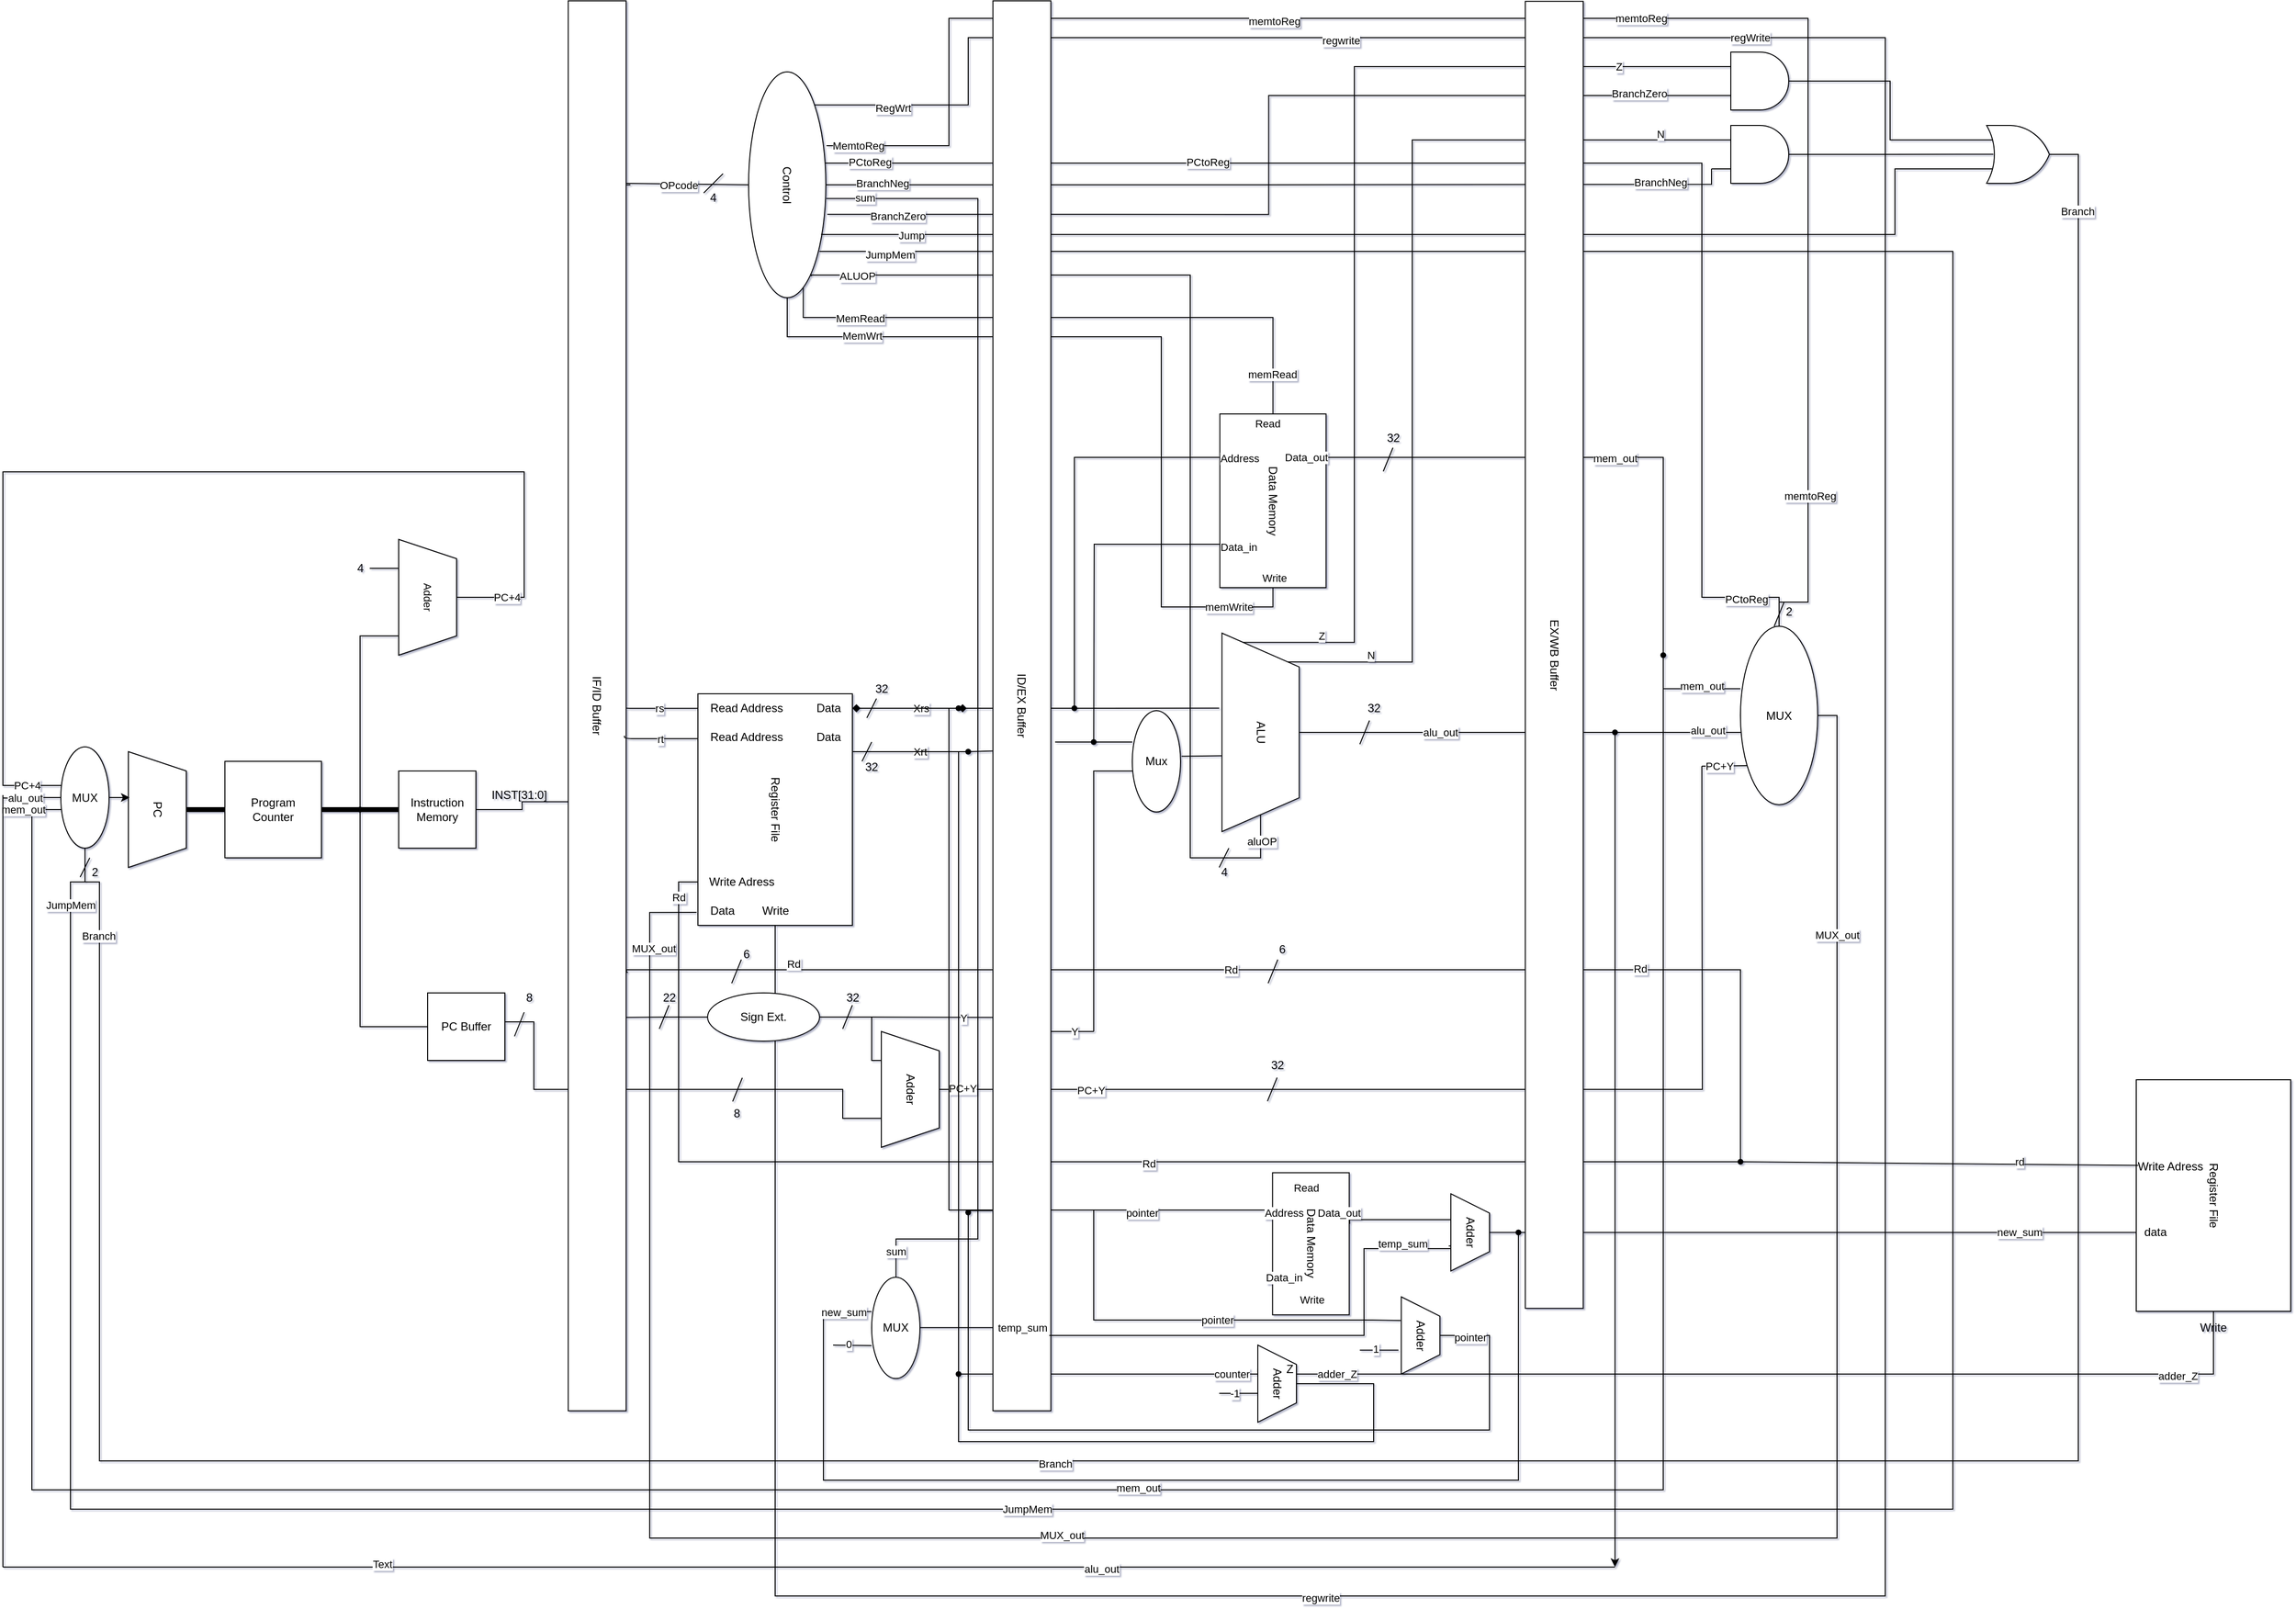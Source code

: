 <mxfile version="21.3.4" type="github" pages="2">
  <diagram name="Page-1" id="1LBmGXks68STnRNsD-n3">
    <mxGraphModel dx="989" dy="543" grid="1" gridSize="10" guides="1" tooltips="1" connect="1" arrows="1" fold="1" page="1" pageScale="1" pageWidth="2500" pageHeight="2500" background="none" math="0" shadow="1">
      <root>
        <mxCell id="0" />
        <mxCell id="1" parent="0" />
        <mxCell id="57" value="Data Memory" style="rounded=0;whiteSpace=wrap;html=1;rotation=90;" parent="1" vertex="1">
          <mxGeometry x="1305.71" y="730" width="180" height="110" as="geometry" />
        </mxCell>
        <mxCell id="84" style="edgeStyle=orthogonalEdgeStyle;rounded=0;html=1;exitX=0.75;exitY=1;exitDx=0;exitDy=0;startArrow=none;startFill=0;endArrow=none;endFill=0;" parent="1" source="57" edge="1">
          <mxGeometry relative="1" as="geometry">
            <mxPoint x="1210.0" y="1035" as="targetPoint" />
          </mxGeometry>
        </mxCell>
        <mxCell id="88" value="Data_in" style="edgeLabel;html=1;align=center;verticalAlign=middle;resizable=0;points=[];" parent="84" vertex="1" connectable="0">
          <mxGeometry x="-0.914" y="2" relative="1" as="geometry">
            <mxPoint x="34" y="1" as="offset" />
          </mxGeometry>
        </mxCell>
        <mxCell id="81" style="edgeStyle=orthogonalEdgeStyle;rounded=0;html=1;exitX=0.25;exitY=1;exitDx=0;exitDy=0;startArrow=none;startFill=0;endArrow=none;endFill=0;entryX=0.524;entryY=0.321;entryDx=0;entryDy=0;entryPerimeter=0;" parent="1" source="57" target="82" edge="1">
          <mxGeometry relative="1" as="geometry">
            <mxPoint x="1190" y="995" as="targetPoint" />
          </mxGeometry>
        </mxCell>
        <mxCell id="83" value="Address" style="edgeLabel;html=1;align=center;verticalAlign=middle;resizable=0;points=[];" parent="81" vertex="1" connectable="0">
          <mxGeometry x="-0.843" y="1" relative="1" as="geometry">
            <mxPoint x="52" as="offset" />
          </mxGeometry>
        </mxCell>
        <mxCell id="78" style="edgeStyle=orthogonalEdgeStyle;rounded=0;html=1;exitX=0;exitY=0.5;exitDx=0;exitDy=0;entryX=0.952;entryY=0.292;entryDx=0;entryDy=0;entryPerimeter=0;startArrow=none;startFill=0;endArrow=none;endFill=0;" parent="1" source="57" target="38" edge="1">
          <mxGeometry relative="1" as="geometry">
            <Array as="points">
              <mxPoint x="1396" y="595" />
              <mxPoint x="909" y="595" />
            </Array>
          </mxGeometry>
        </mxCell>
        <mxCell id="79" value="MemRead" style="edgeLabel;html=1;align=center;verticalAlign=middle;resizable=0;points=[];" parent="78" vertex="1" connectable="0">
          <mxGeometry x="0.706" y="1" relative="1" as="geometry">
            <mxPoint as="offset" />
          </mxGeometry>
        </mxCell>
        <mxCell id="80" value="Read" style="edgeLabel;html=1;align=center;verticalAlign=middle;resizable=0;points=[];" parent="78" vertex="1" connectable="0">
          <mxGeometry x="-0.886" y="1" relative="1" as="geometry">
            <mxPoint x="-5" y="45" as="offset" />
          </mxGeometry>
        </mxCell>
        <mxCell id="OCQVSBN5SGutQGx8U0tS-228" value="memRead" style="edgeLabel;html=1;align=center;verticalAlign=middle;resizable=0;points=[];" parent="78" vertex="1" connectable="0">
          <mxGeometry x="-0.865" y="1" relative="1" as="geometry">
            <mxPoint as="offset" />
          </mxGeometry>
        </mxCell>
        <mxCell id="68" style="edgeStyle=orthogonalEdgeStyle;rounded=0;html=1;entryX=1;entryY=0.5;entryDx=0;entryDy=0;startArrow=none;startFill=0;endArrow=none;endFill=0;" parent="1" source="57" target="38" edge="1">
          <mxGeometry relative="1" as="geometry">
            <Array as="points">
              <mxPoint x="1396" y="895" />
              <mxPoint x="1280" y="895" />
              <mxPoint x="1280" y="615" />
              <mxPoint x="892" y="615" />
            </Array>
          </mxGeometry>
        </mxCell>
        <mxCell id="70" value="Write" style="edgeLabel;html=1;align=center;verticalAlign=middle;resizable=0;points=[];" parent="68" vertex="1" connectable="0">
          <mxGeometry x="-0.772" y="-3" relative="1" as="geometry">
            <mxPoint x="77" y="-27" as="offset" />
          </mxGeometry>
        </mxCell>
        <mxCell id="71" value="MemWrt" style="edgeLabel;html=1;align=center;verticalAlign=middle;resizable=0;points=[];" parent="68" vertex="1" connectable="0">
          <mxGeometry x="0.681" y="-1" relative="1" as="geometry">
            <mxPoint x="-17" as="offset" />
          </mxGeometry>
        </mxCell>
        <mxCell id="OCQVSBN5SGutQGx8U0tS-229" value="memWrite" style="edgeLabel;html=1;align=center;verticalAlign=middle;resizable=0;points=[];" parent="68" vertex="1" connectable="0">
          <mxGeometry x="-0.922" relative="1" as="geometry">
            <mxPoint x="-33" as="offset" />
          </mxGeometry>
        </mxCell>
        <mxCell id="4rD02qfj6Y5dj7e5C-z5-5" style="edgeStyle=orthogonalEdgeStyle;shape=connector;rounded=0;orthogonalLoop=1;jettySize=auto;html=1;entryX=0;entryY=0.5;entryDx=0;entryDy=0;labelBackgroundColor=none;strokeWidth=5;fontFamily=Helvetica;fontSize=11;fontColor=default;endArrow=none;endFill=0;targetPerimeterSpacing=0;" parent="1" source="4rD02qfj6Y5dj7e5C-z5-1" target="4rD02qfj6Y5dj7e5C-z5-4" edge="1">
          <mxGeometry relative="1" as="geometry" />
        </mxCell>
        <mxCell id="4rD02qfj6Y5dj7e5C-z5-1" value="Program&lt;br&gt;Counter" style="whiteSpace=wrap;html=1;aspect=fixed;labelBackgroundColor=none;rounded=0;" parent="1" vertex="1">
          <mxGeometry x="310" y="1055" width="100" height="100" as="geometry" />
        </mxCell>
        <mxCell id="9" style="edgeStyle=orthogonalEdgeStyle;rounded=0;html=1;entryX=0.568;entryY=0.983;entryDx=0;entryDy=0;entryPerimeter=0;endArrow=none;endFill=0;" parent="1" source="4rD02qfj6Y5dj7e5C-z5-4" target="4" edge="1">
          <mxGeometry relative="1" as="geometry" />
        </mxCell>
        <mxCell id="4rD02qfj6Y5dj7e5C-z5-4" value="Instruction Memory" style="whiteSpace=wrap;html=1;aspect=fixed;labelBackgroundColor=none;rounded=0;" parent="1" vertex="1">
          <mxGeometry x="490" y="1065" width="80" height="80" as="geometry" />
        </mxCell>
        <mxCell id="pCCQuz5BeW-1cVfvKqTz-3" style="edgeStyle=orthogonalEdgeStyle;shape=connector;rounded=0;orthogonalLoop=1;jettySize=auto;html=1;labelBackgroundColor=none;strokeWidth=5;fontFamily=Helvetica;fontSize=11;fontColor=default;endArrow=none;endFill=0;targetPerimeterSpacing=0;" parent="1" source="pCCQuz5BeW-1cVfvKqTz-1" target="4rD02qfj6Y5dj7e5C-z5-1" edge="1">
          <mxGeometry relative="1" as="geometry" />
        </mxCell>
        <mxCell id="172" style="edgeStyle=orthogonalEdgeStyle;rounded=0;html=1;entryX=0.795;entryY=0.083;entryDx=0;entryDy=0;entryPerimeter=0;startArrow=none;startFill=0;endArrow=none;endFill=0;" parent="1" target="38" edge="1">
          <mxGeometry relative="1" as="geometry">
            <Array as="points">
              <mxPoint x="165" y="1180" />
              <mxPoint x="150" y="1180" />
              <mxPoint x="150" y="1830" />
              <mxPoint x="2100" y="1830" />
              <mxPoint x="2100" y="527" />
            </Array>
            <mxPoint x="165" y="1160" as="sourcePoint" />
          </mxGeometry>
        </mxCell>
        <mxCell id="173" value="JumpMem" style="edgeLabel;html=1;align=center;verticalAlign=middle;resizable=0;points=[];" parent="172" vertex="1" connectable="0">
          <mxGeometry x="0.972" y="3" relative="1" as="geometry">
            <mxPoint x="1" as="offset" />
          </mxGeometry>
        </mxCell>
        <mxCell id="OCQVSBN5SGutQGx8U0tS-253" value="JumpMem" style="edgeLabel;html=1;align=center;verticalAlign=middle;resizable=0;points=[];" parent="172" vertex="1" connectable="0">
          <mxGeometry x="-0.977" relative="1" as="geometry">
            <mxPoint as="offset" />
          </mxGeometry>
        </mxCell>
        <mxCell id="OCQVSBN5SGutQGx8U0tS-260" value="JumpMem" style="edgeLabel;html=1;align=center;verticalAlign=middle;resizable=0;points=[];" parent="172" vertex="1" connectable="0">
          <mxGeometry x="-0.344" relative="1" as="geometry">
            <mxPoint x="-1" as="offset" />
          </mxGeometry>
        </mxCell>
        <mxCell id="200" style="edgeStyle=orthogonalEdgeStyle;rounded=0;html=1;exitX=0.5;exitY=1;exitDx=0;exitDy=0;entryX=1;entryY=0.5;entryDx=0;entryDy=0;entryPerimeter=0;startArrow=none;startFill=0;endArrow=none;endFill=0;" parent="1" source="OCQVSBN5SGutQGx8U0tS-206" target="174" edge="1">
          <mxGeometry relative="1" as="geometry">
            <Array as="points">
              <mxPoint x="165" y="1180" />
              <mxPoint x="180" y="1180" />
              <mxPoint x="180" y="1780" />
              <mxPoint x="2230" y="1780" />
              <mxPoint x="2230" y="426" />
            </Array>
          </mxGeometry>
        </mxCell>
        <mxCell id="OCQVSBN5SGutQGx8U0tS-235" value="Branch" style="edgeLabel;html=1;align=center;verticalAlign=middle;resizable=0;points=[];" parent="200" vertex="1" connectable="0">
          <mxGeometry x="0.966" y="1" relative="1" as="geometry">
            <mxPoint as="offset" />
          </mxGeometry>
        </mxCell>
        <mxCell id="OCQVSBN5SGutQGx8U0tS-255" value="Branch" style="edgeLabel;html=1;align=center;verticalAlign=middle;resizable=0;points=[];" parent="200" vertex="1" connectable="0">
          <mxGeometry x="-0.948" y="-1" relative="1" as="geometry">
            <mxPoint as="offset" />
          </mxGeometry>
        </mxCell>
        <mxCell id="OCQVSBN5SGutQGx8U0tS-262" value="Branch" style="edgeLabel;html=1;align=center;verticalAlign=middle;resizable=0;points=[];" parent="200" vertex="1" connectable="0">
          <mxGeometry x="-0.193" y="-3" relative="1" as="geometry">
            <mxPoint as="offset" />
          </mxGeometry>
        </mxCell>
        <mxCell id="pCCQuz5BeW-1cVfvKqTz-1" value="PC" style="shape=trapezoid;perimeter=trapezoidPerimeter;whiteSpace=wrap;html=1;fixedSize=1;rotation=90;" parent="1" vertex="1">
          <mxGeometry x="180" y="1075" width="120" height="60" as="geometry" />
        </mxCell>
        <mxCell id="8" style="edgeStyle=orthogonalEdgeStyle;rounded=0;html=1;endArrow=none;endFill=0;" parent="1" source="pCCQuz5BeW-1cVfvKqTz-4" edge="1">
          <mxGeometry relative="1" as="geometry">
            <mxPoint x="450" y="1105" as="targetPoint" />
            <Array as="points">
              <mxPoint x="520" y="925" />
              <mxPoint x="450" y="925" />
            </Array>
          </mxGeometry>
        </mxCell>
        <mxCell id="pCCQuz5BeW-1cVfvKqTz-4" value="Adder" style="shape=trapezoid;perimeter=trapezoidPerimeter;whiteSpace=wrap;html=1;fixedSize=1;fontFamily=Helvetica;fontSize=11;fontColor=default;rotation=90;" parent="1" vertex="1">
          <mxGeometry x="460" y="855" width="120" height="60" as="geometry" />
        </mxCell>
        <mxCell id="10" style="edgeStyle=orthogonalEdgeStyle;rounded=0;html=1;endArrow=none;endFill=0;" parent="1" source="pCCQuz5BeW-1cVfvKqTz-4" edge="1">
          <mxGeometry relative="1" as="geometry">
            <Array as="points">
              <mxPoint x="620" y="885" />
              <mxPoint x="620" y="755" />
              <mxPoint x="80" y="755" />
              <mxPoint x="80" y="1080" />
            </Array>
            <mxPoint x="150" y="1080" as="targetPoint" />
          </mxGeometry>
        </mxCell>
        <mxCell id="OCQVSBN5SGutQGx8U0tS-247" value="PC+4" style="edgeLabel;html=1;align=center;verticalAlign=middle;resizable=0;points=[];" parent="10" vertex="1" connectable="0">
          <mxGeometry x="-0.909" y="-1" relative="1" as="geometry">
            <mxPoint y="-1" as="offset" />
          </mxGeometry>
        </mxCell>
        <mxCell id="OCQVSBN5SGutQGx8U0tS-248" value="PC+4" style="edgeLabel;html=1;align=center;verticalAlign=middle;resizable=0;points=[];" parent="10" vertex="1" connectable="0">
          <mxGeometry x="0.921" relative="1" as="geometry">
            <mxPoint as="offset" />
          </mxGeometry>
        </mxCell>
        <mxCell id="90" style="edgeStyle=orthogonalEdgeStyle;rounded=0;html=1;exitX=1;exitY=0.5;exitDx=0;exitDy=0;entryX=0.905;entryY=0.188;entryDx=0;entryDy=0;startArrow=none;startFill=0;endArrow=none;endFill=0;entryPerimeter=0;" parent="1" source="sroX9kUymbMSvhH6OQYM-15" target="38" edge="1">
          <mxGeometry relative="1" as="geometry">
            <Array as="points">
              <mxPoint x="1383" y="1155" />
              <mxPoint x="1310" y="1155" />
              <mxPoint x="1310" y="551" />
            </Array>
          </mxGeometry>
        </mxCell>
        <mxCell id="92" value="ALUOP" style="edgeLabel;html=1;align=center;verticalAlign=middle;resizable=0;points=[];" parent="90" vertex="1" connectable="0">
          <mxGeometry x="0.913" y="1" relative="1" as="geometry">
            <mxPoint as="offset" />
          </mxGeometry>
        </mxCell>
        <mxCell id="OCQVSBN5SGutQGx8U0tS-230" value="aluOP" style="edgeLabel;html=1;align=center;verticalAlign=middle;resizable=0;points=[];" parent="90" vertex="1" connectable="0">
          <mxGeometry x="-0.952" y="1" relative="1" as="geometry">
            <mxPoint as="offset" />
          </mxGeometry>
        </mxCell>
        <mxCell id="sroX9kUymbMSvhH6OQYM-15" value="ALU" style="shape=trapezoid;perimeter=trapezoidPerimeter;whiteSpace=wrap;html=1;fixedSize=1;rotation=90;size=35;" parent="1" vertex="1">
          <mxGeometry x="1280" y="985" width="205.71" height="80" as="geometry" />
        </mxCell>
        <mxCell id="25" value="Register File" style="rounded=0;whiteSpace=wrap;html=1;rotation=90;" parent="1" vertex="1">
          <mxGeometry x="760" y="1025" width="240" height="160" as="geometry" />
        </mxCell>
        <mxCell id="26" value="Read Address" style="text;html=1;align=center;verticalAlign=middle;resizable=0;points=[];autosize=1;strokeColor=none;fillColor=none;" parent="1" vertex="1">
          <mxGeometry x="800" y="985" width="100" height="30" as="geometry" />
        </mxCell>
        <mxCell id="27" value="Read Address" style="text;html=1;align=center;verticalAlign=middle;resizable=0;points=[];autosize=1;strokeColor=none;fillColor=none;" parent="1" vertex="1">
          <mxGeometry x="800" y="1015" width="100" height="30" as="geometry" />
        </mxCell>
        <mxCell id="31" value="Data" style="text;html=1;align=center;verticalAlign=middle;resizable=0;points=[];autosize=1;strokeColor=none;fillColor=none;" parent="1" vertex="1">
          <mxGeometry x="800" y="1195" width="50" height="30" as="geometry" />
        </mxCell>
        <mxCell id="144" style="edgeStyle=orthogonalEdgeStyle;rounded=0;html=1;startArrow=none;startFill=0;endArrow=none;endFill=0;entryX=0.689;entryY=-0.03;entryDx=0;entryDy=0;entryPerimeter=0;" parent="1" source="32" target="4" edge="1">
          <mxGeometry relative="1" as="geometry">
            <mxPoint x="1160" y="1465" as="targetPoint" />
            <Array as="points">
              <mxPoint x="780" y="1180" />
              <mxPoint x="780" y="1470" />
              <mxPoint x="1880" y="1470" />
              <mxPoint x="1880" y="1271" />
              <mxPoint x="726" y="1271" />
              <mxPoint x="726" y="1274" />
            </Array>
          </mxGeometry>
        </mxCell>
        <mxCell id="145" value="Rd" style="edgeLabel;html=1;align=center;verticalAlign=middle;resizable=0;points=[];" parent="144" vertex="1" connectable="0">
          <mxGeometry x="0.873" y="2" relative="1" as="geometry">
            <mxPoint x="1" y="-8" as="offset" />
          </mxGeometry>
        </mxCell>
        <mxCell id="OCQVSBN5SGutQGx8U0tS-237" value="Rd" style="edgeLabel;html=1;align=center;verticalAlign=middle;resizable=0;points=[];" parent="144" vertex="1" connectable="0">
          <mxGeometry x="0.545" relative="1" as="geometry">
            <mxPoint as="offset" />
          </mxGeometry>
        </mxCell>
        <mxCell id="OCQVSBN5SGutQGx8U0tS-239" value="Rd" style="edgeLabel;html=1;align=center;verticalAlign=middle;resizable=0;points=[];" parent="144" vertex="1" connectable="0">
          <mxGeometry x="0.245" y="-1" relative="1" as="geometry">
            <mxPoint x="9" as="offset" />
          </mxGeometry>
        </mxCell>
        <mxCell id="OCQVSBN5SGutQGx8U0tS-240" value="Rd" style="edgeLabel;html=1;align=center;verticalAlign=middle;resizable=0;points=[];" parent="144" vertex="1" connectable="0">
          <mxGeometry x="-0.974" relative="1" as="geometry">
            <mxPoint as="offset" />
          </mxGeometry>
        </mxCell>
        <mxCell id="OCQVSBN5SGutQGx8U0tS-263" value="Rd" style="edgeLabel;html=1;align=center;verticalAlign=middle;resizable=0;points=[];" parent="144" vertex="1" connectable="0">
          <mxGeometry x="-0.424" y="-2" relative="1" as="geometry">
            <mxPoint as="offset" />
          </mxGeometry>
        </mxCell>
        <mxCell id="32" value="Write Adress" style="text;html=1;align=center;verticalAlign=middle;resizable=0;points=[];autosize=1;strokeColor=none;fillColor=none;" parent="1" vertex="1">
          <mxGeometry x="800" y="1165" width="90" height="30" as="geometry" />
        </mxCell>
        <mxCell id="198" style="edgeStyle=orthogonalEdgeStyle;rounded=0;html=1;startArrow=none;startFill=0;endArrow=none;endFill=0;entryX=0;entryY=0;entryDx=0;entryDy=0;" parent="1" source="33" target="38" edge="1">
          <mxGeometry relative="1" as="geometry">
            <mxPoint x="2119.2" y="505" as="targetPoint" />
            <Array as="points">
              <mxPoint x="880" y="1920" />
              <mxPoint x="2030" y="1920" />
              <mxPoint x="2030" y="305" />
              <mxPoint x="1080" y="305" />
              <mxPoint x="1080" y="375" />
            </Array>
          </mxGeometry>
        </mxCell>
        <mxCell id="199" value="RegWrt" style="edgeLabel;html=1;align=center;verticalAlign=middle;resizable=0;points=[];" parent="198" vertex="1" connectable="0">
          <mxGeometry x="0.965" y="3" relative="1" as="geometry">
            <mxPoint as="offset" />
          </mxGeometry>
        </mxCell>
        <mxCell id="OCQVSBN5SGutQGx8U0tS-218" value="regwrite" style="edgeLabel;html=1;align=center;verticalAlign=middle;resizable=0;points=[];" parent="198" vertex="1" connectable="0">
          <mxGeometry x="-0.457" y="-2" relative="1" as="geometry">
            <mxPoint as="offset" />
          </mxGeometry>
        </mxCell>
        <mxCell id="OCQVSBN5SGutQGx8U0tS-219" value="regwrite" style="edgeLabel;html=1;align=center;verticalAlign=middle;resizable=0;points=[];" parent="198" vertex="1" connectable="0">
          <mxGeometry x="0.735" y="3" relative="1" as="geometry">
            <mxPoint as="offset" />
          </mxGeometry>
        </mxCell>
        <mxCell id="OCQVSBN5SGutQGx8U0tS-222" value="regWrite" style="edgeLabel;html=1;align=center;verticalAlign=middle;resizable=0;points=[];" parent="198" vertex="1" connectable="0">
          <mxGeometry x="0.552" relative="1" as="geometry">
            <mxPoint as="offset" />
          </mxGeometry>
        </mxCell>
        <mxCell id="33" value="Write" style="text;html=1;align=center;verticalAlign=middle;resizable=0;points=[];autosize=1;strokeColor=none;fillColor=none;" parent="1" vertex="1">
          <mxGeometry x="855" y="1195" width="50" height="30" as="geometry" />
        </mxCell>
        <mxCell id="44" style="edgeStyle=orthogonalEdgeStyle;rounded=0;html=1;endArrow=none;endFill=0;startArrow=diamond;startFill=1;entryX=0.378;entryY=1.036;entryDx=0;entryDy=0;entryPerimeter=0;" parent="1" source="OCQVSBN5SGutQGx8U0tS-279" target="sroX9kUymbMSvhH6OQYM-15" edge="1">
          <mxGeometry relative="1" as="geometry">
            <mxPoint x="1106" y="1000" as="targetPoint" />
          </mxGeometry>
        </mxCell>
        <mxCell id="45" value="Xrs" style="edgeLabel;html=1;align=center;verticalAlign=middle;resizable=0;points=[];" parent="44" vertex="1" connectable="0">
          <mxGeometry x="0.218" relative="1" as="geometry">
            <mxPoint x="-204" as="offset" />
          </mxGeometry>
        </mxCell>
        <mxCell id="34" value="Data&lt;br&gt;" style="text;html=1;align=center;verticalAlign=middle;resizable=0;points=[];autosize=1;strokeColor=none;fillColor=none;" parent="1" vertex="1">
          <mxGeometry x="910" y="985" width="50" height="30" as="geometry" />
        </mxCell>
        <mxCell id="35" value="Data&lt;br&gt;" style="text;html=1;align=center;verticalAlign=middle;resizable=0;points=[];autosize=1;strokeColor=none;fillColor=none;" parent="1" vertex="1">
          <mxGeometry x="910" y="1015" width="50" height="30" as="geometry" />
        </mxCell>
        <mxCell id="40" style="edgeStyle=orthogonalEdgeStyle;rounded=0;html=1;entryX=0.048;entryY=0.01;entryDx=0;entryDy=0;entryPerimeter=0;endArrow=none;endFill=0;" parent="1" target="4" edge="1">
          <mxGeometry relative="1" as="geometry">
            <mxPoint x="730" y="457.5" as="sourcePoint" />
            <Array as="points" />
          </mxGeometry>
        </mxCell>
        <mxCell id="187" style="edgeStyle=orthogonalEdgeStyle;rounded=0;html=1;exitX=0.5;exitY=0;exitDx=0;exitDy=0;entryX=0;entryY=0.75;entryDx=0;entryDy=0;entryPerimeter=0;startArrow=none;startFill=0;endArrow=none;endFill=0;" parent="1" source="38" target="158" edge="1">
          <mxGeometry relative="1" as="geometry">
            <Array as="points">
              <mxPoint x="1391" y="457" />
              <mxPoint x="1850" y="457" />
            </Array>
          </mxGeometry>
        </mxCell>
        <mxCell id="188" value="BranchNeg" style="edgeLabel;html=1;align=center;verticalAlign=middle;resizable=0;points=[];" parent="187" vertex="1" connectable="0">
          <mxGeometry x="0.851" y="2" relative="1" as="geometry">
            <mxPoint as="offset" />
          </mxGeometry>
        </mxCell>
        <mxCell id="189" value="BranchNeg" style="edgeLabel;html=1;align=center;verticalAlign=middle;resizable=0;points=[];" parent="187" vertex="1" connectable="0">
          <mxGeometry x="-0.875" y="2" relative="1" as="geometry">
            <mxPoint as="offset" />
          </mxGeometry>
        </mxCell>
        <mxCell id="khy9YexsgEn3V9o8zmLp-200" style="edgeStyle=orthogonalEdgeStyle;rounded=0;orthogonalLoop=1;jettySize=auto;html=1;entryX=0.503;entryY=0.014;entryDx=0;entryDy=0;entryPerimeter=0;endArrow=none;endFill=0;exitX=0.561;exitY=-0.006;exitDx=0;exitDy=0;exitPerimeter=0;" edge="1" parent="1" source="38" target="OCQVSBN5SGutQGx8U0tS-331">
          <mxGeometry relative="1" as="geometry">
            <Array as="points">
              <mxPoint x="1090" y="472" />
              <mxPoint x="1090" y="1550" />
              <mxPoint x="1005" y="1550" />
            </Array>
          </mxGeometry>
        </mxCell>
        <mxCell id="khy9YexsgEn3V9o8zmLp-201" value="sum" style="edgeLabel;html=1;align=center;verticalAlign=middle;resizable=0;points=[];" vertex="1" connectable="0" parent="khy9YexsgEn3V9o8zmLp-200">
          <mxGeometry x="-0.971" y="-2" relative="1" as="geometry">
            <mxPoint x="20" y="-3" as="offset" />
          </mxGeometry>
        </mxCell>
        <mxCell id="khy9YexsgEn3V9o8zmLp-226" value="sum" style="edgeLabel;html=1;align=center;verticalAlign=middle;resizable=0;points=[];" vertex="1" connectable="0" parent="khy9YexsgEn3V9o8zmLp-200">
          <mxGeometry x="0.958" relative="1" as="geometry">
            <mxPoint as="offset" />
          </mxGeometry>
        </mxCell>
        <mxCell id="38" value="Control" style="ellipse;whiteSpace=wrap;html=1;rotation=90;" parent="1" vertex="1">
          <mxGeometry x="775.5" y="417.5" width="234" height="80" as="geometry" />
        </mxCell>
        <mxCell id="sroX9kUymbMSvhH6OQYM-38" value="rs" style="endArrow=none;html=1;entryX=0.004;entryY=0.503;entryDx=0;entryDy=0;entryPerimeter=0;exitX=0.5;exitY=0;exitDx=0;exitDy=0;edgeStyle=orthogonalEdgeStyle;" parent="1" source="4" target="26" edge="1">
          <mxGeometry width="50" height="50" relative="1" as="geometry">
            <mxPoint x="730" y="1000" as="sourcePoint" />
            <mxPoint x="810" y="925" as="targetPoint" />
            <Array as="points">
              <mxPoint x="724" y="998" />
              <mxPoint x="724" y="1000" />
            </Array>
          </mxGeometry>
        </mxCell>
        <mxCell id="sroX9kUymbMSvhH6OQYM-41" value="INST[31:0]" style="text;html=1;strokeColor=none;fillColor=none;align=center;verticalAlign=middle;whiteSpace=wrap;rounded=0;" parent="1" vertex="1">
          <mxGeometry x="580" y="1075" width="70" height="30" as="geometry" />
        </mxCell>
        <mxCell id="99" style="edgeStyle=orthogonalEdgeStyle;rounded=0;html=1;entryX=0;entryY=0.5;entryDx=0;entryDy=0;startArrow=none;startFill=0;endArrow=none;endFill=0;" parent="1" source="52" target="98" edge="1">
          <mxGeometry relative="1" as="geometry">
            <Array as="points">
              <mxPoint x="450" y="1330" />
            </Array>
          </mxGeometry>
        </mxCell>
        <mxCell id="52" value="" style="shape=waypoint;sketch=0;size=6;pointerEvents=1;points=[];fillColor=none;resizable=0;rotatable=0;perimeter=centerPerimeter;snapToPoint=1;" parent="1" vertex="1">
          <mxGeometry x="440" y="1095" width="20" height="20" as="geometry" />
        </mxCell>
        <mxCell id="54" value="" style="edgeStyle=none;orthogonalLoop=1;jettySize=auto;html=1;rounded=0;startArrow=none;startFill=0;endArrow=none;endFill=0;" parent="1" edge="1">
          <mxGeometry width="100" relative="1" as="geometry">
            <mxPoint x="460" y="855" as="sourcePoint" />
            <mxPoint x="490" y="855" as="targetPoint" />
            <Array as="points" />
          </mxGeometry>
        </mxCell>
        <mxCell id="55" value="4" style="text;html=1;align=center;verticalAlign=middle;resizable=0;points=[];autosize=1;strokeColor=none;fillColor=none;" parent="1" vertex="1">
          <mxGeometry x="435" y="840" width="30" height="30" as="geometry" />
        </mxCell>
        <mxCell id="sroX9kUymbMSvhH6OQYM-63" value="Mux" style="ellipse;whiteSpace=wrap;html=1;fontSize=12;" parent="1" vertex="1">
          <mxGeometry x="1250" y="1002.5" width="50" height="105" as="geometry" />
        </mxCell>
        <mxCell id="sroX9kUymbMSvhH6OQYM-64" value="" style="endArrow=none;html=1;fontSize=12;entryX=0.532;entryY=0.983;entryDx=0;entryDy=0;entryPerimeter=0;" parent="1" source="OCQVSBN5SGutQGx8U0tS-301" target="41" edge="1">
          <mxGeometry width="50" height="50" relative="1" as="geometry">
            <mxPoint x="960" y="1045" as="sourcePoint" />
            <mxPoint x="1100" y="1045" as="targetPoint" />
          </mxGeometry>
        </mxCell>
        <mxCell id="OCQVSBN5SGutQGx8U0tS-227" value="Xrt" style="edgeLabel;html=1;align=center;verticalAlign=middle;resizable=0;points=[];" parent="sroX9kUymbMSvhH6OQYM-64" vertex="1" connectable="0">
          <mxGeometry x="0.282" y="-1" relative="1" as="geometry">
            <mxPoint x="-67" y="-1" as="offset" />
          </mxGeometry>
        </mxCell>
        <mxCell id="sroX9kUymbMSvhH6OQYM-66" value="" style="group" parent="1" connectable="0" vertex="1">
          <mxGeometry x="950" y="1046" width="60" height="30" as="geometry" />
        </mxCell>
        <mxCell id="sroX9kUymbMSvhH6OQYM-68" value="32" style="text;html=1;strokeColor=none;fillColor=none;align=center;verticalAlign=middle;whiteSpace=wrap;rounded=0;fontSize=12;" parent="sroX9kUymbMSvhH6OQYM-66" vertex="1">
          <mxGeometry width="60" height="30" as="geometry" />
        </mxCell>
        <mxCell id="sroX9kUymbMSvhH6OQYM-69" value="" style="endArrow=none;html=1;fontSize=12;startArrow=none;" parent="1" source="86" edge="1">
          <mxGeometry width="50" height="50" relative="1" as="geometry">
            <mxPoint x="1170" y="1035" as="sourcePoint" />
            <mxPoint x="1250" y="1035" as="targetPoint" />
          </mxGeometry>
        </mxCell>
        <mxCell id="sroX9kUymbMSvhH6OQYM-70" value="" style="endArrow=none;html=1;fontSize=12;" parent="1" edge="1">
          <mxGeometry width="50" height="50" relative="1" as="geometry">
            <mxPoint x="1160" y="1335" as="sourcePoint" />
            <mxPoint x="1210" y="1335" as="targetPoint" />
          </mxGeometry>
        </mxCell>
        <mxCell id="OCQVSBN5SGutQGx8U0tS-211" value="Y" style="edgeLabel;html=1;align=center;verticalAlign=middle;resizable=0;points=[];" parent="sroX9kUymbMSvhH6OQYM-70" vertex="1" connectable="0">
          <mxGeometry x="0.206" relative="1" as="geometry">
            <mxPoint as="offset" />
          </mxGeometry>
        </mxCell>
        <mxCell id="sroX9kUymbMSvhH6OQYM-71" value="" style="endArrow=none;html=1;fontSize=12;" parent="1" edge="1">
          <mxGeometry width="50" height="50" relative="1" as="geometry">
            <mxPoint x="1210" y="1335" as="sourcePoint" />
            <mxPoint x="1210" y="1064.456" as="targetPoint" />
          </mxGeometry>
        </mxCell>
        <mxCell id="sroX9kUymbMSvhH6OQYM-72" value="" style="endArrow=none;html=1;fontSize=12;entryX=0;entryY=0.595;entryDx=0;entryDy=0;entryPerimeter=0;" parent="1" target="sroX9kUymbMSvhH6OQYM-63" edge="1">
          <mxGeometry width="50" height="50" relative="1" as="geometry">
            <mxPoint x="1210" y="1065" as="sourcePoint" />
            <mxPoint x="1260" y="1015" as="targetPoint" />
          </mxGeometry>
        </mxCell>
        <mxCell id="sroX9kUymbMSvhH6OQYM-73" value="" style="endArrow=none;html=1;fontSize=12;exitX=1.02;exitY=0.45;exitDx=0;exitDy=0;exitPerimeter=0;entryX=0.618;entryY=1.005;entryDx=0;entryDy=0;entryPerimeter=0;" parent="1" source="sroX9kUymbMSvhH6OQYM-63" target="sroX9kUymbMSvhH6OQYM-15" edge="1">
          <mxGeometry width="50" height="50" relative="1" as="geometry">
            <mxPoint x="1300" y="1065" as="sourcePoint" />
            <mxPoint x="1340" y="1045" as="targetPoint" />
            <Array as="points" />
          </mxGeometry>
        </mxCell>
        <mxCell id="72" value="" style="group" parent="1" connectable="0" vertex="1">
          <mxGeometry x="786" y="456" width="60" height="30" as="geometry" />
        </mxCell>
        <mxCell id="73" value="" style="endArrow=none;html=1;" parent="72" edge="1">
          <mxGeometry width="50" height="50" relative="1" as="geometry">
            <mxPoint x="20" y="10" as="sourcePoint" />
            <mxPoint x="40" y="-10" as="targetPoint" />
            <Array as="points">
              <mxPoint x="30" />
            </Array>
          </mxGeometry>
        </mxCell>
        <mxCell id="74" value="4" style="text;html=1;strokeColor=none;fillColor=none;align=center;verticalAlign=middle;whiteSpace=wrap;rounded=0;fontSize=12;" parent="72" vertex="1">
          <mxGeometry width="60" height="30" as="geometry" />
        </mxCell>
        <mxCell id="82" value="" style="shape=waypoint;sketch=0;size=6;pointerEvents=1;points=[];fillColor=none;resizable=0;rotatable=0;perimeter=centerPerimeter;snapToPoint=1;" parent="1" vertex="1">
          <mxGeometry x="1180" y="990" width="20" height="20" as="geometry" />
        </mxCell>
        <mxCell id="87" value="" style="endArrow=none;html=1;fontSize=12;" parent="1" target="86" edge="1">
          <mxGeometry width="50" height="50" relative="1" as="geometry">
            <mxPoint x="1170" y="1035" as="sourcePoint" />
            <mxPoint x="1250.0" y="1035" as="targetPoint" />
          </mxGeometry>
        </mxCell>
        <mxCell id="86" value="" style="shape=waypoint;sketch=0;size=6;pointerEvents=1;points=[];fillColor=none;resizable=0;rotatable=0;perimeter=centerPerimeter;snapToPoint=1;" parent="1" vertex="1">
          <mxGeometry x="1200" y="1025" width="20" height="20" as="geometry" />
        </mxCell>
        <mxCell id="94" value="" style="endArrow=none;html=1;rounded=0;" parent="1" edge="1">
          <mxGeometry width="50" height="50" relative="1" as="geometry">
            <mxPoint x="970" y="1055" as="sourcePoint" />
            <mxPoint x="980" y="1035" as="targetPoint" />
          </mxGeometry>
        </mxCell>
        <mxCell id="96" value="" style="endArrow=none;html=1;rounded=0;" parent="1" edge="1">
          <mxGeometry width="50" height="50" relative="1" as="geometry">
            <mxPoint x="1340" y="1165" as="sourcePoint" />
            <mxPoint x="1350" y="1145" as="targetPoint" />
          </mxGeometry>
        </mxCell>
        <mxCell id="97" value="4" style="text;html=1;align=center;verticalAlign=middle;resizable=0;points=[];autosize=1;strokeColor=none;fillColor=none;" parent="1" vertex="1">
          <mxGeometry x="1330" y="1155" width="30" height="30" as="geometry" />
        </mxCell>
        <mxCell id="103" style="edgeStyle=orthogonalEdgeStyle;rounded=0;html=1;entryX=0.75;entryY=1;entryDx=0;entryDy=0;startArrow=none;startFill=0;endArrow=none;endFill=0;" parent="1" source="98" target="102" edge="1">
          <mxGeometry relative="1" as="geometry">
            <Array as="points">
              <mxPoint x="630" y="1325" />
              <mxPoint x="630" y="1395" />
              <mxPoint x="950" y="1395" />
              <mxPoint x="950" y="1425" />
            </Array>
          </mxGeometry>
        </mxCell>
        <mxCell id="98" value="PC Buffer" style="whiteSpace=wrap;html=1;" parent="1" vertex="1">
          <mxGeometry x="520" y="1295" width="80" height="70" as="geometry" />
        </mxCell>
        <mxCell id="113" style="edgeStyle=orthogonalEdgeStyle;rounded=0;html=1;exitX=0;exitY=0.5;exitDx=0;exitDy=0;entryX=0.721;entryY=0.021;entryDx=0;entryDy=0;entryPerimeter=0;startArrow=none;startFill=0;endArrow=none;endFill=0;" parent="1" source="101" target="4" edge="1">
          <mxGeometry relative="1" as="geometry" />
        </mxCell>
        <mxCell id="101" value="Sign Ext." style="ellipse;whiteSpace=wrap;html=1;" parent="1" vertex="1">
          <mxGeometry x="810" y="1295" width="116" height="50" as="geometry" />
        </mxCell>
        <mxCell id="118" style="edgeStyle=orthogonalEdgeStyle;rounded=0;html=1;exitX=0.25;exitY=1;exitDx=0;exitDy=0;entryX=1;entryY=0.5;entryDx=0;entryDy=0;startArrow=none;startFill=0;endArrow=none;endFill=0;" parent="1" source="102" target="101" edge="1">
          <mxGeometry relative="1" as="geometry">
            <Array as="points">
              <mxPoint x="980" y="1365" />
              <mxPoint x="980" y="1320" />
            </Array>
          </mxGeometry>
        </mxCell>
        <mxCell id="127" style="edgeStyle=orthogonalEdgeStyle;rounded=0;html=1;exitX=0.5;exitY=0;exitDx=0;exitDy=0;startArrow=none;startFill=0;endArrow=none;endFill=0;" parent="1" source="102" edge="1">
          <mxGeometry relative="1" as="geometry">
            <mxPoint x="1840" y="1060" as="targetPoint" />
          </mxGeometry>
        </mxCell>
        <mxCell id="OCQVSBN5SGutQGx8U0tS-210" value="PC+Y" style="edgeLabel;html=1;align=center;verticalAlign=middle;resizable=0;points=[];" parent="127" vertex="1" connectable="0">
          <mxGeometry x="-0.957" y="1" relative="1" as="geometry">
            <mxPoint as="offset" />
          </mxGeometry>
        </mxCell>
        <mxCell id="OCQVSBN5SGutQGx8U0tS-213" value="PC+Y" style="edgeLabel;html=1;align=center;verticalAlign=middle;resizable=0;points=[];" parent="127" vertex="1" connectable="0">
          <mxGeometry x="-0.721" y="-1" relative="1" as="geometry">
            <mxPoint as="offset" />
          </mxGeometry>
        </mxCell>
        <mxCell id="102" value="Adder" style="shape=trapezoid;perimeter=trapezoidPerimeter;whiteSpace=wrap;html=1;fixedSize=1;rotation=90;" parent="1" vertex="1">
          <mxGeometry x="960" y="1365" width="120" height="60" as="geometry" />
        </mxCell>
        <mxCell id="106" value="" style="endArrow=none;html=1;rounded=0;" parent="1" edge="1">
          <mxGeometry width="50" height="50" relative="1" as="geometry">
            <mxPoint x="610" y="1340" as="sourcePoint" />
            <mxPoint x="620" y="1315" as="targetPoint" />
          </mxGeometry>
        </mxCell>
        <mxCell id="107" value="8" style="text;html=1;align=center;verticalAlign=middle;resizable=0;points=[];autosize=1;strokeColor=none;fillColor=none;" parent="1" vertex="1">
          <mxGeometry x="610" y="1285" width="30" height="30" as="geometry" />
        </mxCell>
        <mxCell id="108" value="" style="endArrow=none;html=1;rounded=0;" parent="1" edge="1">
          <mxGeometry width="50" height="50" relative="1" as="geometry">
            <mxPoint x="836" y="1407.5" as="sourcePoint" />
            <mxPoint x="846" y="1383" as="targetPoint" />
          </mxGeometry>
        </mxCell>
        <mxCell id="109" value="8" style="text;html=1;align=center;verticalAlign=middle;resizable=0;points=[];autosize=1;strokeColor=none;fillColor=none;" parent="1" vertex="1">
          <mxGeometry x="825" y="1405" width="30" height="30" as="geometry" />
        </mxCell>
        <mxCell id="114" value="" style="endArrow=none;html=1;rounded=0;" parent="1" edge="1">
          <mxGeometry width="50" height="50" relative="1" as="geometry">
            <mxPoint x="760" y="1332.25" as="sourcePoint" />
            <mxPoint x="770" y="1307.75" as="targetPoint" />
          </mxGeometry>
        </mxCell>
        <mxCell id="116" value="22" style="text;html=1;align=center;verticalAlign=middle;resizable=0;points=[];autosize=1;strokeColor=none;fillColor=none;" parent="1" vertex="1">
          <mxGeometry x="750" y="1285" width="40" height="30" as="geometry" />
        </mxCell>
        <mxCell id="119" value="" style="endArrow=none;html=1;rounded=0;" parent="1" edge="1">
          <mxGeometry width="50" height="50" relative="1" as="geometry">
            <mxPoint x="950" y="1332.25" as="sourcePoint" />
            <mxPoint x="960" y="1307.75" as="targetPoint" />
          </mxGeometry>
        </mxCell>
        <mxCell id="120" value="32" style="text;html=1;align=center;verticalAlign=middle;resizable=0;points=[];autosize=1;strokeColor=none;fillColor=none;" parent="1" vertex="1">
          <mxGeometry x="940" y="1285" width="40" height="30" as="geometry" />
        </mxCell>
        <mxCell id="123" value="" style="endArrow=none;html=1;" parent="1" edge="1">
          <mxGeometry width="50" height="50" relative="1" as="geometry">
            <mxPoint x="1881" y="1556" as="sourcePoint" />
            <mxPoint x="1881" y="1556" as="targetPoint" />
          </mxGeometry>
        </mxCell>
        <mxCell id="135" style="edgeStyle=orthogonalEdgeStyle;rounded=0;html=1;exitX=-0.001;exitY=0.35;exitDx=0;exitDy=0;entryX=0.25;entryY=0;entryDx=0;entryDy=0;startArrow=none;startFill=0;endArrow=none;endFill=0;exitPerimeter=0;" parent="1" source="130" target="57" edge="1">
          <mxGeometry relative="1" as="geometry">
            <Array as="points">
              <mxPoint x="1800" y="980" />
              <mxPoint x="1800" y="740" />
            </Array>
          </mxGeometry>
        </mxCell>
        <mxCell id="137" value="Data_out" style="edgeLabel;html=1;align=center;verticalAlign=middle;resizable=0;points=[];" parent="135" vertex="1" connectable="0">
          <mxGeometry x="0.807" y="2" relative="1" as="geometry">
            <mxPoint x="-85" y="-2" as="offset" />
          </mxGeometry>
        </mxCell>
        <mxCell id="OCQVSBN5SGutQGx8U0tS-214" value="mem_out" style="edgeLabel;html=1;align=center;verticalAlign=middle;resizable=0;points=[];" parent="135" vertex="1" connectable="0">
          <mxGeometry x="0.151" y="1" relative="1" as="geometry">
            <mxPoint x="15" as="offset" />
          </mxGeometry>
        </mxCell>
        <mxCell id="OCQVSBN5SGutQGx8U0tS-215" value="mem_out" style="edgeLabel;html=1;align=center;verticalAlign=middle;resizable=0;points=[];" parent="135" vertex="1" connectable="0">
          <mxGeometry x="-0.754" y="-1" relative="1" as="geometry">
            <mxPoint x="39" as="offset" />
          </mxGeometry>
        </mxCell>
        <mxCell id="136" style="edgeStyle=orthogonalEdgeStyle;rounded=0;html=1;entryX=0.5;entryY=0;entryDx=0;entryDy=0;startArrow=none;startFill=0;endArrow=none;endFill=0;" parent="1" source="130" target="sroX9kUymbMSvhH6OQYM-15" edge="1">
          <mxGeometry relative="1" as="geometry">
            <Array as="points">
              <mxPoint x="1810" y="1025" />
              <mxPoint x="1810" y="1025" />
            </Array>
          </mxGeometry>
        </mxCell>
        <mxCell id="OCQVSBN5SGutQGx8U0tS-216" value="alu_out" style="edgeLabel;html=1;align=center;verticalAlign=middle;resizable=0;points=[];" parent="136" vertex="1" connectable="0">
          <mxGeometry x="-0.847" y="-2" relative="1" as="geometry">
            <mxPoint as="offset" />
          </mxGeometry>
        </mxCell>
        <mxCell id="OCQVSBN5SGutQGx8U0tS-251" value="alu_out" style="edgeLabel;html=1;align=center;verticalAlign=middle;resizable=0;points=[];" parent="136" vertex="1" connectable="0">
          <mxGeometry x="0.363" relative="1" as="geometry">
            <mxPoint as="offset" />
          </mxGeometry>
        </mxCell>
        <mxCell id="156" style="edgeStyle=orthogonalEdgeStyle;rounded=0;html=1;exitX=1;exitY=0.5;exitDx=0;exitDy=0;startArrow=none;startFill=0;endArrow=none;endFill=0;entryX=-0.026;entryY=0.552;entryDx=0;entryDy=0;entryPerimeter=0;" parent="1" source="130" target="31" edge="1">
          <mxGeometry relative="1" as="geometry">
            <mxPoint x="980" y="1775" as="targetPoint" />
            <Array as="points">
              <mxPoint x="1980" y="1008" />
              <mxPoint x="1980" y="1860" />
              <mxPoint x="750" y="1860" />
              <mxPoint x="750" y="1212" />
            </Array>
          </mxGeometry>
        </mxCell>
        <mxCell id="OCQVSBN5SGutQGx8U0tS-233" value="MUX_out" style="edgeLabel;html=1;align=center;verticalAlign=middle;resizable=0;points=[];" parent="156" vertex="1" connectable="0">
          <mxGeometry x="-0.839" relative="1" as="geometry">
            <mxPoint y="22" as="offset" />
          </mxGeometry>
        </mxCell>
        <mxCell id="OCQVSBN5SGutQGx8U0tS-236" value="MUX_out" style="edgeLabel;html=1;align=center;verticalAlign=middle;resizable=0;points=[];" parent="156" vertex="1" connectable="0">
          <mxGeometry x="0.939" y="-4" relative="1" as="geometry">
            <mxPoint as="offset" />
          </mxGeometry>
        </mxCell>
        <mxCell id="OCQVSBN5SGutQGx8U0tS-264" value="MUX_out" style="edgeLabel;html=1;align=center;verticalAlign=middle;resizable=0;points=[];" parent="156" vertex="1" connectable="0">
          <mxGeometry x="0.197" y="-3" relative="1" as="geometry">
            <mxPoint as="offset" />
          </mxGeometry>
        </mxCell>
        <mxCell id="190" style="edgeStyle=orthogonalEdgeStyle;rounded=0;html=1;exitX=0.5;exitY=0;exitDx=0;exitDy=0;startArrow=none;startFill=0;endArrow=none;endFill=0;" parent="1" source="130" edge="1">
          <mxGeometry relative="1" as="geometry">
            <mxPoint x="932" y="435" as="targetPoint" />
            <Array as="points">
              <mxPoint x="1910" y="885" />
              <mxPoint x="1840" y="885" />
              <mxPoint x="1840" y="435" />
              <mxPoint x="932" y="435" />
            </Array>
          </mxGeometry>
        </mxCell>
        <mxCell id="194" value="PCtoReg" style="edgeLabel;html=1;align=center;verticalAlign=middle;resizable=0;points=[];" parent="190" vertex="1" connectable="0">
          <mxGeometry x="0.938" y="-1" relative="1" as="geometry">
            <mxPoint as="offset" />
          </mxGeometry>
        </mxCell>
        <mxCell id="OCQVSBN5SGutQGx8U0tS-223" value="PCtoReg" style="edgeLabel;html=1;align=center;verticalAlign=middle;resizable=0;points=[];" parent="190" vertex="1" connectable="0">
          <mxGeometry x="0.461" y="-1" relative="1" as="geometry">
            <mxPoint as="offset" />
          </mxGeometry>
        </mxCell>
        <mxCell id="OCQVSBN5SGutQGx8U0tS-224" value="PCtoReg" style="edgeLabel;html=1;align=center;verticalAlign=middle;resizable=0;points=[];" parent="190" vertex="1" connectable="0">
          <mxGeometry x="-0.913" y="2" relative="1" as="geometry">
            <mxPoint as="offset" />
          </mxGeometry>
        </mxCell>
        <mxCell id="195" style="edgeStyle=orthogonalEdgeStyle;rounded=0;html=1;entryX=0.327;entryY=-0.009;entryDx=0;entryDy=0;entryPerimeter=0;startArrow=none;startFill=0;endArrow=none;endFill=0;" parent="1" target="38" edge="1">
          <mxGeometry relative="1" as="geometry">
            <Array as="points">
              <mxPoint x="1950" y="890" />
              <mxPoint x="1950" y="285" />
              <mxPoint x="1060" y="285" />
              <mxPoint x="1060" y="417" />
            </Array>
            <mxPoint x="1920" y="890" as="sourcePoint" />
          </mxGeometry>
        </mxCell>
        <mxCell id="197" value="MemtoReg" style="edgeLabel;html=1;align=center;verticalAlign=middle;resizable=0;points=[];" parent="195" vertex="1" connectable="0">
          <mxGeometry x="0.963" relative="1" as="geometry">
            <mxPoint as="offset" />
          </mxGeometry>
        </mxCell>
        <mxCell id="OCQVSBN5SGutQGx8U0tS-220" value="memtoReg" style="edgeLabel;html=1;align=center;verticalAlign=middle;resizable=0;points=[];" parent="195" vertex="1" connectable="0">
          <mxGeometry x="0.332" y="3" relative="1" as="geometry">
            <mxPoint as="offset" />
          </mxGeometry>
        </mxCell>
        <mxCell id="OCQVSBN5SGutQGx8U0tS-221" value="memtoReg" style="edgeLabel;html=1;align=center;verticalAlign=middle;resizable=0;points=[];" parent="195" vertex="1" connectable="0">
          <mxGeometry x="-0.094" relative="1" as="geometry">
            <mxPoint as="offset" />
          </mxGeometry>
        </mxCell>
        <mxCell id="OCQVSBN5SGutQGx8U0tS-225" value="memtoReg" style="edgeLabel;html=1;align=center;verticalAlign=middle;resizable=0;points=[];" parent="195" vertex="1" connectable="0">
          <mxGeometry x="-0.962" y="-2" relative="1" as="geometry">
            <mxPoint y="-106" as="offset" />
          </mxGeometry>
        </mxCell>
        <mxCell id="130" value="MUX" style="ellipse;whiteSpace=wrap;html=1;" parent="1" vertex="1">
          <mxGeometry x="1880" y="915" width="80" height="185" as="geometry" />
        </mxCell>
        <mxCell id="140" style="edgeStyle=orthogonalEdgeStyle;rounded=0;html=1;entryX=0;entryY=1;entryDx=0;entryDy=0;startArrow=none;startFill=0;endArrow=none;endFill=0;" parent="1" source="139" target="OCQVSBN5SGutQGx8U0tS-206" edge="1">
          <mxGeometry relative="1" as="geometry">
            <Array as="points">
              <mxPoint x="1800" y="1810" />
              <mxPoint x="110" y="1810" />
              <mxPoint x="110" y="1105" />
              <mxPoint x="150" y="1105" />
              <mxPoint x="150" y="1130" />
            </Array>
          </mxGeometry>
        </mxCell>
        <mxCell id="OCQVSBN5SGutQGx8U0tS-252" value="mem_out" style="edgeLabel;html=1;align=center;verticalAlign=middle;resizable=0;points=[];" parent="140" vertex="1" connectable="0">
          <mxGeometry x="0.961" y="2" relative="1" as="geometry">
            <mxPoint x="-12" y="2" as="offset" />
          </mxGeometry>
        </mxCell>
        <mxCell id="OCQVSBN5SGutQGx8U0tS-261" value="mem_out" style="edgeLabel;html=1;align=center;verticalAlign=middle;resizable=0;points=[];" parent="140" vertex="1" connectable="0">
          <mxGeometry x="-0.153" y="-2" relative="1" as="geometry">
            <mxPoint as="offset" />
          </mxGeometry>
        </mxCell>
        <mxCell id="139" value="" style="shape=waypoint;sketch=0;size=6;pointerEvents=1;points=[];fillColor=none;resizable=0;rotatable=0;perimeter=centerPerimeter;snapToPoint=1;" parent="1" vertex="1">
          <mxGeometry x="1790" y="935" width="20" height="20" as="geometry" />
        </mxCell>
        <mxCell id="OCQVSBN5SGutQGx8U0tS-202" style="edgeStyle=orthogonalEdgeStyle;rounded=0;orthogonalLoop=1;jettySize=auto;html=1;" parent="1" source="141" edge="1">
          <mxGeometry relative="1" as="geometry">
            <mxPoint x="1750" y="1890" as="targetPoint" />
          </mxGeometry>
        </mxCell>
        <mxCell id="141" value="" style="shape=waypoint;sketch=0;size=6;pointerEvents=1;points=[];fillColor=none;resizable=0;rotatable=0;perimeter=centerPerimeter;snapToPoint=1;" parent="1" vertex="1">
          <mxGeometry x="1740" y="1015" width="20" height="20" as="geometry" />
        </mxCell>
        <mxCell id="146" value="" style="endArrow=none;html=1;rounded=0;" parent="1" edge="1">
          <mxGeometry width="50" height="50" relative="1" as="geometry">
            <mxPoint x="835.0" y="1285.0" as="sourcePoint" />
            <mxPoint x="845.0" y="1260.5" as="targetPoint" />
          </mxGeometry>
        </mxCell>
        <mxCell id="147" value="6" style="text;html=1;align=center;verticalAlign=middle;resizable=0;points=[];autosize=1;strokeColor=none;fillColor=none;" parent="1" vertex="1">
          <mxGeometry x="835" y="1240" width="30" height="30" as="geometry" />
        </mxCell>
        <mxCell id="148" value="" style="endArrow=none;html=1;rounded=0;" parent="1" edge="1">
          <mxGeometry width="50" height="50" relative="1" as="geometry">
            <mxPoint x="1390.71" y="1285.0" as="sourcePoint" />
            <mxPoint x="1400.71" y="1260.5" as="targetPoint" />
          </mxGeometry>
        </mxCell>
        <mxCell id="149" value="6" style="text;html=1;align=center;verticalAlign=middle;resizable=0;points=[];autosize=1;strokeColor=none;fillColor=none;" parent="1" vertex="1">
          <mxGeometry x="1390" y="1235" width="30" height="30" as="geometry" />
        </mxCell>
        <mxCell id="150" value="" style="endArrow=none;html=1;rounded=0;" parent="1" edge="1">
          <mxGeometry width="50" height="50" relative="1" as="geometry">
            <mxPoint x="1390.0" y="1407.25" as="sourcePoint" />
            <mxPoint x="1400.0" y="1382.75" as="targetPoint" />
          </mxGeometry>
        </mxCell>
        <mxCell id="151" value="32" style="text;html=1;align=center;verticalAlign=middle;resizable=0;points=[];autosize=1;strokeColor=none;fillColor=none;" parent="1" vertex="1">
          <mxGeometry x="1380" y="1355" width="40" height="30" as="geometry" />
        </mxCell>
        <mxCell id="152" value="" style="endArrow=none;html=1;rounded=0;" parent="1" edge="1">
          <mxGeometry width="50" height="50" relative="1" as="geometry">
            <mxPoint x="1485.71" y="1037.25" as="sourcePoint" />
            <mxPoint x="1495.71" y="1012.75" as="targetPoint" />
          </mxGeometry>
        </mxCell>
        <mxCell id="153" value="32" style="text;html=1;align=center;verticalAlign=middle;resizable=0;points=[];autosize=1;strokeColor=none;fillColor=none;" parent="1" vertex="1">
          <mxGeometry x="1480" y="985" width="40" height="30" as="geometry" />
        </mxCell>
        <mxCell id="154" value="" style="endArrow=none;html=1;rounded=0;" parent="1" edge="1">
          <mxGeometry width="50" height="50" relative="1" as="geometry">
            <mxPoint x="1510.0" y="754.5" as="sourcePoint" />
            <mxPoint x="1520.0" y="730" as="targetPoint" />
          </mxGeometry>
        </mxCell>
        <mxCell id="155" value="32" style="text;html=1;align=center;verticalAlign=middle;resizable=0;points=[];autosize=1;strokeColor=none;fillColor=none;" parent="1" vertex="1">
          <mxGeometry x="1500" y="705" width="40" height="30" as="geometry" />
        </mxCell>
        <mxCell id="168" style="edgeStyle=orthogonalEdgeStyle;rounded=0;html=1;exitX=0;exitY=0.25;exitDx=0;exitDy=0;exitPerimeter=0;entryX=0;entryY=0;entryDx=0;entryDy=0;startArrow=none;startFill=0;endArrow=none;endFill=0;" parent="1" source="158" target="sroX9kUymbMSvhH6OQYM-15" edge="1">
          <mxGeometry relative="1" as="geometry">
            <Array as="points">
              <mxPoint x="1540" y="411" />
              <mxPoint x="1540" y="952" />
            </Array>
          </mxGeometry>
        </mxCell>
        <mxCell id="169" value="N" style="edgeLabel;html=1;align=center;verticalAlign=middle;resizable=0;points=[];" parent="168" vertex="1" connectable="0">
          <mxGeometry x="0.823" y="-3" relative="1" as="geometry">
            <mxPoint x="-1" y="-4" as="offset" />
          </mxGeometry>
        </mxCell>
        <mxCell id="170" value="N" style="edgeLabel;html=1;align=center;verticalAlign=middle;resizable=0;points=[];" parent="168" vertex="1" connectable="0">
          <mxGeometry x="-0.891" y="2" relative="1" as="geometry">
            <mxPoint y="-8" as="offset" />
          </mxGeometry>
        </mxCell>
        <mxCell id="193" style="edgeStyle=orthogonalEdgeStyle;rounded=0;html=1;exitX=1;exitY=0.5;exitDx=0;exitDy=0;exitPerimeter=0;entryX=0.22;entryY=0.497;entryDx=0;entryDy=0;entryPerimeter=0;startArrow=none;startFill=0;endArrow=none;endFill=0;" parent="1" source="158" target="174" edge="1">
          <mxGeometry relative="1" as="geometry" />
        </mxCell>
        <mxCell id="158" value="" style="verticalLabelPosition=bottom;shadow=0;dashed=0;align=center;html=1;verticalAlign=top;shape=mxgraph.electrical.logic_gates.logic_gate;operation=and;" parent="1" vertex="1">
          <mxGeometry x="1850" y="396" width="100" height="60" as="geometry" />
        </mxCell>
        <mxCell id="164" style="edgeStyle=orthogonalEdgeStyle;rounded=0;html=1;exitX=0;exitY=0.25;exitDx=0;exitDy=0;exitPerimeter=0;entryX=0;entryY=0.75;entryDx=0;entryDy=0;startArrow=none;startFill=0;endArrow=none;endFill=0;" parent="1" source="159" target="sroX9kUymbMSvhH6OQYM-15" edge="1">
          <mxGeometry relative="1" as="geometry">
            <Array as="points">
              <mxPoint x="1480" y="335" />
              <mxPoint x="1480" y="932" />
            </Array>
          </mxGeometry>
        </mxCell>
        <mxCell id="165" value="Z" style="edgeLabel;html=1;align=center;verticalAlign=middle;resizable=0;points=[];" parent="164" vertex="1" connectable="0">
          <mxGeometry x="-0.823" y="2" relative="1" as="geometry">
            <mxPoint y="-2" as="offset" />
          </mxGeometry>
        </mxCell>
        <mxCell id="167" value="Z" style="edgeLabel;html=1;align=center;verticalAlign=middle;resizable=0;points=[];" parent="164" vertex="1" connectable="0">
          <mxGeometry x="0.849" y="6" relative="1" as="geometry">
            <mxPoint y="-13" as="offset" />
          </mxGeometry>
        </mxCell>
        <mxCell id="182" style="edgeStyle=orthogonalEdgeStyle;rounded=0;html=1;exitX=0;exitY=0.75;exitDx=0;exitDy=0;exitPerimeter=0;entryX=0.631;entryY=-0.019;entryDx=0;entryDy=0;entryPerimeter=0;startArrow=none;startFill=0;endArrow=none;endFill=0;" parent="1" source="159" target="38" edge="1">
          <mxGeometry relative="1" as="geometry" />
        </mxCell>
        <mxCell id="183" value="BranchZero" style="edgeLabel;html=1;align=center;verticalAlign=middle;resizable=0;points=[];" parent="182" vertex="1" connectable="0">
          <mxGeometry x="0.86" y="2" relative="1" as="geometry">
            <mxPoint as="offset" />
          </mxGeometry>
        </mxCell>
        <mxCell id="186" value="BranchZero" style="edgeLabel;html=1;align=center;verticalAlign=middle;resizable=0;points=[];" parent="182" vertex="1" connectable="0">
          <mxGeometry x="-0.855" y="-2" relative="1" as="geometry">
            <mxPoint as="offset" />
          </mxGeometry>
        </mxCell>
        <mxCell id="185" style="edgeStyle=orthogonalEdgeStyle;rounded=0;html=1;exitX=1;exitY=0.5;exitDx=0;exitDy=0;exitPerimeter=0;entryX=0;entryY=0.25;entryDx=0;entryDy=0;entryPerimeter=0;startArrow=none;startFill=0;endArrow=none;endFill=0;" parent="1" source="159" target="174" edge="1">
          <mxGeometry relative="1" as="geometry" />
        </mxCell>
        <mxCell id="159" value="" style="verticalLabelPosition=bottom;shadow=0;dashed=0;align=center;html=1;verticalAlign=top;shape=mxgraph.electrical.logic_gates.logic_gate;operation=and;" parent="1" vertex="1">
          <mxGeometry x="1850" y="320" width="100" height="60" as="geometry" />
        </mxCell>
        <mxCell id="180" style="edgeStyle=orthogonalEdgeStyle;rounded=0;html=1;exitX=0;exitY=0.75;exitDx=0;exitDy=0;exitPerimeter=0;entryX=0.72;entryY=0.061;entryDx=0;entryDy=0;entryPerimeter=0;startArrow=none;startFill=0;endArrow=none;endFill=0;" parent="1" source="174" target="38" edge="1">
          <mxGeometry relative="1" as="geometry">
            <Array as="points">
              <mxPoint x="2040" y="441" />
              <mxPoint x="2040" y="509" />
            </Array>
          </mxGeometry>
        </mxCell>
        <mxCell id="181" value="Jump" style="edgeLabel;html=1;align=center;verticalAlign=middle;resizable=0;points=[];" parent="180" vertex="1" connectable="0">
          <mxGeometry x="0.852" y="1" relative="1" as="geometry">
            <mxPoint as="offset" />
          </mxGeometry>
        </mxCell>
        <mxCell id="174" value="" style="verticalLabelPosition=bottom;shadow=0;dashed=0;align=center;html=1;verticalAlign=top;shape=mxgraph.electrical.logic_gates.logic_gate;operation=or;" parent="1" vertex="1">
          <mxGeometry x="2120" y="396" width="100" height="60" as="geometry" />
        </mxCell>
        <mxCell id="OCQVSBN5SGutQGx8U0tS-203" value="" style="endArrow=none;html=1;rounded=0;" parent="1" edge="1">
          <mxGeometry width="50" height="50" relative="1" as="geometry">
            <mxPoint x="80" y="1890" as="sourcePoint" />
            <mxPoint x="1750" y="1890" as="targetPoint" />
            <Array as="points">
              <mxPoint x="910" y="1890" />
            </Array>
          </mxGeometry>
        </mxCell>
        <mxCell id="OCQVSBN5SGutQGx8U0tS-249" value="Text" style="edgeLabel;html=1;align=center;verticalAlign=middle;resizable=0;points=[];" parent="OCQVSBN5SGutQGx8U0tS-203" vertex="1" connectable="0">
          <mxGeometry x="-0.53" y="3" relative="1" as="geometry">
            <mxPoint as="offset" />
          </mxGeometry>
        </mxCell>
        <mxCell id="OCQVSBN5SGutQGx8U0tS-265" value="alu_out" style="edgeLabel;html=1;align=center;verticalAlign=middle;resizable=0;points=[];" parent="OCQVSBN5SGutQGx8U0tS-203" vertex="1" connectable="0">
          <mxGeometry x="0.362" y="-2" relative="1" as="geometry">
            <mxPoint as="offset" />
          </mxGeometry>
        </mxCell>
        <mxCell id="OCQVSBN5SGutQGx8U0tS-204" value="" style="endArrow=none;html=1;rounded=0;" parent="1" edge="1">
          <mxGeometry width="50" height="50" relative="1" as="geometry">
            <mxPoint x="80" y="1890" as="sourcePoint" />
            <mxPoint x="80" y="1090" as="targetPoint" />
          </mxGeometry>
        </mxCell>
        <mxCell id="OCQVSBN5SGutQGx8U0tS-205" value="" style="endArrow=none;html=1;rounded=0;entryX=0;entryY=0.5;entryDx=0;entryDy=0;edgeStyle=orthogonalEdgeStyle;" parent="1" target="OCQVSBN5SGutQGx8U0tS-206" edge="1">
          <mxGeometry width="50" height="50" relative="1" as="geometry">
            <mxPoint x="80" y="1093" as="sourcePoint" />
            <mxPoint x="150" y="1110" as="targetPoint" />
          </mxGeometry>
        </mxCell>
        <mxCell id="OCQVSBN5SGutQGx8U0tS-250" value="alu_out" style="edgeLabel;html=1;align=center;verticalAlign=middle;resizable=0;points=[];" parent="OCQVSBN5SGutQGx8U0tS-205" vertex="1" connectable="0">
          <mxGeometry x="-0.263" y="1" relative="1" as="geometry">
            <mxPoint as="offset" />
          </mxGeometry>
        </mxCell>
        <mxCell id="OCQVSBN5SGutQGx8U0tS-246" style="edgeStyle=orthogonalEdgeStyle;rounded=0;orthogonalLoop=1;jettySize=auto;html=1;entryX=0.396;entryY=0.978;entryDx=0;entryDy=0;entryPerimeter=0;" parent="1" source="OCQVSBN5SGutQGx8U0tS-206" target="pCCQuz5BeW-1cVfvKqTz-1" edge="1">
          <mxGeometry relative="1" as="geometry" />
        </mxCell>
        <mxCell id="OCQVSBN5SGutQGx8U0tS-206" value="MUX" style="ellipse;whiteSpace=wrap;html=1;" parent="1" vertex="1">
          <mxGeometry x="140" y="1040" width="50" height="105" as="geometry" />
        </mxCell>
        <mxCell id="4" value="IF/ID Buffer" style="rounded=0;whiteSpace=wrap;html=1;rotation=90;" parent="1" vertex="1">
          <mxGeometry x="-35" y="967.5" width="1461.25" height="60" as="geometry" />
        </mxCell>
        <mxCell id="OCQVSBN5SGutQGx8U0tS-208" value="" style="endArrow=none;html=1;rounded=0;entryX=0.721;entryY=0.983;entryDx=0;entryDy=0;entryPerimeter=0;" parent="1" target="41" edge="1">
          <mxGeometry width="50" height="50" relative="1" as="geometry">
            <mxPoint x="980" y="1320" as="sourcePoint" />
            <mxPoint x="1030" y="1270" as="targetPoint" />
          </mxGeometry>
        </mxCell>
        <mxCell id="OCQVSBN5SGutQGx8U0tS-209" value="Y" style="edgeLabel;html=1;align=center;verticalAlign=middle;resizable=0;points=[];" parent="OCQVSBN5SGutQGx8U0tS-208" vertex="1" connectable="0">
          <mxGeometry x="0.492" relative="1" as="geometry">
            <mxPoint as="offset" />
          </mxGeometry>
        </mxCell>
        <mxCell id="OCQVSBN5SGutQGx8U0tS-217" value="" style="endArrow=none;html=1;rounded=0;entryX=0.086;entryY=0.781;entryDx=0;entryDy=0;entryPerimeter=0;" parent="1" target="130" edge="1">
          <mxGeometry width="50" height="50" relative="1" as="geometry">
            <mxPoint x="1840" y="1060" as="sourcePoint" />
            <mxPoint x="1880" y="1060" as="targetPoint" />
          </mxGeometry>
        </mxCell>
        <mxCell id="OCQVSBN5SGutQGx8U0tS-226" value="PC+Y" style="edgeLabel;html=1;align=center;verticalAlign=middle;resizable=0;points=[];" parent="OCQVSBN5SGutQGx8U0tS-217" vertex="1" connectable="0">
          <mxGeometry x="-0.232" relative="1" as="geometry">
            <mxPoint as="offset" />
          </mxGeometry>
        </mxCell>
        <mxCell id="OCQVSBN5SGutQGx8U0tS-231" value="" style="endArrow=none;html=1;rounded=0;" parent="1" edge="1">
          <mxGeometry width="50" height="50" relative="1" as="geometry">
            <mxPoint x="1915.0" y="915.0" as="sourcePoint" />
            <mxPoint x="1925.0" y="890.5" as="targetPoint" />
          </mxGeometry>
        </mxCell>
        <mxCell id="OCQVSBN5SGutQGx8U0tS-232" value="2" style="text;html=1;align=center;verticalAlign=middle;resizable=0;points=[];autosize=1;strokeColor=none;fillColor=none;" parent="1" vertex="1">
          <mxGeometry x="1915" y="885" width="30" height="30" as="geometry" />
        </mxCell>
        <mxCell id="OCQVSBN5SGutQGx8U0tS-241" value="rt" style="endArrow=none;html=1;entryX=0.004;entryY=0.503;entryDx=0;entryDy=0;entryPerimeter=0;exitX=0.633;exitY=0.022;exitDx=0;exitDy=0;exitPerimeter=0;edgeStyle=orthogonalEdgeStyle;" parent="1" edge="1">
          <mxGeometry width="50" height="50" relative="1" as="geometry">
            <mxPoint x="724" y="1028.5" as="sourcePoint" />
            <mxPoint x="800" y="1031.5" as="targetPoint" />
            <Array as="points">
              <mxPoint x="724" y="1031.5" />
            </Array>
          </mxGeometry>
        </mxCell>
        <mxCell id="OCQVSBN5SGutQGx8U0tS-244" value="" style="endArrow=none;html=1;rounded=0;entryX=0.5;entryY=1;entryDx=0;entryDy=0;" parent="1" target="38" edge="1">
          <mxGeometry width="50" height="50" relative="1" as="geometry">
            <mxPoint x="725.5" y="456" as="sourcePoint" />
            <mxPoint x="775.5" y="406" as="targetPoint" />
          </mxGeometry>
        </mxCell>
        <mxCell id="OCQVSBN5SGutQGx8U0tS-245" value="OPcode" style="edgeLabel;html=1;align=center;verticalAlign=middle;resizable=0;points=[];" parent="OCQVSBN5SGutQGx8U0tS-244" vertex="1" connectable="0">
          <mxGeometry x="-0.147" y="-1" relative="1" as="geometry">
            <mxPoint as="offset" />
          </mxGeometry>
        </mxCell>
        <mxCell id="OCQVSBN5SGutQGx8U0tS-256" value="" style="group" parent="1" vertex="1" connectable="0">
          <mxGeometry x="970" y="965" width="40" height="45" as="geometry" />
        </mxCell>
        <mxCell id="48" value="" style="endArrow=none;html=1;rounded=0;" parent="OCQVSBN5SGutQGx8U0tS-256" edge="1">
          <mxGeometry width="50" height="50" relative="1" as="geometry">
            <mxPoint x="5" y="45" as="sourcePoint" />
            <mxPoint x="15" y="25" as="targetPoint" />
          </mxGeometry>
        </mxCell>
        <mxCell id="50" value="32" style="text;html=1;align=center;verticalAlign=middle;resizable=0;points=[];autosize=1;strokeColor=none;fillColor=none;" parent="OCQVSBN5SGutQGx8U0tS-256" vertex="1">
          <mxGeometry width="40" height="30" as="geometry" />
        </mxCell>
        <mxCell id="OCQVSBN5SGutQGx8U0tS-258" value="" style="endArrow=none;html=1;rounded=0;" parent="1" edge="1">
          <mxGeometry width="50" height="50" relative="1" as="geometry">
            <mxPoint x="160" y="1175" as="sourcePoint" />
            <mxPoint x="170" y="1155" as="targetPoint" />
          </mxGeometry>
        </mxCell>
        <mxCell id="OCQVSBN5SGutQGx8U0tS-259" value="2" style="text;html=1;align=center;verticalAlign=middle;resizable=0;points=[];autosize=1;strokeColor=none;fillColor=none;" parent="1" vertex="1">
          <mxGeometry x="160" y="1155" width="30" height="30" as="geometry" />
        </mxCell>
        <mxCell id="OCQVSBN5SGutQGx8U0tS-298" style="edgeStyle=orthogonalEdgeStyle;rounded=0;orthogonalLoop=1;jettySize=auto;html=1;entryX=0.858;entryY=1.009;entryDx=0;entryDy=0;entryPerimeter=0;endArrow=none;endFill=0;" parent="1" source="OCQVSBN5SGutQGx8U0tS-276" target="41" edge="1">
          <mxGeometry relative="1" as="geometry">
            <Array as="points">
              <mxPoint x="1620" y="1650" />
              <mxPoint x="1620" y="1748" />
              <mxPoint x="1080" y="1748" />
              <mxPoint x="1080" y="1521" />
            </Array>
          </mxGeometry>
        </mxCell>
        <mxCell id="khy9YexsgEn3V9o8zmLp-218" value="pointer" style="edgeLabel;html=1;align=center;verticalAlign=middle;resizable=0;points=[];" vertex="1" connectable="0" parent="OCQVSBN5SGutQGx8U0tS-298">
          <mxGeometry x="-0.933" y="-2" relative="1" as="geometry">
            <mxPoint as="offset" />
          </mxGeometry>
        </mxCell>
        <mxCell id="OCQVSBN5SGutQGx8U0tS-276" value="Adder" style="shape=trapezoid;perimeter=trapezoidPerimeter;whiteSpace=wrap;html=1;fixedSize=1;rotation=90;" parent="1" vertex="1">
          <mxGeometry x="1508.64" y="1630" width="80" height="40" as="geometry" />
        </mxCell>
        <mxCell id="OCQVSBN5SGutQGx8U0tS-282" value="" style="edgeStyle=orthogonalEdgeStyle;rounded=0;html=1;endArrow=none;endFill=0;startArrow=diamond;startFill=1;entryDx=0;entryDy=0;entryPerimeter=0;" parent="1" source="34" target="OCQVSBN5SGutQGx8U0tS-279" edge="1">
          <mxGeometry relative="1" as="geometry">
            <mxPoint x="1340" y="1000" as="targetPoint" />
            <mxPoint x="960" y="1000" as="sourcePoint" />
          </mxGeometry>
        </mxCell>
        <mxCell id="OCQVSBN5SGutQGx8U0tS-285" style="edgeStyle=orthogonalEdgeStyle;rounded=0;orthogonalLoop=1;jettySize=auto;html=1;endArrow=none;endFill=0;entryX=0.292;entryY=0.976;entryDx=0;entryDy=0;entryPerimeter=0;" parent="1" source="OCQVSBN5SGutQGx8U0tS-326" target="OCQVSBN5SGutQGx8U0tS-269" edge="1">
          <mxGeometry relative="1" as="geometry">
            <mxPoint x="1330" y="1560" as="targetPoint" />
            <Array as="points">
              <mxPoint x="1397" y="1520" />
            </Array>
          </mxGeometry>
        </mxCell>
        <mxCell id="OCQVSBN5SGutQGx8U0tS-287" value="pointer" style="edgeLabel;html=1;align=center;verticalAlign=middle;resizable=0;points=[];" parent="OCQVSBN5SGutQGx8U0tS-285" vertex="1" connectable="0">
          <mxGeometry x="0.873" y="-2" relative="1" as="geometry">
            <mxPoint x="-121" y="1" as="offset" />
          </mxGeometry>
        </mxCell>
        <mxCell id="OCQVSBN5SGutQGx8U0tS-279" value="" style="shape=waypoint;sketch=0;size=6;pointerEvents=1;points=[];fillColor=none;resizable=0;rotatable=0;perimeter=centerPerimeter;snapToPoint=1;" parent="1" vertex="1">
          <mxGeometry x="1060" y="990" width="20" height="20" as="geometry" />
        </mxCell>
        <mxCell id="OCQVSBN5SGutQGx8U0tS-317" style="edgeStyle=orthogonalEdgeStyle;rounded=0;orthogonalLoop=1;jettySize=auto;html=1;endArrow=none;endFill=0;exitX=0.36;exitY=-0.005;exitDx=0;exitDy=0;exitPerimeter=0;entryX=0.372;entryY=1.009;entryDx=0;entryDy=0;entryPerimeter=0;" parent="1" source="OCQVSBN5SGutQGx8U0tS-269" target="OCQVSBN5SGutQGx8U0tS-316" edge="1">
          <mxGeometry relative="1" as="geometry">
            <Array as="points">
              <mxPoint x="1475" y="1530" />
              <mxPoint x="1610" y="1530" />
            </Array>
          </mxGeometry>
        </mxCell>
        <mxCell id="OCQVSBN5SGutQGx8U0tS-269" value="Data Memory" style="rounded=0;whiteSpace=wrap;html=1;rotation=90;" parent="1" vertex="1">
          <mxGeometry x="1361.364" y="1515.278" width="147.273" height="79.444" as="geometry" />
        </mxCell>
        <mxCell id="OCQVSBN5SGutQGx8U0tS-270" value="Data_in" style="edgeLabel;html=1;align=center;verticalAlign=middle;resizable=0;points=[];" parent="1" vertex="1" connectable="0">
          <mxGeometry x="1406.364" y="1589.667" as="geometry" />
        </mxCell>
        <mxCell id="OCQVSBN5SGutQGx8U0tS-271" value="Address" style="edgeLabel;html=1;align=center;verticalAlign=middle;resizable=0;points=[];" parent="1" vertex="1" connectable="0">
          <mxGeometry x="1406.364" y="1523.222" as="geometry" />
        </mxCell>
        <mxCell id="OCQVSBN5SGutQGx8U0tS-272" value="Read" style="edgeLabel;html=1;align=center;verticalAlign=middle;resizable=0;points=[];" parent="1" vertex="1" connectable="0">
          <mxGeometry x="1430.088" y="1497.222" as="geometry" />
        </mxCell>
        <mxCell id="OCQVSBN5SGutQGx8U0tS-273" value="Write" style="edgeLabel;html=1;align=center;verticalAlign=middle;resizable=0;points=[];" parent="1" vertex="1" connectable="0">
          <mxGeometry x="1435.81" y="1612.778" as="geometry" />
        </mxCell>
        <mxCell id="OCQVSBN5SGutQGx8U0tS-274" value="Data_out" style="edgeLabel;html=1;align=center;verticalAlign=middle;resizable=0;points=[];" parent="1" vertex="1" connectable="0">
          <mxGeometry x="1463.645" y="1522.5" as="geometry" />
        </mxCell>
        <mxCell id="OCQVSBN5SGutQGx8U0tS-293" style="edgeStyle=orthogonalEdgeStyle;rounded=0;orthogonalLoop=1;jettySize=auto;html=1;entryX=0.306;entryY=1.017;entryDx=0;entryDy=0;entryPerimeter=0;endArrow=none;endFill=0;" parent="1" target="OCQVSBN5SGutQGx8U0tS-276" edge="1">
          <mxGeometry relative="1" as="geometry">
            <mxPoint x="1210" y="1520" as="sourcePoint" />
            <Array as="points">
              <mxPoint x="1210" y="1634" />
              <mxPoint x="1499" y="1634" />
            </Array>
          </mxGeometry>
        </mxCell>
        <mxCell id="khy9YexsgEn3V9o8zmLp-219" value="pointer" style="edgeLabel;html=1;align=center;verticalAlign=middle;resizable=0;points=[];" vertex="1" connectable="0" parent="OCQVSBN5SGutQGx8U0tS-293">
          <mxGeometry x="0.118" relative="1" as="geometry">
            <mxPoint as="offset" />
          </mxGeometry>
        </mxCell>
        <mxCell id="OCQVSBN5SGutQGx8U0tS-296" value="" style="endArrow=none;html=1;rounded=0;" parent="1" edge="1">
          <mxGeometry width="50" height="50" relative="1" as="geometry">
            <mxPoint x="1485.71" y="1665.28" as="sourcePoint" />
            <mxPoint x="1525.71" y="1665.28" as="targetPoint" />
          </mxGeometry>
        </mxCell>
        <mxCell id="OCQVSBN5SGutQGx8U0tS-297" value="1" style="edgeLabel;html=1;align=center;verticalAlign=middle;resizable=0;points=[];" parent="OCQVSBN5SGutQGx8U0tS-296" vertex="1" connectable="0">
          <mxGeometry x="0.345" y="2" relative="1" as="geometry">
            <mxPoint x="-11" as="offset" />
          </mxGeometry>
        </mxCell>
        <mxCell id="OCQVSBN5SGutQGx8U0tS-313" style="edgeStyle=orthogonalEdgeStyle;rounded=0;orthogonalLoop=1;jettySize=auto;html=1;endArrow=none;endFill=0;" parent="1" source="OCQVSBN5SGutQGx8U0tS-323" edge="1">
          <mxGeometry relative="1" as="geometry">
            <mxPoint x="1070" y="1690" as="targetPoint" />
            <Array as="points" />
          </mxGeometry>
        </mxCell>
        <mxCell id="OCQVSBN5SGutQGx8U0tS-299" value="Adder" style="shape=trapezoid;perimeter=trapezoidPerimeter;whiteSpace=wrap;html=1;fixedSize=1;rotation=90;" parent="1" vertex="1">
          <mxGeometry x="1360" y="1680" width="80" height="40" as="geometry" />
        </mxCell>
        <mxCell id="OCQVSBN5SGutQGx8U0tS-302" value="" style="endArrow=none;html=1;fontSize=12;entryDx=0;entryDy=0;entryPerimeter=0;" parent="1" target="OCQVSBN5SGutQGx8U0tS-301" edge="1">
          <mxGeometry width="50" height="50" relative="1" as="geometry">
            <mxPoint x="960" y="1045" as="sourcePoint" />
            <mxPoint x="1107" y="1044" as="targetPoint" />
          </mxGeometry>
        </mxCell>
        <mxCell id="OCQVSBN5SGutQGx8U0tS-307" style="edgeStyle=orthogonalEdgeStyle;rounded=0;orthogonalLoop=1;jettySize=auto;html=1;entryX=0.307;entryY=1.001;entryDx=0;entryDy=0;endArrow=none;endFill=0;entryPerimeter=0;" parent="1" source="OCQVSBN5SGutQGx8U0tS-323" target="OCQVSBN5SGutQGx8U0tS-299" edge="1">
          <mxGeometry relative="1" as="geometry">
            <Array as="points">
              <mxPoint x="1070" y="1690" />
              <mxPoint x="1380" y="1690" />
            </Array>
          </mxGeometry>
        </mxCell>
        <mxCell id="OCQVSBN5SGutQGx8U0tS-308" value="counter" style="edgeLabel;html=1;align=center;verticalAlign=middle;resizable=0;points=[];" parent="OCQVSBN5SGutQGx8U0tS-307" vertex="1" connectable="0">
          <mxGeometry x="0.618" y="1" relative="1" as="geometry">
            <mxPoint x="28" y="1" as="offset" />
          </mxGeometry>
        </mxCell>
        <mxCell id="OCQVSBN5SGutQGx8U0tS-301" value="" style="shape=waypoint;sketch=0;size=6;pointerEvents=1;points=[];fillColor=none;resizable=0;rotatable=0;perimeter=centerPerimeter;snapToPoint=1;" parent="1" vertex="1">
          <mxGeometry x="1070" y="1035" width="20" height="20" as="geometry" />
        </mxCell>
        <mxCell id="OCQVSBN5SGutQGx8U0tS-305" style="edgeStyle=orthogonalEdgeStyle;rounded=0;orthogonalLoop=1;jettySize=auto;html=1;entryX=0.208;entryY=0.983;entryDx=0;entryDy=0;entryPerimeter=0;" parent="1" source="OCQVSBN5SGutQGx8U0tS-301" target="OCQVSBN5SGutQGx8U0tS-301" edge="1">
          <mxGeometry relative="1" as="geometry" />
        </mxCell>
        <mxCell id="41" value="ID/EX Buffer" style="rounded=0;whiteSpace=wrap;html=1;rotation=90;" parent="1" vertex="1">
          <mxGeometry x="405" y="967.5" width="1461.25" height="60" as="geometry" />
        </mxCell>
        <mxCell id="OCQVSBN5SGutQGx8U0tS-309" value="" style="endArrow=none;html=1;rounded=0;" parent="1" edge="1">
          <mxGeometry width="50" height="50" relative="1" as="geometry">
            <mxPoint x="1340" y="1710" as="sourcePoint" />
            <mxPoint x="1380" y="1710" as="targetPoint" />
          </mxGeometry>
        </mxCell>
        <mxCell id="OCQVSBN5SGutQGx8U0tS-310" value="-1" style="edgeLabel;html=1;align=center;verticalAlign=middle;resizable=0;points=[];" parent="OCQVSBN5SGutQGx8U0tS-309" vertex="1" connectable="0">
          <mxGeometry x="0.345" y="2" relative="1" as="geometry">
            <mxPoint x="-11" y="2" as="offset" />
          </mxGeometry>
        </mxCell>
        <mxCell id="OCQVSBN5SGutQGx8U0tS-314" style="edgeStyle=orthogonalEdgeStyle;rounded=0;orthogonalLoop=1;jettySize=auto;html=1;endArrow=none;endFill=0;" parent="1" source="OCQVSBN5SGutQGx8U0tS-311" edge="1">
          <mxGeometry relative="1" as="geometry">
            <mxPoint x="2370" y="1685" as="targetPoint" />
            <Array as="points">
              <mxPoint x="2370" y="1690" />
            </Array>
          </mxGeometry>
        </mxCell>
        <mxCell id="khy9YexsgEn3V9o8zmLp-213" value="adder_Z" style="edgeLabel;html=1;align=center;verticalAlign=middle;resizable=0;points=[];" vertex="1" connectable="0" parent="OCQVSBN5SGutQGx8U0tS-314">
          <mxGeometry x="0.912" y="-2" relative="1" as="geometry">
            <mxPoint as="offset" />
          </mxGeometry>
        </mxCell>
        <mxCell id="khy9YexsgEn3V9o8zmLp-214" value="adder_Z" style="edgeLabel;html=1;align=center;verticalAlign=middle;resizable=0;points=[];" vertex="1" connectable="0" parent="OCQVSBN5SGutQGx8U0tS-314">
          <mxGeometry x="-0.912" relative="1" as="geometry">
            <mxPoint as="offset" />
          </mxGeometry>
        </mxCell>
        <mxCell id="OCQVSBN5SGutQGx8U0tS-311" value="&amp;nbsp; &amp;nbsp; &amp;nbsp; &amp;nbsp; &amp;nbsp; &amp;nbsp; &amp;nbsp; Z" style="text;html=1;strokeColor=none;fillColor=none;align=center;verticalAlign=middle;whiteSpace=wrap;rounded=0;" parent="1" vertex="1">
          <mxGeometry x="1360" y="1670" width="60" height="30" as="geometry" />
        </mxCell>
        <mxCell id="OCQVSBN5SGutQGx8U0tS-339" style="edgeStyle=orthogonalEdgeStyle;rounded=0;orthogonalLoop=1;jettySize=auto;html=1;endArrow=none;endFill=0;exitX=0.676;exitY=1.055;exitDx=0;exitDy=0;exitPerimeter=0;" parent="1" source="OCQVSBN5SGutQGx8U0tS-316" edge="1">
          <mxGeometry relative="1" as="geometry">
            <Array as="points">
              <mxPoint x="1608" y="1560" />
              <mxPoint x="1490" y="1560" />
              <mxPoint x="1490" y="1650" />
            </Array>
            <mxPoint x="1164" y="1650" as="targetPoint" />
          </mxGeometry>
        </mxCell>
        <mxCell id="khy9YexsgEn3V9o8zmLp-202" value="temp_sum" style="edgeLabel;html=1;align=center;verticalAlign=middle;resizable=0;points=[];" vertex="1" connectable="0" parent="OCQVSBN5SGutQGx8U0tS-339">
          <mxGeometry x="-0.725" y="-2" relative="1" as="geometry">
            <mxPoint x="-33" y="-3" as="offset" />
          </mxGeometry>
        </mxCell>
        <mxCell id="OCQVSBN5SGutQGx8U0tS-316" value="Adder" style="shape=trapezoid;perimeter=trapezoidPerimeter;whiteSpace=wrap;html=1;fixedSize=1;rotation=90;" parent="1" vertex="1">
          <mxGeometry x="1560" y="1523.22" width="80" height="40" as="geometry" />
        </mxCell>
        <mxCell id="OCQVSBN5SGutQGx8U0tS-321" value="" style="edgeStyle=orthogonalEdgeStyle;rounded=0;orthogonalLoop=1;jettySize=auto;html=1;entryDx=0;entryDy=0;endArrow=none;endFill=0;entryPerimeter=0;" parent="1" source="OCQVSBN5SGutQGx8U0tS-301" target="OCQVSBN5SGutQGx8U0tS-323" edge="1">
          <mxGeometry relative="1" as="geometry">
            <mxPoint x="1080" y="1045" as="sourcePoint" />
            <mxPoint x="1380" y="1685" as="targetPoint" />
            <Array as="points">
              <mxPoint x="1070" y="1045" />
            </Array>
          </mxGeometry>
        </mxCell>
        <mxCell id="OCQVSBN5SGutQGx8U0tS-327" value="" style="edgeStyle=orthogonalEdgeStyle;rounded=0;orthogonalLoop=1;jettySize=auto;html=1;endArrow=none;endFill=0;" parent="1" source="OCQVSBN5SGutQGx8U0tS-299" target="OCQVSBN5SGutQGx8U0tS-323" edge="1">
          <mxGeometry relative="1" as="geometry">
            <mxPoint x="1070" y="1690" as="targetPoint" />
            <mxPoint x="1420" y="1700" as="sourcePoint" />
            <Array as="points">
              <mxPoint x="1500" y="1700" />
              <mxPoint x="1500" y="1760" />
              <mxPoint x="1070" y="1760" />
            </Array>
          </mxGeometry>
        </mxCell>
        <mxCell id="OCQVSBN5SGutQGx8U0tS-323" value="" style="shape=waypoint;sketch=0;size=6;pointerEvents=1;points=[];fillColor=none;resizable=0;rotatable=0;perimeter=centerPerimeter;snapToPoint=1;" parent="1" vertex="1">
          <mxGeometry x="1060" y="1680" width="20" height="20" as="geometry" />
        </mxCell>
        <mxCell id="OCQVSBN5SGutQGx8U0tS-328" value="" style="edgeStyle=orthogonalEdgeStyle;rounded=0;orthogonalLoop=1;jettySize=auto;html=1;endArrow=none;endFill=0;entryX=0.071;entryY=0.697;entryDx=0;entryDy=0;entryPerimeter=0;" parent="1" source="OCQVSBN5SGutQGx8U0tS-279" target="OCQVSBN5SGutQGx8U0tS-326" edge="1">
          <mxGeometry relative="1" as="geometry">
            <mxPoint x="1090" y="1520" as="targetPoint" />
            <mxPoint x="1070" y="1000" as="sourcePoint" />
            <Array as="points">
              <mxPoint x="1060" y="1000" />
              <mxPoint x="1060" y="1520" />
              <mxPoint x="1080" y="1520" />
            </Array>
          </mxGeometry>
        </mxCell>
        <mxCell id="OCQVSBN5SGutQGx8U0tS-326" value="" style="shape=waypoint;sketch=0;size=6;pointerEvents=1;points=[];fillColor=none;resizable=0;rotatable=0;perimeter=centerPerimeter;snapToPoint=1;" parent="1" vertex="1">
          <mxGeometry x="1070" y="1512.5" width="20" height="20" as="geometry" />
        </mxCell>
        <mxCell id="OCQVSBN5SGutQGx8U0tS-336" style="edgeStyle=orthogonalEdgeStyle;rounded=0;orthogonalLoop=1;jettySize=auto;html=1;entryX=0.941;entryY=0.998;entryDx=0;entryDy=0;entryPerimeter=0;endArrow=none;endFill=0;" parent="1" source="OCQVSBN5SGutQGx8U0tS-331" target="41" edge="1">
          <mxGeometry relative="1" as="geometry">
            <Array as="points">
              <mxPoint x="1068" y="1642" />
            </Array>
          </mxGeometry>
        </mxCell>
        <mxCell id="OCQVSBN5SGutQGx8U0tS-338" value="temp_sum" style="edgeLabel;html=1;align=center;verticalAlign=middle;resizable=0;points=[];" parent="OCQVSBN5SGutQGx8U0tS-336" vertex="1" connectable="0">
          <mxGeometry x="0.584" y="1" relative="1" as="geometry">
            <mxPoint x="46" y="1" as="offset" />
          </mxGeometry>
        </mxCell>
        <mxCell id="OCQVSBN5SGutQGx8U0tS-331" value="MUX" style="ellipse;whiteSpace=wrap;html=1;" parent="1" vertex="1">
          <mxGeometry x="980" y="1589.67" width="50" height="105" as="geometry" />
        </mxCell>
        <mxCell id="OCQVSBN5SGutQGx8U0tS-332" value="" style="endArrow=none;html=1;rounded=0;entryX=-0.002;entryY=0.675;entryDx=0;entryDy=0;entryPerimeter=0;" parent="1" edge="1" target="OCQVSBN5SGutQGx8U0tS-331">
          <mxGeometry width="50" height="50" relative="1" as="geometry">
            <mxPoint x="940" y="1660" as="sourcePoint" />
            <mxPoint x="980" y="1630" as="targetPoint" />
          </mxGeometry>
        </mxCell>
        <mxCell id="OCQVSBN5SGutQGx8U0tS-333" value="0" style="edgeLabel;html=1;align=center;verticalAlign=middle;resizable=0;points=[];" parent="OCQVSBN5SGutQGx8U0tS-332" vertex="1" connectable="0">
          <mxGeometry x="0.345" y="2" relative="1" as="geometry">
            <mxPoint x="-11" as="offset" />
          </mxGeometry>
        </mxCell>
        <mxCell id="khy9YexsgEn3V9o8zmLp-204" style="edgeStyle=orthogonalEdgeStyle;rounded=0;orthogonalLoop=1;jettySize=auto;html=1;endArrow=none;endFill=0;entryX=0.667;entryY=0.99;entryDx=0;entryDy=0;entryPerimeter=0;" edge="1" parent="1" source="khy9YexsgEn3V9o8zmLp-203" target="khy9YexsgEn3V9o8zmLp-208">
          <mxGeometry relative="1" as="geometry">
            <mxPoint x="1920" y="1540" as="targetPoint" />
            <Array as="points">
              <mxPoint x="2290" y="1543" />
              <mxPoint x="2290" y="1545" />
            </Array>
          </mxGeometry>
        </mxCell>
        <mxCell id="khy9YexsgEn3V9o8zmLp-220" value="new_sum" style="edgeLabel;html=1;align=center;verticalAlign=middle;resizable=0;points=[];" vertex="1" connectable="0" parent="khy9YexsgEn3V9o8zmLp-204">
          <mxGeometry x="0.881" y="2" relative="1" as="geometry">
            <mxPoint x="-86" y="2" as="offset" />
          </mxGeometry>
        </mxCell>
        <mxCell id="khy9YexsgEn3V9o8zmLp-215" style="edgeStyle=orthogonalEdgeStyle;rounded=0;orthogonalLoop=1;jettySize=auto;html=1;entryX=0.5;entryY=0;entryDx=0;entryDy=0;endArrow=none;endFill=0;" edge="1" parent="1" source="khy9YexsgEn3V9o8zmLp-203" target="OCQVSBN5SGutQGx8U0tS-316">
          <mxGeometry relative="1" as="geometry" />
        </mxCell>
        <mxCell id="khy9YexsgEn3V9o8zmLp-216" style="edgeStyle=orthogonalEdgeStyle;rounded=0;orthogonalLoop=1;jettySize=auto;html=1;entryX=-0.003;entryY=0.339;entryDx=0;entryDy=0;entryPerimeter=0;endArrow=none;endFill=0;" edge="1" parent="1" source="khy9YexsgEn3V9o8zmLp-203" target="OCQVSBN5SGutQGx8U0tS-331">
          <mxGeometry relative="1" as="geometry">
            <Array as="points">
              <mxPoint x="1650" y="1800" />
              <mxPoint x="930" y="1800" />
              <mxPoint x="930" y="1625" />
            </Array>
          </mxGeometry>
        </mxCell>
        <mxCell id="khy9YexsgEn3V9o8zmLp-217" value="new_sum" style="edgeLabel;html=1;align=center;verticalAlign=middle;resizable=0;points=[];" vertex="1" connectable="0" parent="khy9YexsgEn3V9o8zmLp-216">
          <mxGeometry x="0.952" relative="1" as="geometry">
            <mxPoint as="offset" />
          </mxGeometry>
        </mxCell>
        <mxCell id="khy9YexsgEn3V9o8zmLp-203" value="" style="shape=waypoint;sketch=0;size=6;pointerEvents=1;points=[];fillColor=none;resizable=0;rotatable=0;perimeter=centerPerimeter;snapToPoint=1;" vertex="1" parent="1">
          <mxGeometry x="1640" y="1533.22" width="20" height="20" as="geometry" />
        </mxCell>
        <mxCell id="khy9YexsgEn3V9o8zmLp-208" value="Register File" style="rounded=0;whiteSpace=wrap;html=1;rotation=90;" vertex="1" parent="1">
          <mxGeometry x="2250" y="1425" width="240" height="160" as="geometry" />
        </mxCell>
        <mxCell id="khy9YexsgEn3V9o8zmLp-209" value="" style="endArrow=none;html=1;rounded=0;exitX=1;exitY=0.5;exitDx=0;exitDy=0;" edge="1" parent="1" source="khy9YexsgEn3V9o8zmLp-208">
          <mxGeometry width="50" height="50" relative="1" as="geometry">
            <mxPoint x="2350" y="1750" as="sourcePoint" />
            <mxPoint x="2370" y="1690" as="targetPoint" />
          </mxGeometry>
        </mxCell>
        <mxCell id="khy9YexsgEn3V9o8zmLp-210" value="Write" style="text;html=1;strokeColor=none;fillColor=none;align=center;verticalAlign=middle;whiteSpace=wrap;rounded=0;" vertex="1" parent="1">
          <mxGeometry x="2340" y="1627.17" width="60" height="30" as="geometry" />
        </mxCell>
        <mxCell id="56" value="EX/WB Buffer" style="rounded=0;whiteSpace=wrap;html=1;rotation=90;" parent="1" vertex="1">
          <mxGeometry x="1009.87" y="914.63" width="1354.5" height="60" as="geometry" />
        </mxCell>
        <mxCell id="khy9YexsgEn3V9o8zmLp-221" value="data" style="text;html=1;strokeColor=none;fillColor=none;align=center;verticalAlign=middle;whiteSpace=wrap;rounded=0;" vertex="1" parent="1">
          <mxGeometry x="2280.0" y="1528" width="60" height="30" as="geometry" />
        </mxCell>
        <mxCell id="khy9YexsgEn3V9o8zmLp-222" value="" style="endArrow=none;html=1;rounded=0;entryX=0.37;entryY=0.987;entryDx=0;entryDy=0;entryPerimeter=0;" edge="1" parent="1" source="khy9YexsgEn3V9o8zmLp-224" target="khy9YexsgEn3V9o8zmLp-208">
          <mxGeometry width="50" height="50" relative="1" as="geometry">
            <mxPoint x="1880" y="1470" as="sourcePoint" />
            <mxPoint x="1980" y="1420" as="targetPoint" />
          </mxGeometry>
        </mxCell>
        <mxCell id="khy9YexsgEn3V9o8zmLp-225" value="rd" style="edgeLabel;html=1;align=center;verticalAlign=middle;resizable=0;points=[];" vertex="1" connectable="0" parent="khy9YexsgEn3V9o8zmLp-222">
          <mxGeometry x="0.403" y="3" relative="1" as="geometry">
            <mxPoint as="offset" />
          </mxGeometry>
        </mxCell>
        <mxCell id="khy9YexsgEn3V9o8zmLp-223" value="Write Adress" style="text;html=1;align=center;verticalAlign=middle;resizable=0;points=[];autosize=1;strokeColor=none;fillColor=none;" vertex="1" parent="1">
          <mxGeometry x="2280" y="1460" width="90" height="30" as="geometry" />
        </mxCell>
        <mxCell id="khy9YexsgEn3V9o8zmLp-224" value="" style="shape=waypoint;sketch=0;size=6;pointerEvents=1;points=[];fillColor=none;resizable=0;rotatable=0;perimeter=centerPerimeter;snapToPoint=1;" vertex="1" parent="1">
          <mxGeometry x="1870" y="1460" width="20" height="20" as="geometry" />
        </mxCell>
      </root>
    </mxGraphModel>
  </diagram>
  <diagram id="5vDXDntoqk8RWN9FRXT5" name="Page-2">
    <mxGraphModel grid="1" page="1" gridSize="11" guides="1" tooltips="1" connect="1" arrows="1" fold="1" pageScale="1" pageWidth="850" pageHeight="1100" math="0" shadow="0">
      <root>
        <mxCell id="0" />
        <mxCell id="1" parent="0" />
        <mxCell id="4r1Htyij3k0bqlRvTzK2-156" value="" style="shape=table;startSize=0;container=1;collapsible=0;childLayout=tableLayout;" vertex="1" parent="1">
          <mxGeometry x="-110" y="264" width="660" height="599" as="geometry" />
        </mxCell>
        <mxCell id="4r1Htyij3k0bqlRvTzK2-157" value="" style="shape=tableRow;horizontal=0;startSize=0;swimlaneHead=0;swimlaneBody=0;top=0;left=0;bottom=0;right=0;collapsible=0;dropTarget=0;fillColor=none;points=[[0,0.5],[1,0.5]];portConstraint=eastwest;" vertex="1" parent="4r1Htyij3k0bqlRvTzK2-156">
          <mxGeometry width="660" height="40" as="geometry" />
        </mxCell>
        <mxCell id="4r1Htyij3k0bqlRvTzK2-158" value="0" style="shape=partialRectangle;html=1;whiteSpace=wrap;connectable=0;overflow=hidden;fillColor=none;top=0;left=0;bottom=0;right=0;pointerEvents=1;" vertex="1" parent="4r1Htyij3k0bqlRvTzK2-157">
          <mxGeometry width="60" height="40" as="geometry">
            <mxRectangle width="60" height="40" as="alternateBounds" />
          </mxGeometry>
        </mxCell>
        <mxCell id="4r1Htyij3k0bqlRvTzK2-159" value="regWrite" style="shape=partialRectangle;html=1;whiteSpace=wrap;connectable=0;overflow=hidden;fillColor=none;top=0;left=0;bottom=0;right=0;pointerEvents=1;" vertex="1" parent="4r1Htyij3k0bqlRvTzK2-157">
          <mxGeometry x="60" width="60" height="40" as="geometry">
            <mxRectangle width="60" height="40" as="alternateBounds" />
          </mxGeometry>
        </mxCell>
        <mxCell id="4r1Htyij3k0bqlRvTzK2-160" value="memToReg" style="shape=partialRectangle;html=1;whiteSpace=wrap;connectable=0;overflow=hidden;fillColor=none;top=0;left=0;bottom=0;right=0;pointerEvents=1;" vertex="1" parent="4r1Htyij3k0bqlRvTzK2-157">
          <mxGeometry x="120" width="60" height="40" as="geometry">
            <mxRectangle width="60" height="40" as="alternateBounds" />
          </mxGeometry>
        </mxCell>
        <mxCell id="4r1Htyij3k0bqlRvTzK2-161" value="PCtoReg" style="shape=partialRectangle;html=1;whiteSpace=wrap;connectable=0;overflow=hidden;fillColor=none;top=0;left=0;bottom=0;right=0;pointerEvents=1;" vertex="1" parent="4r1Htyij3k0bqlRvTzK2-157">
          <mxGeometry x="180" width="60" height="40" as="geometry">
            <mxRectangle width="60" height="40" as="alternateBounds" />
          </mxGeometry>
        </mxCell>
        <mxCell id="4r1Htyij3k0bqlRvTzK2-162" value="branchN" style="shape=partialRectangle;html=1;whiteSpace=wrap;connectable=0;overflow=hidden;fillColor=none;top=0;left=0;bottom=0;right=0;pointerEvents=1;" vertex="1" parent="4r1Htyij3k0bqlRvTzK2-157">
          <mxGeometry x="240" width="60" height="40" as="geometry">
            <mxRectangle width="60" height="40" as="alternateBounds" />
          </mxGeometry>
        </mxCell>
        <mxCell id="4r1Htyij3k0bqlRvTzK2-163" value="branchZ" style="shape=partialRectangle;html=1;whiteSpace=wrap;connectable=0;overflow=hidden;fillColor=none;top=0;left=0;bottom=0;right=0;pointerEvents=1;" vertex="1" parent="4r1Htyij3k0bqlRvTzK2-157">
          <mxGeometry x="300" width="60" height="40" as="geometry">
            <mxRectangle width="60" height="40" as="alternateBounds" />
          </mxGeometry>
        </mxCell>
        <mxCell id="4r1Htyij3k0bqlRvTzK2-164" value="Jump" style="shape=partialRectangle;html=1;whiteSpace=wrap;connectable=0;overflow=hidden;fillColor=none;top=0;left=0;bottom=0;right=0;pointerEvents=1;" vertex="1" parent="4r1Htyij3k0bqlRvTzK2-157">
          <mxGeometry x="360" width="60" height="40" as="geometry">
            <mxRectangle width="60" height="40" as="alternateBounds" />
          </mxGeometry>
        </mxCell>
        <mxCell id="4r1Htyij3k0bqlRvTzK2-165" value="jumpMem" style="shape=partialRectangle;html=1;whiteSpace=wrap;connectable=0;overflow=hidden;fillColor=none;top=0;left=0;bottom=0;right=0;pointerEvents=1;" vertex="1" parent="4r1Htyij3k0bqlRvTzK2-157">
          <mxGeometry x="420" width="60" height="40" as="geometry">
            <mxRectangle width="60" height="40" as="alternateBounds" />
          </mxGeometry>
        </mxCell>
        <mxCell id="4r1Htyij3k0bqlRvTzK2-166" value="memRead" style="shape=partialRectangle;html=1;whiteSpace=wrap;connectable=0;overflow=hidden;fillColor=none;top=0;left=0;bottom=0;right=0;pointerEvents=1;" vertex="1" parent="4r1Htyij3k0bqlRvTzK2-157">
          <mxGeometry x="480" width="60" height="40" as="geometry">
            <mxRectangle width="60" height="40" as="alternateBounds" />
          </mxGeometry>
        </mxCell>
        <mxCell id="4r1Htyij3k0bqlRvTzK2-167" value="memWrite" style="shape=partialRectangle;html=1;whiteSpace=wrap;connectable=0;overflow=hidden;fillColor=none;top=0;left=0;bottom=0;right=0;pointerEvents=1;" vertex="1" parent="4r1Htyij3k0bqlRvTzK2-157">
          <mxGeometry x="540" width="60" height="40" as="geometry">
            <mxRectangle width="60" height="40" as="alternateBounds" />
          </mxGeometry>
        </mxCell>
        <mxCell id="4r1Htyij3k0bqlRvTzK2-168" value="aluOP" style="shape=partialRectangle;html=1;whiteSpace=wrap;connectable=0;overflow=hidden;fillColor=none;top=0;left=0;bottom=0;right=0;pointerEvents=1;" vertex="1" parent="4r1Htyij3k0bqlRvTzK2-157">
          <mxGeometry x="600" width="60" height="40" as="geometry">
            <mxRectangle width="60" height="40" as="alternateBounds" />
          </mxGeometry>
        </mxCell>
        <mxCell id="4r1Htyij3k0bqlRvTzK2-169" value="" style="shape=tableRow;horizontal=0;startSize=0;swimlaneHead=0;swimlaneBody=0;top=0;left=0;bottom=0;right=0;collapsible=0;dropTarget=0;fillColor=none;points=[[0,0.5],[1,0.5]];portConstraint=eastwest;" vertex="1" parent="4r1Htyij3k0bqlRvTzK2-156">
          <mxGeometry y="40" width="660" height="40" as="geometry" />
        </mxCell>
        <mxCell id="4r1Htyij3k0bqlRvTzK2-170" value="NOP" style="shape=partialRectangle;html=1;whiteSpace=wrap;connectable=0;overflow=hidden;fillColor=none;top=0;left=0;bottom=0;right=0;pointerEvents=1;" vertex="1" parent="4r1Htyij3k0bqlRvTzK2-169">
          <mxGeometry width="60" height="40" as="geometry">
            <mxRectangle width="60" height="40" as="alternateBounds" />
          </mxGeometry>
        </mxCell>
        <mxCell id="4r1Htyij3k0bqlRvTzK2-171" value="0" style="shape=partialRectangle;html=1;whiteSpace=wrap;connectable=0;overflow=hidden;fillColor=none;top=0;left=0;bottom=0;right=0;pointerEvents=1;" vertex="1" parent="4r1Htyij3k0bqlRvTzK2-169">
          <mxGeometry x="60" width="60" height="40" as="geometry">
            <mxRectangle width="60" height="40" as="alternateBounds" />
          </mxGeometry>
        </mxCell>
        <mxCell id="4r1Htyij3k0bqlRvTzK2-172" value="0" style="shape=partialRectangle;html=1;whiteSpace=wrap;connectable=0;overflow=hidden;fillColor=none;top=0;left=0;bottom=0;right=0;pointerEvents=1;" vertex="1" parent="4r1Htyij3k0bqlRvTzK2-169">
          <mxGeometry x="120" width="60" height="40" as="geometry">
            <mxRectangle width="60" height="40" as="alternateBounds" />
          </mxGeometry>
        </mxCell>
        <mxCell id="4r1Htyij3k0bqlRvTzK2-173" value="0" style="shape=partialRectangle;html=1;whiteSpace=wrap;connectable=0;overflow=hidden;fillColor=none;top=0;left=0;bottom=0;right=0;pointerEvents=1;" vertex="1" parent="4r1Htyij3k0bqlRvTzK2-169">
          <mxGeometry x="180" width="60" height="40" as="geometry">
            <mxRectangle width="60" height="40" as="alternateBounds" />
          </mxGeometry>
        </mxCell>
        <mxCell id="4r1Htyij3k0bqlRvTzK2-174" value="0" style="shape=partialRectangle;html=1;whiteSpace=wrap;connectable=0;overflow=hidden;fillColor=none;top=0;left=0;bottom=0;right=0;pointerEvents=1;" vertex="1" parent="4r1Htyij3k0bqlRvTzK2-169">
          <mxGeometry x="240" width="60" height="40" as="geometry">
            <mxRectangle width="60" height="40" as="alternateBounds" />
          </mxGeometry>
        </mxCell>
        <mxCell id="4r1Htyij3k0bqlRvTzK2-175" value="0" style="shape=partialRectangle;html=1;whiteSpace=wrap;connectable=0;overflow=hidden;fillColor=none;top=0;left=0;bottom=0;right=0;pointerEvents=1;" vertex="1" parent="4r1Htyij3k0bqlRvTzK2-169">
          <mxGeometry x="300" width="60" height="40" as="geometry">
            <mxRectangle width="60" height="40" as="alternateBounds" />
          </mxGeometry>
        </mxCell>
        <mxCell id="4r1Htyij3k0bqlRvTzK2-176" value="0" style="shape=partialRectangle;html=1;whiteSpace=wrap;connectable=0;overflow=hidden;fillColor=none;top=0;left=0;bottom=0;right=0;pointerEvents=1;" vertex="1" parent="4r1Htyij3k0bqlRvTzK2-169">
          <mxGeometry x="360" width="60" height="40" as="geometry">
            <mxRectangle width="60" height="40" as="alternateBounds" />
          </mxGeometry>
        </mxCell>
        <mxCell id="4r1Htyij3k0bqlRvTzK2-177" value="0" style="shape=partialRectangle;html=1;whiteSpace=wrap;connectable=0;overflow=hidden;fillColor=none;top=0;left=0;bottom=0;right=0;pointerEvents=1;" vertex="1" parent="4r1Htyij3k0bqlRvTzK2-169">
          <mxGeometry x="420" width="60" height="40" as="geometry">
            <mxRectangle width="60" height="40" as="alternateBounds" />
          </mxGeometry>
        </mxCell>
        <mxCell id="4r1Htyij3k0bqlRvTzK2-178" value="0" style="shape=partialRectangle;html=1;whiteSpace=wrap;connectable=0;overflow=hidden;fillColor=none;top=0;left=0;bottom=0;right=0;pointerEvents=1;" vertex="1" parent="4r1Htyij3k0bqlRvTzK2-169">
          <mxGeometry x="480" width="60" height="40" as="geometry">
            <mxRectangle width="60" height="40" as="alternateBounds" />
          </mxGeometry>
        </mxCell>
        <mxCell id="4r1Htyij3k0bqlRvTzK2-179" value="0" style="shape=partialRectangle;html=1;whiteSpace=wrap;connectable=0;overflow=hidden;fillColor=none;top=0;left=0;bottom=0;right=0;pointerEvents=1;" vertex="1" parent="4r1Htyij3k0bqlRvTzK2-169">
          <mxGeometry x="540" width="60" height="40" as="geometry">
            <mxRectangle width="60" height="40" as="alternateBounds" />
          </mxGeometry>
        </mxCell>
        <mxCell id="4r1Htyij3k0bqlRvTzK2-180" value="" style="shape=partialRectangle;html=1;whiteSpace=wrap;connectable=0;overflow=hidden;fillColor=none;top=0;left=0;bottom=0;right=0;pointerEvents=1;" vertex="1" parent="4r1Htyij3k0bqlRvTzK2-169">
          <mxGeometry x="600" width="60" height="40" as="geometry">
            <mxRectangle width="60" height="40" as="alternateBounds" />
          </mxGeometry>
        </mxCell>
        <mxCell id="4r1Htyij3k0bqlRvTzK2-181" value="" style="shape=tableRow;horizontal=0;startSize=0;swimlaneHead=0;swimlaneBody=0;top=0;left=0;bottom=0;right=0;collapsible=0;dropTarget=0;fillColor=none;points=[[0,0.5],[1,0.5]];portConstraint=eastwest;" vertex="1" parent="4r1Htyij3k0bqlRvTzK2-156">
          <mxGeometry y="80" width="660" height="40" as="geometry" />
        </mxCell>
        <mxCell id="4r1Htyij3k0bqlRvTzK2-182" value="SVPC" style="shape=partialRectangle;html=1;whiteSpace=wrap;connectable=0;overflow=hidden;fillColor=none;top=0;left=0;bottom=0;right=0;pointerEvents=1;" vertex="1" parent="4r1Htyij3k0bqlRvTzK2-181">
          <mxGeometry width="60" height="40" as="geometry">
            <mxRectangle width="60" height="40" as="alternateBounds" />
          </mxGeometry>
        </mxCell>
        <mxCell id="4r1Htyij3k0bqlRvTzK2-183" value="0" style="shape=partialRectangle;html=1;whiteSpace=wrap;connectable=0;overflow=hidden;fillColor=none;top=0;left=0;bottom=0;right=0;pointerEvents=1;" vertex="1" parent="4r1Htyij3k0bqlRvTzK2-181">
          <mxGeometry x="60" width="60" height="40" as="geometry">
            <mxRectangle width="60" height="40" as="alternateBounds" />
          </mxGeometry>
        </mxCell>
        <mxCell id="4r1Htyij3k0bqlRvTzK2-184" value="0" style="shape=partialRectangle;html=1;whiteSpace=wrap;connectable=0;overflow=hidden;fillColor=none;top=0;left=0;bottom=0;right=0;pointerEvents=1;" vertex="1" parent="4r1Htyij3k0bqlRvTzK2-181">
          <mxGeometry x="120" width="60" height="40" as="geometry">
            <mxRectangle width="60" height="40" as="alternateBounds" />
          </mxGeometry>
        </mxCell>
        <mxCell id="4r1Htyij3k0bqlRvTzK2-185" value="1" style="shape=partialRectangle;html=1;whiteSpace=wrap;connectable=0;overflow=hidden;fillColor=none;top=0;left=0;bottom=0;right=0;pointerEvents=1;" vertex="1" parent="4r1Htyij3k0bqlRvTzK2-181">
          <mxGeometry x="180" width="60" height="40" as="geometry">
            <mxRectangle width="60" height="40" as="alternateBounds" />
          </mxGeometry>
        </mxCell>
        <mxCell id="4r1Htyij3k0bqlRvTzK2-186" value="0" style="shape=partialRectangle;html=1;whiteSpace=wrap;connectable=0;overflow=hidden;fillColor=none;top=0;left=0;bottom=0;right=0;pointerEvents=1;" vertex="1" parent="4r1Htyij3k0bqlRvTzK2-181">
          <mxGeometry x="240" width="60" height="40" as="geometry">
            <mxRectangle width="60" height="40" as="alternateBounds" />
          </mxGeometry>
        </mxCell>
        <mxCell id="4r1Htyij3k0bqlRvTzK2-187" value="0" style="shape=partialRectangle;html=1;whiteSpace=wrap;connectable=0;overflow=hidden;fillColor=none;top=0;left=0;bottom=0;right=0;pointerEvents=1;" vertex="1" parent="4r1Htyij3k0bqlRvTzK2-181">
          <mxGeometry x="300" width="60" height="40" as="geometry">
            <mxRectangle width="60" height="40" as="alternateBounds" />
          </mxGeometry>
        </mxCell>
        <mxCell id="4r1Htyij3k0bqlRvTzK2-188" value="0" style="shape=partialRectangle;html=1;whiteSpace=wrap;connectable=0;overflow=hidden;fillColor=none;top=0;left=0;bottom=0;right=0;pointerEvents=1;" vertex="1" parent="4r1Htyij3k0bqlRvTzK2-181">
          <mxGeometry x="360" width="60" height="40" as="geometry">
            <mxRectangle width="60" height="40" as="alternateBounds" />
          </mxGeometry>
        </mxCell>
        <mxCell id="4r1Htyij3k0bqlRvTzK2-189" value="0" style="shape=partialRectangle;html=1;whiteSpace=wrap;connectable=0;overflow=hidden;fillColor=none;top=0;left=0;bottom=0;right=0;pointerEvents=1;" vertex="1" parent="4r1Htyij3k0bqlRvTzK2-181">
          <mxGeometry x="420" width="60" height="40" as="geometry">
            <mxRectangle width="60" height="40" as="alternateBounds" />
          </mxGeometry>
        </mxCell>
        <mxCell id="4r1Htyij3k0bqlRvTzK2-190" value="0" style="shape=partialRectangle;html=1;whiteSpace=wrap;connectable=0;overflow=hidden;fillColor=none;top=0;left=0;bottom=0;right=0;pointerEvents=1;" vertex="1" parent="4r1Htyij3k0bqlRvTzK2-181">
          <mxGeometry x="480" width="60" height="40" as="geometry">
            <mxRectangle width="60" height="40" as="alternateBounds" />
          </mxGeometry>
        </mxCell>
        <mxCell id="4r1Htyij3k0bqlRvTzK2-191" value="0" style="shape=partialRectangle;html=1;whiteSpace=wrap;connectable=0;overflow=hidden;fillColor=none;top=0;left=0;bottom=0;right=0;pointerEvents=1;" vertex="1" parent="4r1Htyij3k0bqlRvTzK2-181">
          <mxGeometry x="540" width="60" height="40" as="geometry">
            <mxRectangle width="60" height="40" as="alternateBounds" />
          </mxGeometry>
        </mxCell>
        <mxCell id="4r1Htyij3k0bqlRvTzK2-192" value="ADD" style="shape=partialRectangle;html=1;whiteSpace=wrap;connectable=0;overflow=hidden;fillColor=none;top=0;left=0;bottom=0;right=0;pointerEvents=1;" vertex="1" parent="4r1Htyij3k0bqlRvTzK2-181">
          <mxGeometry x="600" width="60" height="40" as="geometry">
            <mxRectangle width="60" height="40" as="alternateBounds" />
          </mxGeometry>
        </mxCell>
        <mxCell id="4r1Htyij3k0bqlRvTzK2-193" value="" style="shape=tableRow;horizontal=0;startSize=0;swimlaneHead=0;swimlaneBody=0;top=0;left=0;bottom=0;right=0;collapsible=0;dropTarget=0;fillColor=none;points=[[0,0.5],[1,0.5]];portConstraint=eastwest;" vertex="1" parent="4r1Htyij3k0bqlRvTzK2-156">
          <mxGeometry y="120" width="660" height="40" as="geometry" />
        </mxCell>
        <mxCell id="4r1Htyij3k0bqlRvTzK2-194" value="LD" style="shape=partialRectangle;html=1;whiteSpace=wrap;connectable=0;overflow=hidden;fillColor=none;top=0;left=0;bottom=0;right=0;pointerEvents=1;" vertex="1" parent="4r1Htyij3k0bqlRvTzK2-193">
          <mxGeometry width="60" height="40" as="geometry">
            <mxRectangle width="60" height="40" as="alternateBounds" />
          </mxGeometry>
        </mxCell>
        <mxCell id="4r1Htyij3k0bqlRvTzK2-195" value="1" style="shape=partialRectangle;html=1;whiteSpace=wrap;connectable=0;overflow=hidden;fillColor=none;top=0;left=0;bottom=0;right=0;pointerEvents=1;" vertex="1" parent="4r1Htyij3k0bqlRvTzK2-193">
          <mxGeometry x="60" width="60" height="40" as="geometry">
            <mxRectangle width="60" height="40" as="alternateBounds" />
          </mxGeometry>
        </mxCell>
        <mxCell id="4r1Htyij3k0bqlRvTzK2-196" value="1" style="shape=partialRectangle;html=1;whiteSpace=wrap;connectable=0;overflow=hidden;fillColor=none;top=0;left=0;bottom=0;right=0;pointerEvents=1;" vertex="1" parent="4r1Htyij3k0bqlRvTzK2-193">
          <mxGeometry x="120" width="60" height="40" as="geometry">
            <mxRectangle width="60" height="40" as="alternateBounds" />
          </mxGeometry>
        </mxCell>
        <mxCell id="4r1Htyij3k0bqlRvTzK2-197" value="0" style="shape=partialRectangle;html=1;whiteSpace=wrap;connectable=0;overflow=hidden;fillColor=none;top=0;left=0;bottom=0;right=0;pointerEvents=1;" vertex="1" parent="4r1Htyij3k0bqlRvTzK2-193">
          <mxGeometry x="180" width="60" height="40" as="geometry">
            <mxRectangle width="60" height="40" as="alternateBounds" />
          </mxGeometry>
        </mxCell>
        <mxCell id="4r1Htyij3k0bqlRvTzK2-198" value="0" style="shape=partialRectangle;html=1;whiteSpace=wrap;connectable=0;overflow=hidden;fillColor=none;top=0;left=0;bottom=0;right=0;pointerEvents=1;" vertex="1" parent="4r1Htyij3k0bqlRvTzK2-193">
          <mxGeometry x="240" width="60" height="40" as="geometry">
            <mxRectangle width="60" height="40" as="alternateBounds" />
          </mxGeometry>
        </mxCell>
        <mxCell id="4r1Htyij3k0bqlRvTzK2-199" value="0" style="shape=partialRectangle;html=1;whiteSpace=wrap;connectable=0;overflow=hidden;fillColor=none;top=0;left=0;bottom=0;right=0;pointerEvents=1;" vertex="1" parent="4r1Htyij3k0bqlRvTzK2-193">
          <mxGeometry x="300" width="60" height="40" as="geometry">
            <mxRectangle width="60" height="40" as="alternateBounds" />
          </mxGeometry>
        </mxCell>
        <mxCell id="4r1Htyij3k0bqlRvTzK2-200" value="0" style="shape=partialRectangle;html=1;whiteSpace=wrap;connectable=0;overflow=hidden;fillColor=none;top=0;left=0;bottom=0;right=0;pointerEvents=1;" vertex="1" parent="4r1Htyij3k0bqlRvTzK2-193">
          <mxGeometry x="360" width="60" height="40" as="geometry">
            <mxRectangle width="60" height="40" as="alternateBounds" />
          </mxGeometry>
        </mxCell>
        <mxCell id="4r1Htyij3k0bqlRvTzK2-201" value="0" style="shape=partialRectangle;html=1;whiteSpace=wrap;connectable=0;overflow=hidden;fillColor=none;top=0;left=0;bottom=0;right=0;pointerEvents=1;" vertex="1" parent="4r1Htyij3k0bqlRvTzK2-193">
          <mxGeometry x="420" width="60" height="40" as="geometry">
            <mxRectangle width="60" height="40" as="alternateBounds" />
          </mxGeometry>
        </mxCell>
        <mxCell id="4r1Htyij3k0bqlRvTzK2-202" value="1" style="shape=partialRectangle;html=1;whiteSpace=wrap;connectable=0;overflow=hidden;fillColor=none;top=0;left=0;bottom=0;right=0;pointerEvents=1;" vertex="1" parent="4r1Htyij3k0bqlRvTzK2-193">
          <mxGeometry x="480" width="60" height="40" as="geometry">
            <mxRectangle width="60" height="40" as="alternateBounds" />
          </mxGeometry>
        </mxCell>
        <mxCell id="4r1Htyij3k0bqlRvTzK2-203" value="0" style="shape=partialRectangle;html=1;whiteSpace=wrap;connectable=0;overflow=hidden;fillColor=none;top=0;left=0;bottom=0;right=0;pointerEvents=1;" vertex="1" parent="4r1Htyij3k0bqlRvTzK2-193">
          <mxGeometry x="540" width="60" height="40" as="geometry">
            <mxRectangle width="60" height="40" as="alternateBounds" />
          </mxGeometry>
        </mxCell>
        <mxCell id="4r1Htyij3k0bqlRvTzK2-204" value="PASS" style="shape=partialRectangle;html=1;whiteSpace=wrap;connectable=0;overflow=hidden;fillColor=none;top=0;left=0;bottom=0;right=0;pointerEvents=1;" vertex="1" parent="4r1Htyij3k0bqlRvTzK2-193">
          <mxGeometry x="600" width="60" height="40" as="geometry">
            <mxRectangle width="60" height="40" as="alternateBounds" />
          </mxGeometry>
        </mxCell>
        <mxCell id="4r1Htyij3k0bqlRvTzK2-205" value="" style="shape=tableRow;horizontal=0;startSize=0;swimlaneHead=0;swimlaneBody=0;top=0;left=0;bottom=0;right=0;collapsible=0;dropTarget=0;fillColor=none;points=[[0,0.5],[1,0.5]];portConstraint=eastwest;" vertex="1" parent="4r1Htyij3k0bqlRvTzK2-156">
          <mxGeometry y="160" width="660" height="40" as="geometry" />
        </mxCell>
        <mxCell id="4r1Htyij3k0bqlRvTzK2-206" value="ST" style="shape=partialRectangle;html=1;whiteSpace=wrap;connectable=0;overflow=hidden;fillColor=none;top=0;left=0;bottom=0;right=0;pointerEvents=1;" vertex="1" parent="4r1Htyij3k0bqlRvTzK2-205">
          <mxGeometry width="60" height="40" as="geometry">
            <mxRectangle width="60" height="40" as="alternateBounds" />
          </mxGeometry>
        </mxCell>
        <mxCell id="4r1Htyij3k0bqlRvTzK2-207" value="0" style="shape=partialRectangle;html=1;whiteSpace=wrap;connectable=0;overflow=hidden;fillColor=none;top=0;left=0;bottom=0;right=0;pointerEvents=1;" vertex="1" parent="4r1Htyij3k0bqlRvTzK2-205">
          <mxGeometry x="60" width="60" height="40" as="geometry">
            <mxRectangle width="60" height="40" as="alternateBounds" />
          </mxGeometry>
        </mxCell>
        <mxCell id="4r1Htyij3k0bqlRvTzK2-208" value="0" style="shape=partialRectangle;html=1;whiteSpace=wrap;connectable=0;overflow=hidden;fillColor=none;top=0;left=0;bottom=0;right=0;pointerEvents=1;" vertex="1" parent="4r1Htyij3k0bqlRvTzK2-205">
          <mxGeometry x="120" width="60" height="40" as="geometry">
            <mxRectangle width="60" height="40" as="alternateBounds" />
          </mxGeometry>
        </mxCell>
        <mxCell id="4r1Htyij3k0bqlRvTzK2-209" value="0" style="shape=partialRectangle;html=1;whiteSpace=wrap;connectable=0;overflow=hidden;fillColor=none;top=0;left=0;bottom=0;right=0;pointerEvents=1;" vertex="1" parent="4r1Htyij3k0bqlRvTzK2-205">
          <mxGeometry x="180" width="60" height="40" as="geometry">
            <mxRectangle width="60" height="40" as="alternateBounds" />
          </mxGeometry>
        </mxCell>
        <mxCell id="4r1Htyij3k0bqlRvTzK2-210" value="0" style="shape=partialRectangle;html=1;whiteSpace=wrap;connectable=0;overflow=hidden;fillColor=none;top=0;left=0;bottom=0;right=0;pointerEvents=1;" vertex="1" parent="4r1Htyij3k0bqlRvTzK2-205">
          <mxGeometry x="240" width="60" height="40" as="geometry">
            <mxRectangle width="60" height="40" as="alternateBounds" />
          </mxGeometry>
        </mxCell>
        <mxCell id="4r1Htyij3k0bqlRvTzK2-211" value="0" style="shape=partialRectangle;html=1;whiteSpace=wrap;connectable=0;overflow=hidden;fillColor=none;top=0;left=0;bottom=0;right=0;pointerEvents=1;" vertex="1" parent="4r1Htyij3k0bqlRvTzK2-205">
          <mxGeometry x="300" width="60" height="40" as="geometry">
            <mxRectangle width="60" height="40" as="alternateBounds" />
          </mxGeometry>
        </mxCell>
        <mxCell id="4r1Htyij3k0bqlRvTzK2-212" value="0" style="shape=partialRectangle;html=1;whiteSpace=wrap;connectable=0;overflow=hidden;fillColor=none;top=0;left=0;bottom=0;right=0;pointerEvents=1;" vertex="1" parent="4r1Htyij3k0bqlRvTzK2-205">
          <mxGeometry x="360" width="60" height="40" as="geometry">
            <mxRectangle width="60" height="40" as="alternateBounds" />
          </mxGeometry>
        </mxCell>
        <mxCell id="4r1Htyij3k0bqlRvTzK2-213" value="0" style="shape=partialRectangle;html=1;whiteSpace=wrap;connectable=0;overflow=hidden;fillColor=none;top=0;left=0;bottom=0;right=0;pointerEvents=1;" vertex="1" parent="4r1Htyij3k0bqlRvTzK2-205">
          <mxGeometry x="420" width="60" height="40" as="geometry">
            <mxRectangle width="60" height="40" as="alternateBounds" />
          </mxGeometry>
        </mxCell>
        <mxCell id="4r1Htyij3k0bqlRvTzK2-214" value="0" style="shape=partialRectangle;html=1;whiteSpace=wrap;connectable=0;overflow=hidden;fillColor=none;top=0;left=0;bottom=0;right=0;pointerEvents=1;" vertex="1" parent="4r1Htyij3k0bqlRvTzK2-205">
          <mxGeometry x="480" width="60" height="40" as="geometry">
            <mxRectangle width="60" height="40" as="alternateBounds" />
          </mxGeometry>
        </mxCell>
        <mxCell id="4r1Htyij3k0bqlRvTzK2-215" value="1" style="shape=partialRectangle;html=1;whiteSpace=wrap;connectable=0;overflow=hidden;fillColor=none;top=0;left=0;bottom=0;right=0;pointerEvents=1;" vertex="1" parent="4r1Htyij3k0bqlRvTzK2-205">
          <mxGeometry x="540" width="60" height="40" as="geometry">
            <mxRectangle width="60" height="40" as="alternateBounds" />
          </mxGeometry>
        </mxCell>
        <mxCell id="4r1Htyij3k0bqlRvTzK2-216" value="PASS" style="shape=partialRectangle;html=1;whiteSpace=wrap;connectable=0;overflow=hidden;fillColor=none;top=0;left=0;bottom=0;right=0;pointerEvents=1;" vertex="1" parent="4r1Htyij3k0bqlRvTzK2-205">
          <mxGeometry x="600" width="60" height="40" as="geometry">
            <mxRectangle width="60" height="40" as="alternateBounds" />
          </mxGeometry>
        </mxCell>
        <mxCell id="4r1Htyij3k0bqlRvTzK2-217" value="" style="shape=tableRow;horizontal=0;startSize=0;swimlaneHead=0;swimlaneBody=0;top=0;left=0;bottom=0;right=0;collapsible=0;dropTarget=0;fillColor=none;points=[[0,0.5],[1,0.5]];portConstraint=eastwest;" vertex="1" parent="4r1Htyij3k0bqlRvTzK2-156">
          <mxGeometry y="200" width="660" height="40" as="geometry" />
        </mxCell>
        <mxCell id="4r1Htyij3k0bqlRvTzK2-218" value="ADD" style="shape=partialRectangle;html=1;whiteSpace=wrap;connectable=0;overflow=hidden;fillColor=none;top=0;left=0;bottom=0;right=0;pointerEvents=1;" vertex="1" parent="4r1Htyij3k0bqlRvTzK2-217">
          <mxGeometry width="60" height="40" as="geometry">
            <mxRectangle width="60" height="40" as="alternateBounds" />
          </mxGeometry>
        </mxCell>
        <mxCell id="4r1Htyij3k0bqlRvTzK2-219" value="1" style="shape=partialRectangle;html=1;whiteSpace=wrap;connectable=0;overflow=hidden;fillColor=none;top=0;left=0;bottom=0;right=0;pointerEvents=1;" vertex="1" parent="4r1Htyij3k0bqlRvTzK2-217">
          <mxGeometry x="60" width="60" height="40" as="geometry">
            <mxRectangle width="60" height="40" as="alternateBounds" />
          </mxGeometry>
        </mxCell>
        <mxCell id="4r1Htyij3k0bqlRvTzK2-220" value="0" style="shape=partialRectangle;html=1;whiteSpace=wrap;connectable=0;overflow=hidden;fillColor=none;top=0;left=0;bottom=0;right=0;pointerEvents=1;" vertex="1" parent="4r1Htyij3k0bqlRvTzK2-217">
          <mxGeometry x="120" width="60" height="40" as="geometry">
            <mxRectangle width="60" height="40" as="alternateBounds" />
          </mxGeometry>
        </mxCell>
        <mxCell id="4r1Htyij3k0bqlRvTzK2-221" value="0" style="shape=partialRectangle;html=1;whiteSpace=wrap;connectable=0;overflow=hidden;fillColor=none;top=0;left=0;bottom=0;right=0;pointerEvents=1;" vertex="1" parent="4r1Htyij3k0bqlRvTzK2-217">
          <mxGeometry x="180" width="60" height="40" as="geometry">
            <mxRectangle width="60" height="40" as="alternateBounds" />
          </mxGeometry>
        </mxCell>
        <mxCell id="4r1Htyij3k0bqlRvTzK2-222" value="0" style="shape=partialRectangle;html=1;whiteSpace=wrap;connectable=0;overflow=hidden;fillColor=none;top=0;left=0;bottom=0;right=0;pointerEvents=1;" vertex="1" parent="4r1Htyij3k0bqlRvTzK2-217">
          <mxGeometry x="240" width="60" height="40" as="geometry">
            <mxRectangle width="60" height="40" as="alternateBounds" />
          </mxGeometry>
        </mxCell>
        <mxCell id="4r1Htyij3k0bqlRvTzK2-223" value="0" style="shape=partialRectangle;html=1;whiteSpace=wrap;connectable=0;overflow=hidden;fillColor=none;top=0;left=0;bottom=0;right=0;pointerEvents=1;" vertex="1" parent="4r1Htyij3k0bqlRvTzK2-217">
          <mxGeometry x="300" width="60" height="40" as="geometry">
            <mxRectangle width="60" height="40" as="alternateBounds" />
          </mxGeometry>
        </mxCell>
        <mxCell id="4r1Htyij3k0bqlRvTzK2-224" value="0" style="shape=partialRectangle;html=1;whiteSpace=wrap;connectable=0;overflow=hidden;fillColor=none;top=0;left=0;bottom=0;right=0;pointerEvents=1;" vertex="1" parent="4r1Htyij3k0bqlRvTzK2-217">
          <mxGeometry x="360" width="60" height="40" as="geometry">
            <mxRectangle width="60" height="40" as="alternateBounds" />
          </mxGeometry>
        </mxCell>
        <mxCell id="4r1Htyij3k0bqlRvTzK2-225" value="0" style="shape=partialRectangle;html=1;whiteSpace=wrap;connectable=0;overflow=hidden;fillColor=none;top=0;left=0;bottom=0;right=0;pointerEvents=1;" vertex="1" parent="4r1Htyij3k0bqlRvTzK2-217">
          <mxGeometry x="420" width="60" height="40" as="geometry">
            <mxRectangle width="60" height="40" as="alternateBounds" />
          </mxGeometry>
        </mxCell>
        <mxCell id="4r1Htyij3k0bqlRvTzK2-226" value="0" style="shape=partialRectangle;html=1;whiteSpace=wrap;connectable=0;overflow=hidden;fillColor=none;top=0;left=0;bottom=0;right=0;pointerEvents=1;" vertex="1" parent="4r1Htyij3k0bqlRvTzK2-217">
          <mxGeometry x="480" width="60" height="40" as="geometry">
            <mxRectangle width="60" height="40" as="alternateBounds" />
          </mxGeometry>
        </mxCell>
        <mxCell id="4r1Htyij3k0bqlRvTzK2-227" value="0" style="shape=partialRectangle;html=1;whiteSpace=wrap;connectable=0;overflow=hidden;fillColor=none;top=0;left=0;bottom=0;right=0;pointerEvents=1;" vertex="1" parent="4r1Htyij3k0bqlRvTzK2-217">
          <mxGeometry x="540" width="60" height="40" as="geometry">
            <mxRectangle width="60" height="40" as="alternateBounds" />
          </mxGeometry>
        </mxCell>
        <mxCell id="4r1Htyij3k0bqlRvTzK2-228" value="ADD" style="shape=partialRectangle;html=1;whiteSpace=wrap;connectable=0;overflow=hidden;fillColor=none;top=0;left=0;bottom=0;right=0;pointerEvents=1;" vertex="1" parent="4r1Htyij3k0bqlRvTzK2-217">
          <mxGeometry x="600" width="60" height="40" as="geometry">
            <mxRectangle width="60" height="40" as="alternateBounds" />
          </mxGeometry>
        </mxCell>
        <mxCell id="4r1Htyij3k0bqlRvTzK2-229" value="" style="shape=tableRow;horizontal=0;startSize=0;swimlaneHead=0;swimlaneBody=0;top=0;left=0;bottom=0;right=0;collapsible=0;dropTarget=0;fillColor=none;points=[[0,0.5],[1,0.5]];portConstraint=eastwest;" vertex="1" parent="4r1Htyij3k0bqlRvTzK2-156">
          <mxGeometry y="240" width="660" height="40" as="geometry" />
        </mxCell>
        <mxCell id="4r1Htyij3k0bqlRvTzK2-230" value="INC" style="shape=partialRectangle;html=1;whiteSpace=wrap;connectable=0;overflow=hidden;fillColor=none;top=0;left=0;bottom=0;right=0;pointerEvents=1;" vertex="1" parent="4r1Htyij3k0bqlRvTzK2-229">
          <mxGeometry width="60" height="40" as="geometry">
            <mxRectangle width="60" height="40" as="alternateBounds" />
          </mxGeometry>
        </mxCell>
        <mxCell id="4r1Htyij3k0bqlRvTzK2-231" value="1" style="shape=partialRectangle;html=1;whiteSpace=wrap;connectable=0;overflow=hidden;fillColor=none;top=0;left=0;bottom=0;right=0;pointerEvents=1;" vertex="1" parent="4r1Htyij3k0bqlRvTzK2-229">
          <mxGeometry x="60" width="60" height="40" as="geometry">
            <mxRectangle width="60" height="40" as="alternateBounds" />
          </mxGeometry>
        </mxCell>
        <mxCell id="4r1Htyij3k0bqlRvTzK2-232" value="0" style="shape=partialRectangle;html=1;whiteSpace=wrap;connectable=0;overflow=hidden;fillColor=none;top=0;left=0;bottom=0;right=0;pointerEvents=1;" vertex="1" parent="4r1Htyij3k0bqlRvTzK2-229">
          <mxGeometry x="120" width="60" height="40" as="geometry">
            <mxRectangle width="60" height="40" as="alternateBounds" />
          </mxGeometry>
        </mxCell>
        <mxCell id="4r1Htyij3k0bqlRvTzK2-233" value="0" style="shape=partialRectangle;html=1;whiteSpace=wrap;connectable=0;overflow=hidden;fillColor=none;top=0;left=0;bottom=0;right=0;pointerEvents=1;" vertex="1" parent="4r1Htyij3k0bqlRvTzK2-229">
          <mxGeometry x="180" width="60" height="40" as="geometry">
            <mxRectangle width="60" height="40" as="alternateBounds" />
          </mxGeometry>
        </mxCell>
        <mxCell id="4r1Htyij3k0bqlRvTzK2-234" value="0" style="shape=partialRectangle;html=1;whiteSpace=wrap;connectable=0;overflow=hidden;fillColor=none;top=0;left=0;bottom=0;right=0;pointerEvents=1;" vertex="1" parent="4r1Htyij3k0bqlRvTzK2-229">
          <mxGeometry x="240" width="60" height="40" as="geometry">
            <mxRectangle width="60" height="40" as="alternateBounds" />
          </mxGeometry>
        </mxCell>
        <mxCell id="4r1Htyij3k0bqlRvTzK2-235" value="0" style="shape=partialRectangle;html=1;whiteSpace=wrap;connectable=0;overflow=hidden;fillColor=none;top=0;left=0;bottom=0;right=0;pointerEvents=1;" vertex="1" parent="4r1Htyij3k0bqlRvTzK2-229">
          <mxGeometry x="300" width="60" height="40" as="geometry">
            <mxRectangle width="60" height="40" as="alternateBounds" />
          </mxGeometry>
        </mxCell>
        <mxCell id="4r1Htyij3k0bqlRvTzK2-236" value="0" style="shape=partialRectangle;html=1;whiteSpace=wrap;connectable=0;overflow=hidden;fillColor=none;top=0;left=0;bottom=0;right=0;pointerEvents=1;" vertex="1" parent="4r1Htyij3k0bqlRvTzK2-229">
          <mxGeometry x="360" width="60" height="40" as="geometry">
            <mxRectangle width="60" height="40" as="alternateBounds" />
          </mxGeometry>
        </mxCell>
        <mxCell id="4r1Htyij3k0bqlRvTzK2-237" value="0" style="shape=partialRectangle;html=1;whiteSpace=wrap;connectable=0;overflow=hidden;fillColor=none;top=0;left=0;bottom=0;right=0;pointerEvents=1;" vertex="1" parent="4r1Htyij3k0bqlRvTzK2-229">
          <mxGeometry x="420" width="60" height="40" as="geometry">
            <mxRectangle width="60" height="40" as="alternateBounds" />
          </mxGeometry>
        </mxCell>
        <mxCell id="4r1Htyij3k0bqlRvTzK2-238" value="0" style="shape=partialRectangle;html=1;whiteSpace=wrap;connectable=0;overflow=hidden;fillColor=none;top=0;left=0;bottom=0;right=0;pointerEvents=1;" vertex="1" parent="4r1Htyij3k0bqlRvTzK2-229">
          <mxGeometry x="480" width="60" height="40" as="geometry">
            <mxRectangle width="60" height="40" as="alternateBounds" />
          </mxGeometry>
        </mxCell>
        <mxCell id="4r1Htyij3k0bqlRvTzK2-239" value="0" style="shape=partialRectangle;html=1;whiteSpace=wrap;connectable=0;overflow=hidden;fillColor=none;top=0;left=0;bottom=0;right=0;pointerEvents=1;" vertex="1" parent="4r1Htyij3k0bqlRvTzK2-229">
          <mxGeometry x="540" width="60" height="40" as="geometry">
            <mxRectangle width="60" height="40" as="alternateBounds" />
          </mxGeometry>
        </mxCell>
        <mxCell id="4r1Htyij3k0bqlRvTzK2-240" value="ADD" style="shape=partialRectangle;html=1;whiteSpace=wrap;connectable=0;overflow=hidden;fillColor=none;top=0;left=0;bottom=0;right=0;pointerEvents=1;" vertex="1" parent="4r1Htyij3k0bqlRvTzK2-229">
          <mxGeometry x="600" width="60" height="40" as="geometry">
            <mxRectangle width="60" height="40" as="alternateBounds" />
          </mxGeometry>
        </mxCell>
        <mxCell id="4r1Htyij3k0bqlRvTzK2-241" value="" style="shape=tableRow;horizontal=0;startSize=0;swimlaneHead=0;swimlaneBody=0;top=0;left=0;bottom=0;right=0;collapsible=0;dropTarget=0;fillColor=none;points=[[0,0.5],[1,0.5]];portConstraint=eastwest;" vertex="1" parent="4r1Htyij3k0bqlRvTzK2-156">
          <mxGeometry y="280" width="660" height="39" as="geometry" />
        </mxCell>
        <mxCell id="4r1Htyij3k0bqlRvTzK2-242" value="NEG" style="shape=partialRectangle;html=1;whiteSpace=wrap;connectable=0;overflow=hidden;fillColor=none;top=0;left=0;bottom=0;right=0;pointerEvents=1;" vertex="1" parent="4r1Htyij3k0bqlRvTzK2-241">
          <mxGeometry width="60" height="39" as="geometry">
            <mxRectangle width="60" height="39" as="alternateBounds" />
          </mxGeometry>
        </mxCell>
        <mxCell id="4r1Htyij3k0bqlRvTzK2-243" value="1" style="shape=partialRectangle;html=1;whiteSpace=wrap;connectable=0;overflow=hidden;fillColor=none;top=0;left=0;bottom=0;right=0;pointerEvents=1;" vertex="1" parent="4r1Htyij3k0bqlRvTzK2-241">
          <mxGeometry x="60" width="60" height="39" as="geometry">
            <mxRectangle width="60" height="39" as="alternateBounds" />
          </mxGeometry>
        </mxCell>
        <mxCell id="4r1Htyij3k0bqlRvTzK2-244" value="0" style="shape=partialRectangle;html=1;whiteSpace=wrap;connectable=0;overflow=hidden;fillColor=none;top=0;left=0;bottom=0;right=0;pointerEvents=1;" vertex="1" parent="4r1Htyij3k0bqlRvTzK2-241">
          <mxGeometry x="120" width="60" height="39" as="geometry">
            <mxRectangle width="60" height="39" as="alternateBounds" />
          </mxGeometry>
        </mxCell>
        <mxCell id="4r1Htyij3k0bqlRvTzK2-245" value="0" style="shape=partialRectangle;html=1;whiteSpace=wrap;connectable=0;overflow=hidden;fillColor=none;top=0;left=0;bottom=0;right=0;pointerEvents=1;" vertex="1" parent="4r1Htyij3k0bqlRvTzK2-241">
          <mxGeometry x="180" width="60" height="39" as="geometry">
            <mxRectangle width="60" height="39" as="alternateBounds" />
          </mxGeometry>
        </mxCell>
        <mxCell id="4r1Htyij3k0bqlRvTzK2-246" value="0" style="shape=partialRectangle;html=1;whiteSpace=wrap;connectable=0;overflow=hidden;fillColor=none;top=0;left=0;bottom=0;right=0;pointerEvents=1;" vertex="1" parent="4r1Htyij3k0bqlRvTzK2-241">
          <mxGeometry x="240" width="60" height="39" as="geometry">
            <mxRectangle width="60" height="39" as="alternateBounds" />
          </mxGeometry>
        </mxCell>
        <mxCell id="4r1Htyij3k0bqlRvTzK2-247" value="0" style="shape=partialRectangle;html=1;whiteSpace=wrap;connectable=0;overflow=hidden;fillColor=none;top=0;left=0;bottom=0;right=0;pointerEvents=1;" vertex="1" parent="4r1Htyij3k0bqlRvTzK2-241">
          <mxGeometry x="300" width="60" height="39" as="geometry">
            <mxRectangle width="60" height="39" as="alternateBounds" />
          </mxGeometry>
        </mxCell>
        <mxCell id="4r1Htyij3k0bqlRvTzK2-248" value="0" style="shape=partialRectangle;html=1;whiteSpace=wrap;connectable=0;overflow=hidden;fillColor=none;top=0;left=0;bottom=0;right=0;pointerEvents=1;" vertex="1" parent="4r1Htyij3k0bqlRvTzK2-241">
          <mxGeometry x="360" width="60" height="39" as="geometry">
            <mxRectangle width="60" height="39" as="alternateBounds" />
          </mxGeometry>
        </mxCell>
        <mxCell id="4r1Htyij3k0bqlRvTzK2-249" value="0" style="shape=partialRectangle;html=1;whiteSpace=wrap;connectable=0;overflow=hidden;fillColor=none;top=0;left=0;bottom=0;right=0;pointerEvents=1;" vertex="1" parent="4r1Htyij3k0bqlRvTzK2-241">
          <mxGeometry x="420" width="60" height="39" as="geometry">
            <mxRectangle width="60" height="39" as="alternateBounds" />
          </mxGeometry>
        </mxCell>
        <mxCell id="4r1Htyij3k0bqlRvTzK2-250" value="0" style="shape=partialRectangle;html=1;whiteSpace=wrap;connectable=0;overflow=hidden;fillColor=none;top=0;left=0;bottom=0;right=0;pointerEvents=1;" vertex="1" parent="4r1Htyij3k0bqlRvTzK2-241">
          <mxGeometry x="480" width="60" height="39" as="geometry">
            <mxRectangle width="60" height="39" as="alternateBounds" />
          </mxGeometry>
        </mxCell>
        <mxCell id="4r1Htyij3k0bqlRvTzK2-251" value="0" style="shape=partialRectangle;html=1;whiteSpace=wrap;connectable=0;overflow=hidden;fillColor=none;top=0;left=0;bottom=0;right=0;pointerEvents=1;" vertex="1" parent="4r1Htyij3k0bqlRvTzK2-241">
          <mxGeometry x="540" width="60" height="39" as="geometry">
            <mxRectangle width="60" height="39" as="alternateBounds" />
          </mxGeometry>
        </mxCell>
        <mxCell id="4r1Htyij3k0bqlRvTzK2-252" value="NEG" style="shape=partialRectangle;html=1;whiteSpace=wrap;connectable=0;overflow=hidden;fillColor=none;top=0;left=0;bottom=0;right=0;pointerEvents=1;" vertex="1" parent="4r1Htyij3k0bqlRvTzK2-241">
          <mxGeometry x="600" width="60" height="39" as="geometry">
            <mxRectangle width="60" height="39" as="alternateBounds" />
          </mxGeometry>
        </mxCell>
        <mxCell id="4r1Htyij3k0bqlRvTzK2-253" value="" style="shape=tableRow;horizontal=0;startSize=0;swimlaneHead=0;swimlaneBody=0;top=0;left=0;bottom=0;right=0;collapsible=0;dropTarget=0;fillColor=none;points=[[0,0.5],[1,0.5]];portConstraint=eastwest;" vertex="1" parent="4r1Htyij3k0bqlRvTzK2-156">
          <mxGeometry y="319" width="660" height="40" as="geometry" />
        </mxCell>
        <mxCell id="4r1Htyij3k0bqlRvTzK2-254" value="SUB" style="shape=partialRectangle;html=1;whiteSpace=wrap;connectable=0;overflow=hidden;fillColor=none;top=0;left=0;bottom=0;right=0;pointerEvents=1;" vertex="1" parent="4r1Htyij3k0bqlRvTzK2-253">
          <mxGeometry width="60" height="40" as="geometry">
            <mxRectangle width="60" height="40" as="alternateBounds" />
          </mxGeometry>
        </mxCell>
        <mxCell id="4r1Htyij3k0bqlRvTzK2-255" value="1" style="shape=partialRectangle;html=1;whiteSpace=wrap;connectable=0;overflow=hidden;fillColor=none;top=0;left=0;bottom=0;right=0;pointerEvents=1;" vertex="1" parent="4r1Htyij3k0bqlRvTzK2-253">
          <mxGeometry x="60" width="60" height="40" as="geometry">
            <mxRectangle width="60" height="40" as="alternateBounds" />
          </mxGeometry>
        </mxCell>
        <mxCell id="4r1Htyij3k0bqlRvTzK2-256" value="0" style="shape=partialRectangle;html=1;whiteSpace=wrap;connectable=0;overflow=hidden;fillColor=none;top=0;left=0;bottom=0;right=0;pointerEvents=1;" vertex="1" parent="4r1Htyij3k0bqlRvTzK2-253">
          <mxGeometry x="120" width="60" height="40" as="geometry">
            <mxRectangle width="60" height="40" as="alternateBounds" />
          </mxGeometry>
        </mxCell>
        <mxCell id="4r1Htyij3k0bqlRvTzK2-257" value="0" style="shape=partialRectangle;html=1;whiteSpace=wrap;connectable=0;overflow=hidden;fillColor=none;top=0;left=0;bottom=0;right=0;pointerEvents=1;" vertex="1" parent="4r1Htyij3k0bqlRvTzK2-253">
          <mxGeometry x="180" width="60" height="40" as="geometry">
            <mxRectangle width="60" height="40" as="alternateBounds" />
          </mxGeometry>
        </mxCell>
        <mxCell id="4r1Htyij3k0bqlRvTzK2-258" value="0" style="shape=partialRectangle;html=1;whiteSpace=wrap;connectable=0;overflow=hidden;fillColor=none;top=0;left=0;bottom=0;right=0;pointerEvents=1;" vertex="1" parent="4r1Htyij3k0bqlRvTzK2-253">
          <mxGeometry x="240" width="60" height="40" as="geometry">
            <mxRectangle width="60" height="40" as="alternateBounds" />
          </mxGeometry>
        </mxCell>
        <mxCell id="4r1Htyij3k0bqlRvTzK2-259" value="0" style="shape=partialRectangle;html=1;whiteSpace=wrap;connectable=0;overflow=hidden;fillColor=none;top=0;left=0;bottom=0;right=0;pointerEvents=1;" vertex="1" parent="4r1Htyij3k0bqlRvTzK2-253">
          <mxGeometry x="300" width="60" height="40" as="geometry">
            <mxRectangle width="60" height="40" as="alternateBounds" />
          </mxGeometry>
        </mxCell>
        <mxCell id="4r1Htyij3k0bqlRvTzK2-260" value="0" style="shape=partialRectangle;html=1;whiteSpace=wrap;connectable=0;overflow=hidden;fillColor=none;top=0;left=0;bottom=0;right=0;pointerEvents=1;" vertex="1" parent="4r1Htyij3k0bqlRvTzK2-253">
          <mxGeometry x="360" width="60" height="40" as="geometry">
            <mxRectangle width="60" height="40" as="alternateBounds" />
          </mxGeometry>
        </mxCell>
        <mxCell id="4r1Htyij3k0bqlRvTzK2-261" value="0" style="shape=partialRectangle;html=1;whiteSpace=wrap;connectable=0;overflow=hidden;fillColor=none;top=0;left=0;bottom=0;right=0;pointerEvents=1;" vertex="1" parent="4r1Htyij3k0bqlRvTzK2-253">
          <mxGeometry x="420" width="60" height="40" as="geometry">
            <mxRectangle width="60" height="40" as="alternateBounds" />
          </mxGeometry>
        </mxCell>
        <mxCell id="4r1Htyij3k0bqlRvTzK2-262" value="0" style="shape=partialRectangle;html=1;whiteSpace=wrap;connectable=0;overflow=hidden;fillColor=none;top=0;left=0;bottom=0;right=0;pointerEvents=1;" vertex="1" parent="4r1Htyij3k0bqlRvTzK2-253">
          <mxGeometry x="480" width="60" height="40" as="geometry">
            <mxRectangle width="60" height="40" as="alternateBounds" />
          </mxGeometry>
        </mxCell>
        <mxCell id="4r1Htyij3k0bqlRvTzK2-263" value="0" style="shape=partialRectangle;html=1;whiteSpace=wrap;connectable=0;overflow=hidden;fillColor=none;top=0;left=0;bottom=0;right=0;pointerEvents=1;" vertex="1" parent="4r1Htyij3k0bqlRvTzK2-253">
          <mxGeometry x="540" width="60" height="40" as="geometry">
            <mxRectangle width="60" height="40" as="alternateBounds" />
          </mxGeometry>
        </mxCell>
        <mxCell id="4r1Htyij3k0bqlRvTzK2-264" value="SUB" style="shape=partialRectangle;html=1;whiteSpace=wrap;connectable=0;overflow=hidden;fillColor=none;top=0;left=0;bottom=0;right=0;pointerEvents=1;" vertex="1" parent="4r1Htyij3k0bqlRvTzK2-253">
          <mxGeometry x="600" width="60" height="40" as="geometry">
            <mxRectangle width="60" height="40" as="alternateBounds" />
          </mxGeometry>
        </mxCell>
        <mxCell id="4r1Htyij3k0bqlRvTzK2-265" value="" style="shape=tableRow;horizontal=0;startSize=0;swimlaneHead=0;swimlaneBody=0;top=0;left=0;bottom=0;right=0;collapsible=0;dropTarget=0;fillColor=none;points=[[0,0.5],[1,0.5]];portConstraint=eastwest;" vertex="1" parent="4r1Htyij3k0bqlRvTzK2-156">
          <mxGeometry y="359" width="660" height="40" as="geometry" />
        </mxCell>
        <mxCell id="4r1Htyij3k0bqlRvTzK2-266" value="J" style="shape=partialRectangle;html=1;whiteSpace=wrap;connectable=0;overflow=hidden;fillColor=none;top=0;left=0;bottom=0;right=0;pointerEvents=1;" vertex="1" parent="4r1Htyij3k0bqlRvTzK2-265">
          <mxGeometry width="60" height="40" as="geometry">
            <mxRectangle width="60" height="40" as="alternateBounds" />
          </mxGeometry>
        </mxCell>
        <mxCell id="4r1Htyij3k0bqlRvTzK2-267" value="0" style="shape=partialRectangle;html=1;whiteSpace=wrap;connectable=0;overflow=hidden;fillColor=none;top=0;left=0;bottom=0;right=0;pointerEvents=1;" vertex="1" parent="4r1Htyij3k0bqlRvTzK2-265">
          <mxGeometry x="60" width="60" height="40" as="geometry">
            <mxRectangle width="60" height="40" as="alternateBounds" />
          </mxGeometry>
        </mxCell>
        <mxCell id="4r1Htyij3k0bqlRvTzK2-268" value="0" style="shape=partialRectangle;html=1;whiteSpace=wrap;connectable=0;overflow=hidden;fillColor=none;top=0;left=0;bottom=0;right=0;pointerEvents=1;" vertex="1" parent="4r1Htyij3k0bqlRvTzK2-265">
          <mxGeometry x="120" width="60" height="40" as="geometry">
            <mxRectangle width="60" height="40" as="alternateBounds" />
          </mxGeometry>
        </mxCell>
        <mxCell id="4r1Htyij3k0bqlRvTzK2-269" value="0" style="shape=partialRectangle;html=1;whiteSpace=wrap;connectable=0;overflow=hidden;fillColor=none;top=0;left=0;bottom=0;right=0;pointerEvents=1;" vertex="1" parent="4r1Htyij3k0bqlRvTzK2-265">
          <mxGeometry x="180" width="60" height="40" as="geometry">
            <mxRectangle width="60" height="40" as="alternateBounds" />
          </mxGeometry>
        </mxCell>
        <mxCell id="4r1Htyij3k0bqlRvTzK2-270" value="0" style="shape=partialRectangle;html=1;whiteSpace=wrap;connectable=0;overflow=hidden;fillColor=none;top=0;left=0;bottom=0;right=0;pointerEvents=1;" vertex="1" parent="4r1Htyij3k0bqlRvTzK2-265">
          <mxGeometry x="240" width="60" height="40" as="geometry">
            <mxRectangle width="60" height="40" as="alternateBounds" />
          </mxGeometry>
        </mxCell>
        <mxCell id="4r1Htyij3k0bqlRvTzK2-271" value="0" style="shape=partialRectangle;html=1;whiteSpace=wrap;connectable=0;overflow=hidden;fillColor=none;top=0;left=0;bottom=0;right=0;pointerEvents=1;" vertex="1" parent="4r1Htyij3k0bqlRvTzK2-265">
          <mxGeometry x="300" width="60" height="40" as="geometry">
            <mxRectangle width="60" height="40" as="alternateBounds" />
          </mxGeometry>
        </mxCell>
        <mxCell id="4r1Htyij3k0bqlRvTzK2-272" value="1" style="shape=partialRectangle;html=1;whiteSpace=wrap;connectable=0;overflow=hidden;fillColor=none;top=0;left=0;bottom=0;right=0;pointerEvents=1;" vertex="1" parent="4r1Htyij3k0bqlRvTzK2-265">
          <mxGeometry x="360" width="60" height="40" as="geometry">
            <mxRectangle width="60" height="40" as="alternateBounds" />
          </mxGeometry>
        </mxCell>
        <mxCell id="4r1Htyij3k0bqlRvTzK2-273" value="0" style="shape=partialRectangle;html=1;whiteSpace=wrap;connectable=0;overflow=hidden;fillColor=none;top=0;left=0;bottom=0;right=0;pointerEvents=1;" vertex="1" parent="4r1Htyij3k0bqlRvTzK2-265">
          <mxGeometry x="420" width="60" height="40" as="geometry">
            <mxRectangle width="60" height="40" as="alternateBounds" />
          </mxGeometry>
        </mxCell>
        <mxCell id="4r1Htyij3k0bqlRvTzK2-274" value="0" style="shape=partialRectangle;html=1;whiteSpace=wrap;connectable=0;overflow=hidden;fillColor=none;top=0;left=0;bottom=0;right=0;pointerEvents=1;" vertex="1" parent="4r1Htyij3k0bqlRvTzK2-265">
          <mxGeometry x="480" width="60" height="40" as="geometry">
            <mxRectangle width="60" height="40" as="alternateBounds" />
          </mxGeometry>
        </mxCell>
        <mxCell id="4r1Htyij3k0bqlRvTzK2-275" value="0" style="shape=partialRectangle;html=1;whiteSpace=wrap;connectable=0;overflow=hidden;fillColor=none;top=0;left=0;bottom=0;right=0;pointerEvents=1;" vertex="1" parent="4r1Htyij3k0bqlRvTzK2-265">
          <mxGeometry x="540" width="60" height="40" as="geometry">
            <mxRectangle width="60" height="40" as="alternateBounds" />
          </mxGeometry>
        </mxCell>
        <mxCell id="4r1Htyij3k0bqlRvTzK2-276" value="PASS" style="shape=partialRectangle;html=1;whiteSpace=wrap;connectable=0;overflow=hidden;fillColor=none;top=0;left=0;bottom=0;right=0;pointerEvents=1;" vertex="1" parent="4r1Htyij3k0bqlRvTzK2-265">
          <mxGeometry x="600" width="60" height="40" as="geometry">
            <mxRectangle width="60" height="40" as="alternateBounds" />
          </mxGeometry>
        </mxCell>
        <mxCell id="4r1Htyij3k0bqlRvTzK2-277" value="" style="shape=tableRow;horizontal=0;startSize=0;swimlaneHead=0;swimlaneBody=0;top=0;left=0;bottom=0;right=0;collapsible=0;dropTarget=0;fillColor=none;points=[[0,0.5],[1,0.5]];portConstraint=eastwest;" vertex="1" parent="4r1Htyij3k0bqlRvTzK2-156">
          <mxGeometry y="399" width="660" height="40" as="geometry" />
        </mxCell>
        <mxCell id="4r1Htyij3k0bqlRvTzK2-278" value="BRZ" style="shape=partialRectangle;html=1;whiteSpace=wrap;connectable=0;overflow=hidden;fillColor=none;top=0;left=0;bottom=0;right=0;pointerEvents=1;" vertex="1" parent="4r1Htyij3k0bqlRvTzK2-277">
          <mxGeometry width="60" height="40" as="geometry">
            <mxRectangle width="60" height="40" as="alternateBounds" />
          </mxGeometry>
        </mxCell>
        <mxCell id="4r1Htyij3k0bqlRvTzK2-279" value="0" style="shape=partialRectangle;html=1;whiteSpace=wrap;connectable=0;overflow=hidden;fillColor=none;top=0;left=0;bottom=0;right=0;pointerEvents=1;" vertex="1" parent="4r1Htyij3k0bqlRvTzK2-277">
          <mxGeometry x="60" width="60" height="40" as="geometry">
            <mxRectangle width="60" height="40" as="alternateBounds" />
          </mxGeometry>
        </mxCell>
        <mxCell id="4r1Htyij3k0bqlRvTzK2-280" value="0" style="shape=partialRectangle;html=1;whiteSpace=wrap;connectable=0;overflow=hidden;fillColor=none;top=0;left=0;bottom=0;right=0;pointerEvents=1;" vertex="1" parent="4r1Htyij3k0bqlRvTzK2-277">
          <mxGeometry x="120" width="60" height="40" as="geometry">
            <mxRectangle width="60" height="40" as="alternateBounds" />
          </mxGeometry>
        </mxCell>
        <mxCell id="4r1Htyij3k0bqlRvTzK2-281" value="0" style="shape=partialRectangle;html=1;whiteSpace=wrap;connectable=0;overflow=hidden;fillColor=none;top=0;left=0;bottom=0;right=0;pointerEvents=1;" vertex="1" parent="4r1Htyij3k0bqlRvTzK2-277">
          <mxGeometry x="180" width="60" height="40" as="geometry">
            <mxRectangle width="60" height="40" as="alternateBounds" />
          </mxGeometry>
        </mxCell>
        <mxCell id="4r1Htyij3k0bqlRvTzK2-282" value="0" style="shape=partialRectangle;html=1;whiteSpace=wrap;connectable=0;overflow=hidden;fillColor=none;top=0;left=0;bottom=0;right=0;pointerEvents=1;" vertex="1" parent="4r1Htyij3k0bqlRvTzK2-277">
          <mxGeometry x="240" width="60" height="40" as="geometry">
            <mxRectangle width="60" height="40" as="alternateBounds" />
          </mxGeometry>
        </mxCell>
        <mxCell id="4r1Htyij3k0bqlRvTzK2-283" value="1" style="shape=partialRectangle;html=1;whiteSpace=wrap;connectable=0;overflow=hidden;fillColor=none;top=0;left=0;bottom=0;right=0;pointerEvents=1;" vertex="1" parent="4r1Htyij3k0bqlRvTzK2-277">
          <mxGeometry x="300" width="60" height="40" as="geometry">
            <mxRectangle width="60" height="40" as="alternateBounds" />
          </mxGeometry>
        </mxCell>
        <mxCell id="4r1Htyij3k0bqlRvTzK2-284" value="1" style="shape=partialRectangle;html=1;whiteSpace=wrap;connectable=0;overflow=hidden;fillColor=none;top=0;left=0;bottom=0;right=0;pointerEvents=1;" vertex="1" parent="4r1Htyij3k0bqlRvTzK2-277">
          <mxGeometry x="360" width="60" height="40" as="geometry">
            <mxRectangle width="60" height="40" as="alternateBounds" />
          </mxGeometry>
        </mxCell>
        <mxCell id="4r1Htyij3k0bqlRvTzK2-285" value="0" style="shape=partialRectangle;html=1;whiteSpace=wrap;connectable=0;overflow=hidden;fillColor=none;top=0;left=0;bottom=0;right=0;pointerEvents=1;" vertex="1" parent="4r1Htyij3k0bqlRvTzK2-277">
          <mxGeometry x="420" width="60" height="40" as="geometry">
            <mxRectangle width="60" height="40" as="alternateBounds" />
          </mxGeometry>
        </mxCell>
        <mxCell id="4r1Htyij3k0bqlRvTzK2-286" value="0" style="shape=partialRectangle;html=1;whiteSpace=wrap;connectable=0;overflow=hidden;fillColor=none;top=0;left=0;bottom=0;right=0;pointerEvents=1;" vertex="1" parent="4r1Htyij3k0bqlRvTzK2-277">
          <mxGeometry x="480" width="60" height="40" as="geometry">
            <mxRectangle width="60" height="40" as="alternateBounds" />
          </mxGeometry>
        </mxCell>
        <mxCell id="4r1Htyij3k0bqlRvTzK2-287" value="0" style="shape=partialRectangle;html=1;whiteSpace=wrap;connectable=0;overflow=hidden;fillColor=none;top=0;left=0;bottom=0;right=0;pointerEvents=1;" vertex="1" parent="4r1Htyij3k0bqlRvTzK2-277">
          <mxGeometry x="540" width="60" height="40" as="geometry">
            <mxRectangle width="60" height="40" as="alternateBounds" />
          </mxGeometry>
        </mxCell>
        <mxCell id="4r1Htyij3k0bqlRvTzK2-288" value="PASS" style="shape=partialRectangle;html=1;whiteSpace=wrap;connectable=0;overflow=hidden;fillColor=none;top=0;left=0;bottom=0;right=0;pointerEvents=1;" vertex="1" parent="4r1Htyij3k0bqlRvTzK2-277">
          <mxGeometry x="600" width="60" height="40" as="geometry">
            <mxRectangle width="60" height="40" as="alternateBounds" />
          </mxGeometry>
        </mxCell>
        <mxCell id="4r1Htyij3k0bqlRvTzK2-289" value="" style="shape=tableRow;horizontal=0;startSize=0;swimlaneHead=0;swimlaneBody=0;top=0;left=0;bottom=0;right=0;collapsible=0;dropTarget=0;fillColor=none;points=[[0,0.5],[1,0.5]];portConstraint=eastwest;" vertex="1" parent="4r1Htyij3k0bqlRvTzK2-156">
          <mxGeometry y="439" width="660" height="40" as="geometry" />
        </mxCell>
        <mxCell id="4r1Htyij3k0bqlRvTzK2-290" value="JM" style="shape=partialRectangle;html=1;whiteSpace=wrap;connectable=0;overflow=hidden;fillColor=none;top=0;left=0;bottom=0;right=0;pointerEvents=1;" vertex="1" parent="4r1Htyij3k0bqlRvTzK2-289">
          <mxGeometry width="60" height="40" as="geometry">
            <mxRectangle width="60" height="40" as="alternateBounds" />
          </mxGeometry>
        </mxCell>
        <mxCell id="4r1Htyij3k0bqlRvTzK2-291" value="0" style="shape=partialRectangle;html=1;whiteSpace=wrap;connectable=0;overflow=hidden;fillColor=none;top=0;left=0;bottom=0;right=0;pointerEvents=1;" vertex="1" parent="4r1Htyij3k0bqlRvTzK2-289">
          <mxGeometry x="60" width="60" height="40" as="geometry">
            <mxRectangle width="60" height="40" as="alternateBounds" />
          </mxGeometry>
        </mxCell>
        <mxCell id="4r1Htyij3k0bqlRvTzK2-292" value="0" style="shape=partialRectangle;html=1;whiteSpace=wrap;connectable=0;overflow=hidden;fillColor=none;top=0;left=0;bottom=0;right=0;pointerEvents=1;" vertex="1" parent="4r1Htyij3k0bqlRvTzK2-289">
          <mxGeometry x="120" width="60" height="40" as="geometry">
            <mxRectangle width="60" height="40" as="alternateBounds" />
          </mxGeometry>
        </mxCell>
        <mxCell id="4r1Htyij3k0bqlRvTzK2-293" value="0" style="shape=partialRectangle;html=1;whiteSpace=wrap;connectable=0;overflow=hidden;fillColor=none;top=0;left=0;bottom=0;right=0;pointerEvents=1;" vertex="1" parent="4r1Htyij3k0bqlRvTzK2-289">
          <mxGeometry x="180" width="60" height="40" as="geometry">
            <mxRectangle width="60" height="40" as="alternateBounds" />
          </mxGeometry>
        </mxCell>
        <mxCell id="4r1Htyij3k0bqlRvTzK2-294" value="0" style="shape=partialRectangle;html=1;whiteSpace=wrap;connectable=0;overflow=hidden;fillColor=none;top=0;left=0;bottom=0;right=0;pointerEvents=1;" vertex="1" parent="4r1Htyij3k0bqlRvTzK2-289">
          <mxGeometry x="240" width="60" height="40" as="geometry">
            <mxRectangle width="60" height="40" as="alternateBounds" />
          </mxGeometry>
        </mxCell>
        <mxCell id="4r1Htyij3k0bqlRvTzK2-295" value="0" style="shape=partialRectangle;html=1;whiteSpace=wrap;connectable=0;overflow=hidden;fillColor=none;top=0;left=0;bottom=0;right=0;pointerEvents=1;" vertex="1" parent="4r1Htyij3k0bqlRvTzK2-289">
          <mxGeometry x="300" width="60" height="40" as="geometry">
            <mxRectangle width="60" height="40" as="alternateBounds" />
          </mxGeometry>
        </mxCell>
        <mxCell id="4r1Htyij3k0bqlRvTzK2-296" value="1" style="shape=partialRectangle;html=1;whiteSpace=wrap;connectable=0;overflow=hidden;fillColor=none;top=0;left=0;bottom=0;right=0;pointerEvents=1;" vertex="1" parent="4r1Htyij3k0bqlRvTzK2-289">
          <mxGeometry x="360" width="60" height="40" as="geometry">
            <mxRectangle width="60" height="40" as="alternateBounds" />
          </mxGeometry>
        </mxCell>
        <mxCell id="4r1Htyij3k0bqlRvTzK2-297" value="1" style="shape=partialRectangle;html=1;whiteSpace=wrap;connectable=0;overflow=hidden;fillColor=none;top=0;left=0;bottom=0;right=0;pointerEvents=1;" vertex="1" parent="4r1Htyij3k0bqlRvTzK2-289">
          <mxGeometry x="420" width="60" height="40" as="geometry">
            <mxRectangle width="60" height="40" as="alternateBounds" />
          </mxGeometry>
        </mxCell>
        <mxCell id="4r1Htyij3k0bqlRvTzK2-298" value="1" style="shape=partialRectangle;html=1;whiteSpace=wrap;connectable=0;overflow=hidden;fillColor=none;top=0;left=0;bottom=0;right=0;pointerEvents=1;" vertex="1" parent="4r1Htyij3k0bqlRvTzK2-289">
          <mxGeometry x="480" width="60" height="40" as="geometry">
            <mxRectangle width="60" height="40" as="alternateBounds" />
          </mxGeometry>
        </mxCell>
        <mxCell id="4r1Htyij3k0bqlRvTzK2-299" value="0" style="shape=partialRectangle;html=1;whiteSpace=wrap;connectable=0;overflow=hidden;fillColor=none;top=0;left=0;bottom=0;right=0;pointerEvents=1;" vertex="1" parent="4r1Htyij3k0bqlRvTzK2-289">
          <mxGeometry x="540" width="60" height="40" as="geometry">
            <mxRectangle width="60" height="40" as="alternateBounds" />
          </mxGeometry>
        </mxCell>
        <mxCell id="4r1Htyij3k0bqlRvTzK2-300" value="PASS" style="shape=partialRectangle;html=1;whiteSpace=wrap;connectable=0;overflow=hidden;fillColor=none;top=0;left=0;bottom=0;right=0;pointerEvents=1;" vertex="1" parent="4r1Htyij3k0bqlRvTzK2-289">
          <mxGeometry x="600" width="60" height="40" as="geometry">
            <mxRectangle width="60" height="40" as="alternateBounds" />
          </mxGeometry>
        </mxCell>
        <mxCell id="4r1Htyij3k0bqlRvTzK2-301" value="" style="shape=tableRow;horizontal=0;startSize=0;swimlaneHead=0;swimlaneBody=0;top=0;left=0;bottom=0;right=0;collapsible=0;dropTarget=0;fillColor=none;points=[[0,0.5],[1,0.5]];portConstraint=eastwest;" vertex="1" parent="4r1Htyij3k0bqlRvTzK2-156">
          <mxGeometry y="479" width="660" height="40" as="geometry" />
        </mxCell>
        <mxCell id="4r1Htyij3k0bqlRvTzK2-302" value="BRN" style="shape=partialRectangle;html=1;whiteSpace=wrap;connectable=0;overflow=hidden;fillColor=none;top=0;left=0;bottom=0;right=0;pointerEvents=1;" vertex="1" parent="4r1Htyij3k0bqlRvTzK2-301">
          <mxGeometry width="60" height="40" as="geometry">
            <mxRectangle width="60" height="40" as="alternateBounds" />
          </mxGeometry>
        </mxCell>
        <mxCell id="4r1Htyij3k0bqlRvTzK2-303" value="0" style="shape=partialRectangle;html=1;whiteSpace=wrap;connectable=0;overflow=hidden;fillColor=none;top=0;left=0;bottom=0;right=0;pointerEvents=1;" vertex="1" parent="4r1Htyij3k0bqlRvTzK2-301">
          <mxGeometry x="60" width="60" height="40" as="geometry">
            <mxRectangle width="60" height="40" as="alternateBounds" />
          </mxGeometry>
        </mxCell>
        <mxCell id="4r1Htyij3k0bqlRvTzK2-304" value="0" style="shape=partialRectangle;html=1;whiteSpace=wrap;connectable=0;overflow=hidden;fillColor=none;top=0;left=0;bottom=0;right=0;pointerEvents=1;" vertex="1" parent="4r1Htyij3k0bqlRvTzK2-301">
          <mxGeometry x="120" width="60" height="40" as="geometry">
            <mxRectangle width="60" height="40" as="alternateBounds" />
          </mxGeometry>
        </mxCell>
        <mxCell id="4r1Htyij3k0bqlRvTzK2-305" value="0" style="shape=partialRectangle;html=1;whiteSpace=wrap;connectable=0;overflow=hidden;fillColor=none;top=0;left=0;bottom=0;right=0;pointerEvents=1;" vertex="1" parent="4r1Htyij3k0bqlRvTzK2-301">
          <mxGeometry x="180" width="60" height="40" as="geometry">
            <mxRectangle width="60" height="40" as="alternateBounds" />
          </mxGeometry>
        </mxCell>
        <mxCell id="4r1Htyij3k0bqlRvTzK2-306" value="1" style="shape=partialRectangle;html=1;whiteSpace=wrap;connectable=0;overflow=hidden;fillColor=none;top=0;left=0;bottom=0;right=0;pointerEvents=1;" vertex="1" parent="4r1Htyij3k0bqlRvTzK2-301">
          <mxGeometry x="240" width="60" height="40" as="geometry">
            <mxRectangle width="60" height="40" as="alternateBounds" />
          </mxGeometry>
        </mxCell>
        <mxCell id="4r1Htyij3k0bqlRvTzK2-307" value="0" style="shape=partialRectangle;html=1;whiteSpace=wrap;connectable=0;overflow=hidden;fillColor=none;top=0;left=0;bottom=0;right=0;pointerEvents=1;" vertex="1" parent="4r1Htyij3k0bqlRvTzK2-301">
          <mxGeometry x="300" width="60" height="40" as="geometry">
            <mxRectangle width="60" height="40" as="alternateBounds" />
          </mxGeometry>
        </mxCell>
        <mxCell id="4r1Htyij3k0bqlRvTzK2-308" value="1" style="shape=partialRectangle;html=1;whiteSpace=wrap;connectable=0;overflow=hidden;fillColor=none;top=0;left=0;bottom=0;right=0;pointerEvents=1;" vertex="1" parent="4r1Htyij3k0bqlRvTzK2-301">
          <mxGeometry x="360" width="60" height="40" as="geometry">
            <mxRectangle width="60" height="40" as="alternateBounds" />
          </mxGeometry>
        </mxCell>
        <mxCell id="4r1Htyij3k0bqlRvTzK2-309" value="0" style="shape=partialRectangle;html=1;whiteSpace=wrap;connectable=0;overflow=hidden;fillColor=none;top=0;left=0;bottom=0;right=0;pointerEvents=1;" vertex="1" parent="4r1Htyij3k0bqlRvTzK2-301">
          <mxGeometry x="420" width="60" height="40" as="geometry">
            <mxRectangle width="60" height="40" as="alternateBounds" />
          </mxGeometry>
        </mxCell>
        <mxCell id="4r1Htyij3k0bqlRvTzK2-310" value="0" style="shape=partialRectangle;html=1;whiteSpace=wrap;connectable=0;overflow=hidden;fillColor=none;top=0;left=0;bottom=0;right=0;pointerEvents=1;" vertex="1" parent="4r1Htyij3k0bqlRvTzK2-301">
          <mxGeometry x="480" width="60" height="40" as="geometry">
            <mxRectangle width="60" height="40" as="alternateBounds" />
          </mxGeometry>
        </mxCell>
        <mxCell id="4r1Htyij3k0bqlRvTzK2-311" value="0" style="shape=partialRectangle;html=1;whiteSpace=wrap;connectable=0;overflow=hidden;fillColor=none;top=0;left=0;bottom=0;right=0;pointerEvents=1;" vertex="1" parent="4r1Htyij3k0bqlRvTzK2-301">
          <mxGeometry x="540" width="60" height="40" as="geometry">
            <mxRectangle width="60" height="40" as="alternateBounds" />
          </mxGeometry>
        </mxCell>
        <mxCell id="4r1Htyij3k0bqlRvTzK2-312" value="PASS" style="shape=partialRectangle;html=1;whiteSpace=wrap;connectable=0;overflow=hidden;fillColor=none;top=0;left=0;bottom=0;right=0;pointerEvents=1;" vertex="1" parent="4r1Htyij3k0bqlRvTzK2-301">
          <mxGeometry x="600" width="60" height="40" as="geometry">
            <mxRectangle width="60" height="40" as="alternateBounds" />
          </mxGeometry>
        </mxCell>
        <mxCell id="4r1Htyij3k0bqlRvTzK2-313" value="" style="shape=tableRow;horizontal=0;startSize=0;swimlaneHead=0;swimlaneBody=0;top=0;left=0;bottom=0;right=0;collapsible=0;dropTarget=0;fillColor=none;points=[[0,0.5],[1,0.5]];portConstraint=eastwest;" vertex="1" parent="4r1Htyij3k0bqlRvTzK2-156">
          <mxGeometry y="519" width="660" height="40" as="geometry" />
        </mxCell>
        <mxCell id="4r1Htyij3k0bqlRvTzK2-314" value="SUM" style="shape=partialRectangle;html=1;whiteSpace=wrap;connectable=0;overflow=hidden;fillColor=none;top=0;left=0;bottom=0;right=0;pointerEvents=1;" vertex="1" parent="4r1Htyij3k0bqlRvTzK2-313">
          <mxGeometry width="60" height="40" as="geometry">
            <mxRectangle width="60" height="40" as="alternateBounds" />
          </mxGeometry>
        </mxCell>
        <mxCell id="4r1Htyij3k0bqlRvTzK2-315" value="1" style="shape=partialRectangle;html=1;whiteSpace=wrap;connectable=0;overflow=hidden;fillColor=none;top=0;left=0;bottom=0;right=0;pointerEvents=1;" vertex="1" parent="4r1Htyij3k0bqlRvTzK2-313">
          <mxGeometry x="60" width="60" height="40" as="geometry">
            <mxRectangle width="60" height="40" as="alternateBounds" />
          </mxGeometry>
        </mxCell>
        <mxCell id="4r1Htyij3k0bqlRvTzK2-316" value="0" style="shape=partialRectangle;html=1;whiteSpace=wrap;connectable=0;overflow=hidden;fillColor=none;top=0;left=0;bottom=0;right=0;pointerEvents=1;" vertex="1" parent="4r1Htyij3k0bqlRvTzK2-313">
          <mxGeometry x="120" width="60" height="40" as="geometry">
            <mxRectangle width="60" height="40" as="alternateBounds" />
          </mxGeometry>
        </mxCell>
        <mxCell id="4r1Htyij3k0bqlRvTzK2-317" value="0" style="shape=partialRectangle;html=1;whiteSpace=wrap;connectable=0;overflow=hidden;fillColor=none;top=0;left=0;bottom=0;right=0;pointerEvents=1;" vertex="1" parent="4r1Htyij3k0bqlRvTzK2-313">
          <mxGeometry x="180" width="60" height="40" as="geometry">
            <mxRectangle width="60" height="40" as="alternateBounds" />
          </mxGeometry>
        </mxCell>
        <mxCell id="4r1Htyij3k0bqlRvTzK2-318" value="0" style="shape=partialRectangle;html=1;whiteSpace=wrap;connectable=0;overflow=hidden;fillColor=none;top=0;left=0;bottom=0;right=0;pointerEvents=1;" vertex="1" parent="4r1Htyij3k0bqlRvTzK2-313">
          <mxGeometry x="240" width="60" height="40" as="geometry">
            <mxRectangle width="60" height="40" as="alternateBounds" />
          </mxGeometry>
        </mxCell>
        <mxCell id="4r1Htyij3k0bqlRvTzK2-319" value="0" style="shape=partialRectangle;html=1;whiteSpace=wrap;connectable=0;overflow=hidden;fillColor=none;top=0;left=0;bottom=0;right=0;pointerEvents=1;" vertex="1" parent="4r1Htyij3k0bqlRvTzK2-313">
          <mxGeometry x="300" width="60" height="40" as="geometry">
            <mxRectangle width="60" height="40" as="alternateBounds" />
          </mxGeometry>
        </mxCell>
        <mxCell id="4r1Htyij3k0bqlRvTzK2-320" value="0" style="shape=partialRectangle;html=1;whiteSpace=wrap;connectable=0;overflow=hidden;fillColor=none;top=0;left=0;bottom=0;right=0;pointerEvents=1;" vertex="1" parent="4r1Htyij3k0bqlRvTzK2-313">
          <mxGeometry x="360" width="60" height="40" as="geometry">
            <mxRectangle width="60" height="40" as="alternateBounds" />
          </mxGeometry>
        </mxCell>
        <mxCell id="4r1Htyij3k0bqlRvTzK2-321" value="0" style="shape=partialRectangle;html=1;whiteSpace=wrap;connectable=0;overflow=hidden;fillColor=none;top=0;left=0;bottom=0;right=0;pointerEvents=1;" vertex="1" parent="4r1Htyij3k0bqlRvTzK2-313">
          <mxGeometry x="420" width="60" height="40" as="geometry">
            <mxRectangle width="60" height="40" as="alternateBounds" />
          </mxGeometry>
        </mxCell>
        <mxCell id="4r1Htyij3k0bqlRvTzK2-322" value="1" style="shape=partialRectangle;html=1;whiteSpace=wrap;connectable=0;overflow=hidden;fillColor=none;top=0;left=0;bottom=0;right=0;pointerEvents=1;" vertex="1" parent="4r1Htyij3k0bqlRvTzK2-313">
          <mxGeometry x="480" width="60" height="40" as="geometry">
            <mxRectangle width="60" height="40" as="alternateBounds" />
          </mxGeometry>
        </mxCell>
        <mxCell id="4r1Htyij3k0bqlRvTzK2-323" value="0" style="shape=partialRectangle;html=1;whiteSpace=wrap;connectable=0;overflow=hidden;fillColor=none;top=0;left=0;bottom=0;right=0;pointerEvents=1;" vertex="1" parent="4r1Htyij3k0bqlRvTzK2-313">
          <mxGeometry x="540" width="60" height="40" as="geometry">
            <mxRectangle width="60" height="40" as="alternateBounds" />
          </mxGeometry>
        </mxCell>
        <mxCell id="4r1Htyij3k0bqlRvTzK2-324" value="ADD" style="shape=partialRectangle;html=1;whiteSpace=wrap;connectable=0;overflow=hidden;fillColor=none;top=0;left=0;bottom=0;right=0;pointerEvents=1;" vertex="1" parent="4r1Htyij3k0bqlRvTzK2-313">
          <mxGeometry x="600" width="60" height="40" as="geometry">
            <mxRectangle width="60" height="40" as="alternateBounds" />
          </mxGeometry>
        </mxCell>
        <mxCell id="4r1Htyij3k0bqlRvTzK2-325" value="" style="shape=tableRow;horizontal=0;startSize=0;swimlaneHead=0;swimlaneBody=0;top=0;left=0;bottom=0;right=0;collapsible=0;dropTarget=0;fillColor=none;points=[[0,0.5],[1,0.5]];portConstraint=eastwest;" vertex="1" parent="4r1Htyij3k0bqlRvTzK2-156">
          <mxGeometry y="559" width="660" height="40" as="geometry" />
        </mxCell>
        <mxCell id="4r1Htyij3k0bqlRvTzK2-326" value="" style="shape=partialRectangle;html=1;whiteSpace=wrap;connectable=0;overflow=hidden;fillColor=none;top=0;left=0;bottom=0;right=0;pointerEvents=1;" vertex="1" parent="4r1Htyij3k0bqlRvTzK2-325">
          <mxGeometry width="60" height="40" as="geometry">
            <mxRectangle width="60" height="40" as="alternateBounds" />
          </mxGeometry>
        </mxCell>
        <mxCell id="4r1Htyij3k0bqlRvTzK2-327" value="" style="shape=partialRectangle;html=1;whiteSpace=wrap;connectable=0;overflow=hidden;fillColor=none;top=0;left=0;bottom=0;right=0;pointerEvents=1;" vertex="1" parent="4r1Htyij3k0bqlRvTzK2-325">
          <mxGeometry x="60" width="60" height="40" as="geometry">
            <mxRectangle width="60" height="40" as="alternateBounds" />
          </mxGeometry>
        </mxCell>
        <mxCell id="4r1Htyij3k0bqlRvTzK2-328" value="" style="shape=partialRectangle;html=1;whiteSpace=wrap;connectable=0;overflow=hidden;fillColor=none;top=0;left=0;bottom=0;right=0;pointerEvents=1;" vertex="1" parent="4r1Htyij3k0bqlRvTzK2-325">
          <mxGeometry x="120" width="60" height="40" as="geometry">
            <mxRectangle width="60" height="40" as="alternateBounds" />
          </mxGeometry>
        </mxCell>
        <mxCell id="4r1Htyij3k0bqlRvTzK2-329" value="" style="shape=partialRectangle;html=1;whiteSpace=wrap;connectable=0;overflow=hidden;fillColor=none;top=0;left=0;bottom=0;right=0;pointerEvents=1;" vertex="1" parent="4r1Htyij3k0bqlRvTzK2-325">
          <mxGeometry x="180" width="60" height="40" as="geometry">
            <mxRectangle width="60" height="40" as="alternateBounds" />
          </mxGeometry>
        </mxCell>
        <mxCell id="4r1Htyij3k0bqlRvTzK2-330" value="" style="shape=partialRectangle;html=1;whiteSpace=wrap;connectable=0;overflow=hidden;fillColor=none;top=0;left=0;bottom=0;right=0;pointerEvents=1;" vertex="1" parent="4r1Htyij3k0bqlRvTzK2-325">
          <mxGeometry x="240" width="60" height="40" as="geometry">
            <mxRectangle width="60" height="40" as="alternateBounds" />
          </mxGeometry>
        </mxCell>
        <mxCell id="4r1Htyij3k0bqlRvTzK2-331" value="" style="shape=partialRectangle;html=1;whiteSpace=wrap;connectable=0;overflow=hidden;fillColor=none;top=0;left=0;bottom=0;right=0;pointerEvents=1;" vertex="1" parent="4r1Htyij3k0bqlRvTzK2-325">
          <mxGeometry x="300" width="60" height="40" as="geometry">
            <mxRectangle width="60" height="40" as="alternateBounds" />
          </mxGeometry>
        </mxCell>
        <mxCell id="4r1Htyij3k0bqlRvTzK2-332" value="" style="shape=partialRectangle;html=1;whiteSpace=wrap;connectable=0;overflow=hidden;fillColor=none;top=0;left=0;bottom=0;right=0;pointerEvents=1;" vertex="1" parent="4r1Htyij3k0bqlRvTzK2-325">
          <mxGeometry x="360" width="60" height="40" as="geometry">
            <mxRectangle width="60" height="40" as="alternateBounds" />
          </mxGeometry>
        </mxCell>
        <mxCell id="4r1Htyij3k0bqlRvTzK2-333" value="" style="shape=partialRectangle;html=1;whiteSpace=wrap;connectable=0;overflow=hidden;fillColor=none;top=0;left=0;bottom=0;right=0;pointerEvents=1;" vertex="1" parent="4r1Htyij3k0bqlRvTzK2-325">
          <mxGeometry x="420" width="60" height="40" as="geometry">
            <mxRectangle width="60" height="40" as="alternateBounds" />
          </mxGeometry>
        </mxCell>
        <mxCell id="4r1Htyij3k0bqlRvTzK2-334" value="" style="shape=partialRectangle;html=1;whiteSpace=wrap;connectable=0;overflow=hidden;fillColor=none;top=0;left=0;bottom=0;right=0;pointerEvents=1;" vertex="1" parent="4r1Htyij3k0bqlRvTzK2-325">
          <mxGeometry x="480" width="60" height="40" as="geometry">
            <mxRectangle width="60" height="40" as="alternateBounds" />
          </mxGeometry>
        </mxCell>
        <mxCell id="4r1Htyij3k0bqlRvTzK2-335" value="" style="shape=partialRectangle;html=1;whiteSpace=wrap;connectable=0;overflow=hidden;fillColor=none;top=0;left=0;bottom=0;right=0;pointerEvents=1;" vertex="1" parent="4r1Htyij3k0bqlRvTzK2-325">
          <mxGeometry x="540" width="60" height="40" as="geometry">
            <mxRectangle width="60" height="40" as="alternateBounds" />
          </mxGeometry>
        </mxCell>
        <mxCell id="4r1Htyij3k0bqlRvTzK2-336" value="" style="shape=partialRectangle;html=1;whiteSpace=wrap;connectable=0;overflow=hidden;fillColor=none;top=0;left=0;bottom=0;right=0;pointerEvents=1;" vertex="1" parent="4r1Htyij3k0bqlRvTzK2-325">
          <mxGeometry x="600" width="60" height="40" as="geometry">
            <mxRectangle width="60" height="40" as="alternateBounds" />
          </mxGeometry>
        </mxCell>
      </root>
    </mxGraphModel>
  </diagram>
</mxfile>
